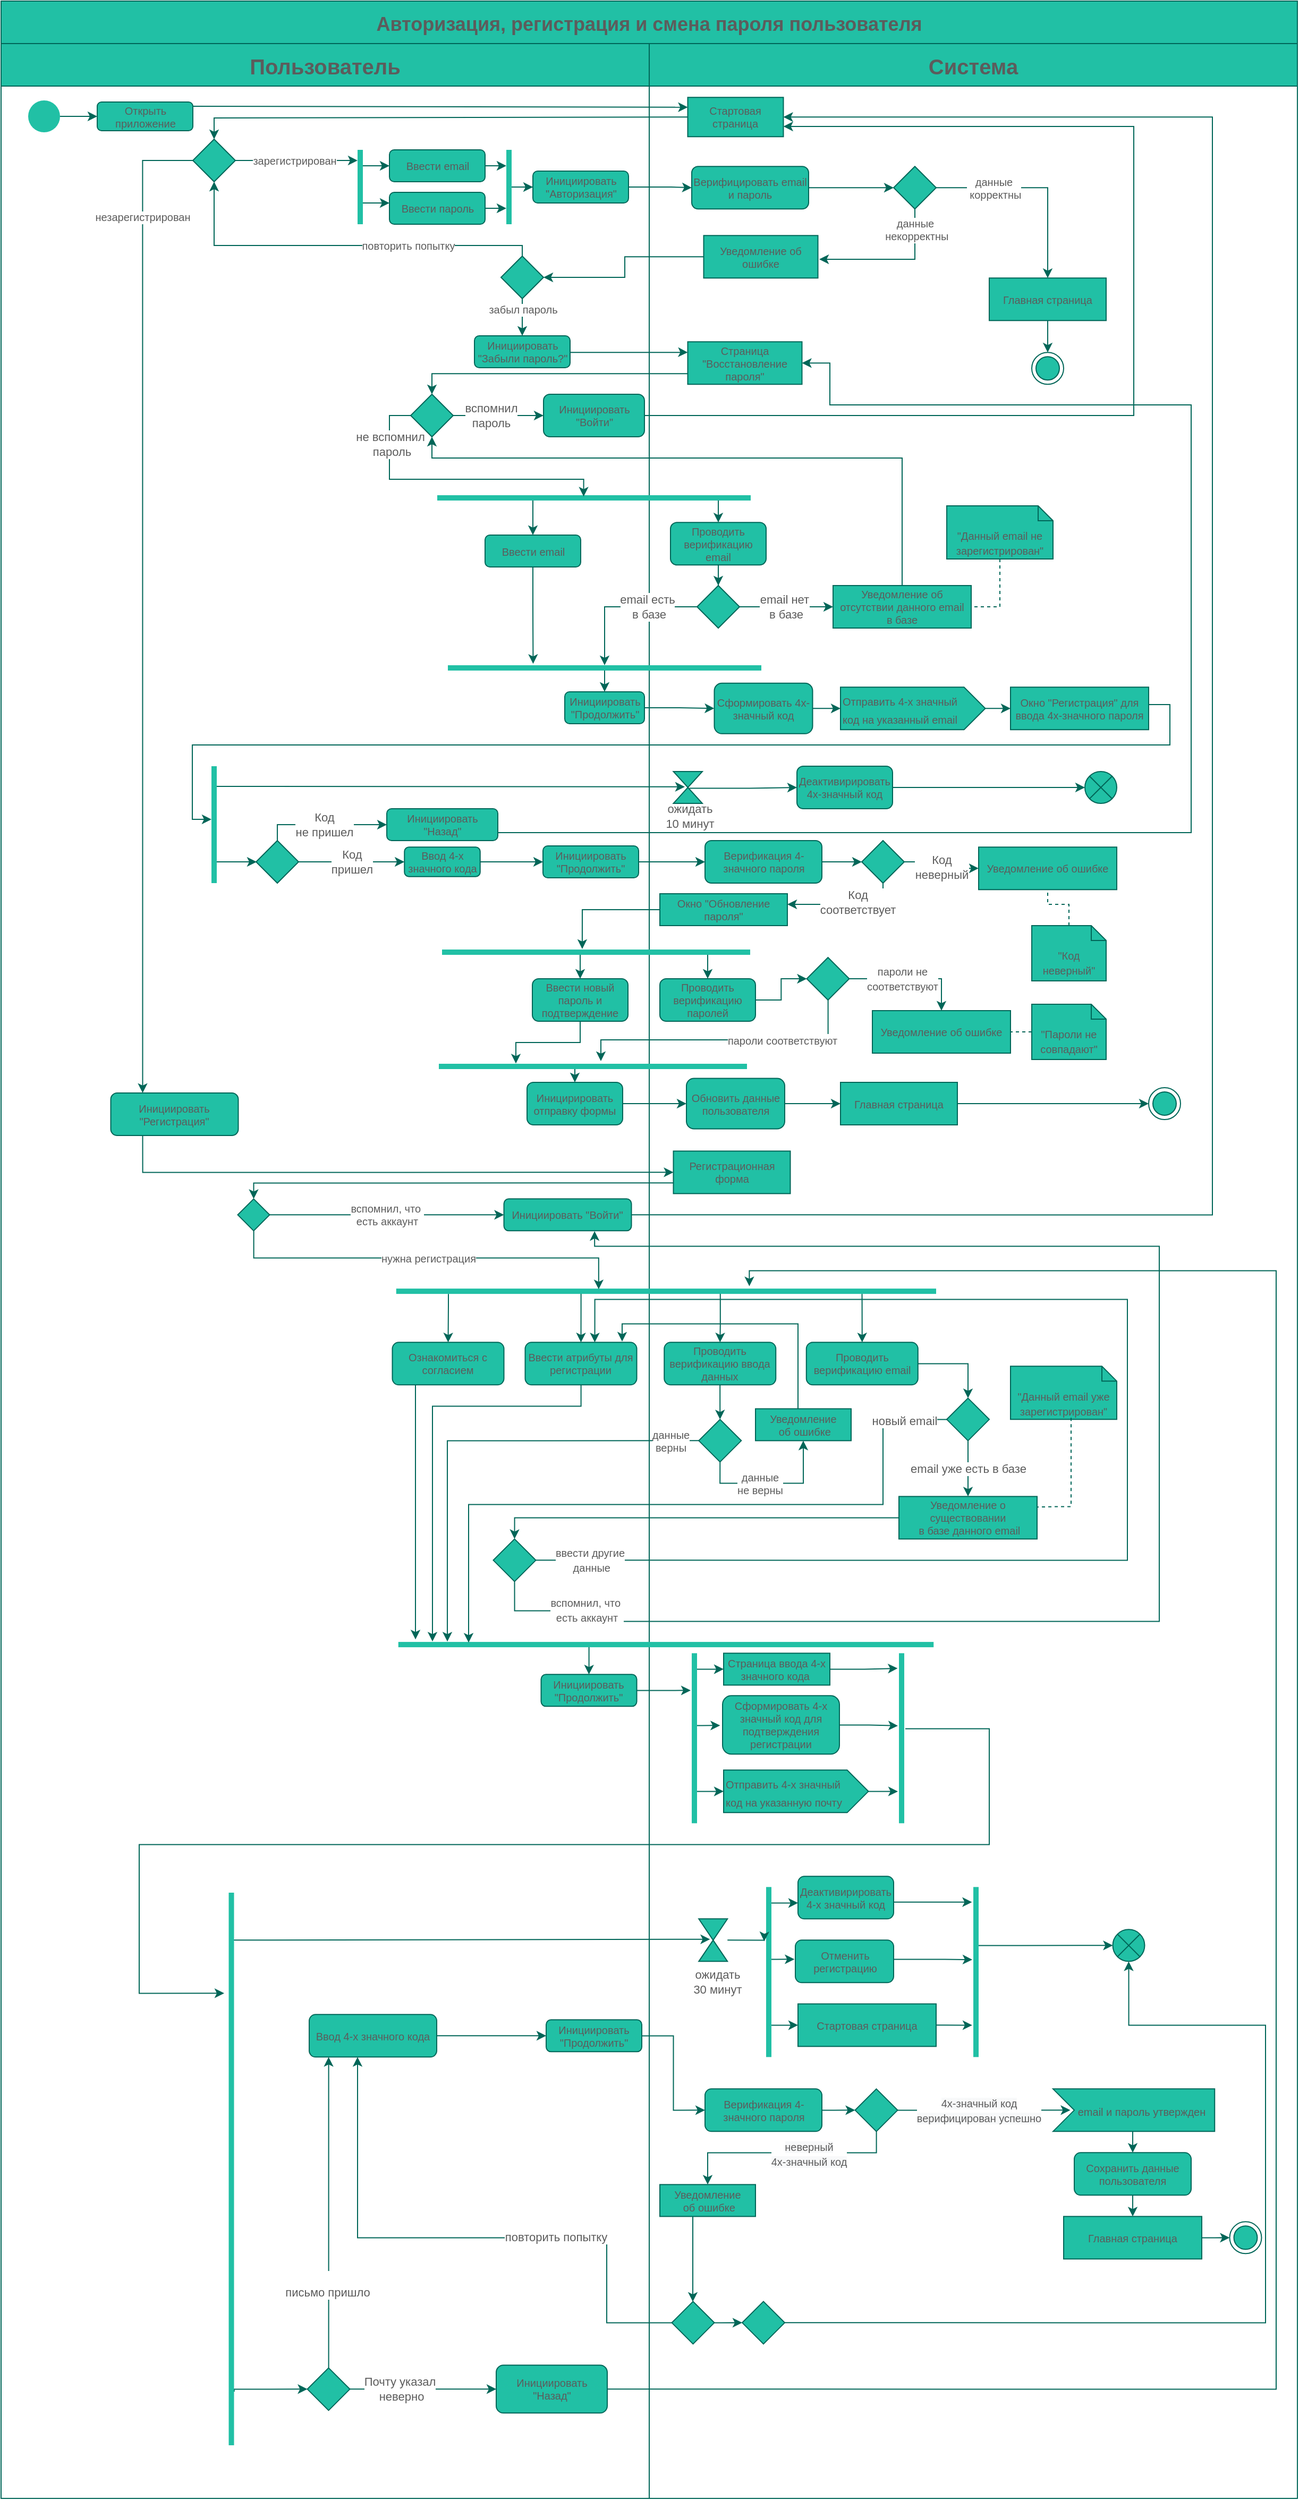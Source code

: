 <mxfile version="14.6.13" type="device" pages="2"><diagram id="f1z1NEqPtgm5kU-OfH7x" name="Registration/Authorization"><mxGraphModel dx="1577" dy="1095" grid="1" gridSize="10" guides="1" tooltips="1" connect="1" arrows="1" fold="1" page="1" pageScale="1" pageWidth="850" pageHeight="1100" math="0" shadow="0"><root><mxCell id="0"/><mxCell id="1" parent="0"/><mxCell id="0dBVwnHIZGr73FIYRXgT-1" value="Авторизация, регистрация и смена пароля пользователя" style="swimlane;startSize=40;fillColor=#21C0A5;strokeColor=#006658;fontColor=#5C5C5C;fontSize=18;" parent="1" vertex="1"><mxGeometry x="10" y="50" width="1220" height="2350" as="geometry"/></mxCell><mxCell id="kaBpj7hOFJesZ8tCgZkc-211" value="Главная страница" style="rounded=0;whiteSpace=wrap;html=1;glass=0;fontSize=10;fillColor=#21C0A5;strokeColor=#006658;fontColor=#5C5C5C;" parent="0dBVwnHIZGr73FIYRXgT-1" vertex="1"><mxGeometry x="1000" y="2084.68" width="130" height="40" as="geometry"/></mxCell><mxCell id="kaBpj7hOFJesZ8tCgZkc-213" value="" style="ellipse;html=1;shape=endState;rounded=0;fontSize=10;fillColor=#21C0A5;strokeColor=#006658;fontColor=#5C5C5C;" parent="0dBVwnHIZGr73FIYRXgT-1" vertex="1"><mxGeometry x="1156.25" y="2089.68" width="30" height="30" as="geometry"/></mxCell><mxCell id="kaBpj7hOFJesZ8tCgZkc-214" style="edgeStyle=orthogonalEdgeStyle;rounded=0;sketch=0;orthogonalLoop=1;jettySize=auto;html=1;entryX=0;entryY=0.5;entryDx=0;entryDy=0;fontColor=#5C5C5C;strokeColor=#006658;fillColor=#21C0A5;" parent="0dBVwnHIZGr73FIYRXgT-1" source="kaBpj7hOFJesZ8tCgZkc-211" target="kaBpj7hOFJesZ8tCgZkc-213" edge="1"><mxGeometry relative="1" as="geometry"/></mxCell><mxCell id="20BNXN5UQQtsOlNC4Cne-4" style="edgeStyle=orthogonalEdgeStyle;curved=0;rounded=1;sketch=0;orthogonalLoop=1;jettySize=auto;html=1;fontSize=18;fontColor=#5C5C5C;strokeColor=#006658;fillColor=#21C0A5;" parent="0dBVwnHIZGr73FIYRXgT-1" source="20BNXN5UQQtsOlNC4Cne-1" target="20BNXN5UQQtsOlNC4Cne-3" edge="1"><mxGeometry relative="1" as="geometry"><Array as="points"><mxPoint x="1065" y="2014.68"/><mxPoint x="1065" y="2014.68"/></Array></mxGeometry></mxCell><mxCell id="20BNXN5UQQtsOlNC4Cne-1" value="&lt;font style=&quot;font-size: 10px&quot;&gt;email и пароль утвержден&lt;br&gt;&lt;/font&gt;" style="html=1;shape=mxgraph.infographic.ribbonSimple;notch1=20;notch2=0;align=center;verticalAlign=middle;fontSize=14;fontStyle=0;fillColor=#21C0A5;flipH=0;spacingRight=0;spacingLeft=14;rounded=0;sketch=0;fontColor=#5C5C5C;strokeColor=#006658;" parent="0dBVwnHIZGr73FIYRXgT-1" vertex="1"><mxGeometry x="990" y="1964.68" width="152.12" height="40" as="geometry"/></mxCell><mxCell id="CLxVm-G0X0yb1yVUg3xw-153" value="" style="rhombus;whiteSpace=wrap;html=1;fontSize=10;fillColor=#21C0A5;strokeColor=#006658;fontColor=#5C5C5C;" parent="0dBVwnHIZGr73FIYRXgT-1" vertex="1"><mxGeometry x="631.25" y="2164.68" width="40" height="40" as="geometry"/></mxCell><mxCell id="CLxVm-G0X0yb1yVUg3xw-165" value="" style="rhombus;whiteSpace=wrap;html=1;fontSize=10;fillColor=#21C0A5;strokeColor=#006658;fontColor=#5C5C5C;" parent="0dBVwnHIZGr73FIYRXgT-1" vertex="1"><mxGeometry x="697.5" y="2164.68" width="40" height="40" as="geometry"/></mxCell><mxCell id="CLxVm-G0X0yb1yVUg3xw-166" style="edgeStyle=orthogonalEdgeStyle;rounded=0;orthogonalLoop=1;jettySize=auto;html=1;entryX=0;entryY=0.5;entryDx=0;entryDy=0;strokeColor=#006658;fontColor=#5C5C5C;" parent="0dBVwnHIZGr73FIYRXgT-1" source="CLxVm-G0X0yb1yVUg3xw-153" target="CLxVm-G0X0yb1yVUg3xw-165" edge="1"><mxGeometry relative="1" as="geometry"/></mxCell><mxCell id="20BNXN5UQQtsOlNC4Cne-5" style="edgeStyle=orthogonalEdgeStyle;curved=0;rounded=1;sketch=0;orthogonalLoop=1;jettySize=auto;html=1;entryX=0.5;entryY=0;entryDx=0;entryDy=0;fontSize=18;fontColor=#5C5C5C;strokeColor=#006658;fillColor=#21C0A5;" parent="0dBVwnHIZGr73FIYRXgT-1" source="20BNXN5UQQtsOlNC4Cne-3" target="kaBpj7hOFJesZ8tCgZkc-211" edge="1"><mxGeometry relative="1" as="geometry"/></mxCell><mxCell id="20BNXN5UQQtsOlNC4Cne-3" value="Сохранить данные пользователя" style="whiteSpace=wrap;html=1;rounded=1;fontSize=10;fillColor=#21C0A5;strokeColor=#006658;fontColor=#5C5C5C;" parent="0dBVwnHIZGr73FIYRXgT-1" vertex="1"><mxGeometry x="1010" y="2024.68" width="110" height="40" as="geometry"/></mxCell><mxCell id="dYCQlpaV4U_DJaSIFDyr-2" value="&lt;font style=&quot;font-size: 10px&quot;&gt;&quot;Данный email не зарегистрирован&quot;&lt;/font&gt;" style="shape=note2;boundedLbl=1;whiteSpace=wrap;html=1;size=14;verticalAlign=top;align=center;fillColor=#21C0A5;strokeColor=#006658;fontColor=#5C5C5C;" vertex="1" parent="0dBVwnHIZGr73FIYRXgT-1"><mxGeometry x="890" y="475" width="100" height="50" as="geometry"/></mxCell><mxCell id="kaBpj7hOFJesZ8tCgZkc-148" value="&lt;span style=&quot;font-size: 10px&quot;&gt;Отправить 4-х значный&lt;/span&gt;&lt;br style=&quot;font-size: 10px&quot;&gt;&lt;span style=&quot;font-size: 10px&quot;&gt;код на указанный email&lt;/span&gt;" style="html=1;shape=mxgraph.infographic.ribbonSimple;notch1=0;notch2=20;align=left;verticalAlign=middle;fontSize=14;fontStyle=0;fillColor=#21C0A5;rounded=0;sketch=0;fontColor=#5C5C5C;strokeColor=#006658;" parent="0dBVwnHIZGr73FIYRXgT-1" vertex="1"><mxGeometry x="790" y="645.63" width="136.25" height="40" as="geometry"/></mxCell><mxCell id="dYCQlpaV4U_DJaSIFDyr-4" value="Окно &quot;Регистрация&quot; для ввода 4х-значного пароля" style="rounded=0;whiteSpace=wrap;html=1;glass=0;fontSize=10;fillColor=#21C0A5;strokeColor=#006658;fontColor=#5C5C5C;" vertex="1" parent="0dBVwnHIZGr73FIYRXgT-1"><mxGeometry x="950" y="645.63" width="130" height="40" as="geometry"/></mxCell><mxCell id="dYCQlpaV4U_DJaSIFDyr-7" style="edgeStyle=orthogonalEdgeStyle;rounded=0;orthogonalLoop=1;jettySize=auto;html=1;entryX=0;entryY=0.5;entryDx=0;entryDy=0;strokeColor=#006658;fontColor=#5C5C5C;exitX=1;exitY=0.5;exitDx=0;exitDy=0;exitPerimeter=0;" edge="1" parent="0dBVwnHIZGr73FIYRXgT-1" source="kaBpj7hOFJesZ8tCgZkc-148" target="dYCQlpaV4U_DJaSIFDyr-4"><mxGeometry relative="1" as="geometry"><mxPoint x="810" y="675.63" as="targetPoint"/><mxPoint x="773.75" y="675.655" as="sourcePoint"/></mxGeometry></mxCell><mxCell id="dYCQlpaV4U_DJaSIFDyr-8" value="&lt;font style=&quot;font-size: 10px&quot;&gt;&quot;Код неверный&quot;&lt;/font&gt;" style="shape=note2;boundedLbl=1;whiteSpace=wrap;html=1;size=14;verticalAlign=top;align=center;fillColor=#21C0A5;strokeColor=#006658;fontColor=#5C5C5C;" vertex="1" parent="0dBVwnHIZGr73FIYRXgT-1"><mxGeometry x="970" y="870" width="70" height="52" as="geometry"/></mxCell><mxCell id="dYCQlpaV4U_DJaSIFDyr-10" value="&lt;font style=&quot;font-size: 10px&quot;&gt;&quot;Данный email уже зарегистрирован&quot;&lt;/font&gt;" style="shape=note2;boundedLbl=1;whiteSpace=wrap;html=1;size=14;verticalAlign=top;align=center;fillColor=#21C0A5;strokeColor=#006658;fontColor=#5C5C5C;" vertex="1" parent="0dBVwnHIZGr73FIYRXgT-1"><mxGeometry x="950" y="1284.68" width="100" height="50" as="geometry"/></mxCell><mxCell id="kaBpj7hOFJesZ8tCgZkc-81" value="" style="shape=sumEllipse;perimeter=ellipsePerimeter;whiteSpace=wrap;html=1;backgroundOutline=1;rounded=0;fillColor=#21C0A5;strokeColor=#006658;fontColor=#5C5C5C;" parent="0dBVwnHIZGr73FIYRXgT-1" vertex="1"><mxGeometry x="1020" y="725" width="30" height="30" as="geometry"/></mxCell><mxCell id="eqOx23nG8NPQOG-PSfml-14" value="Код &lt;br&gt;пришел" style="edgeStyle=orthogonalEdgeStyle;rounded=0;orthogonalLoop=1;jettySize=auto;html=1;entryX=0;entryY=0.5;entryDx=0;entryDy=0;endArrow=classic;endFill=1;strokeColor=#006658;fontColor=#5C5C5C;" edge="1" parent="0dBVwnHIZGr73FIYRXgT-1" target="eqOx23nG8NPQOG-PSfml-10"><mxGeometry relative="1" as="geometry"><mxPoint x="280" y="810" as="sourcePoint"/><Array as="points"><mxPoint x="379" y="810"/></Array></mxGeometry></mxCell><mxCell id="eqOx23nG8NPQOG-PSfml-15" value="Код &lt;br&gt;не пришел" style="edgeStyle=orthogonalEdgeStyle;rounded=0;orthogonalLoop=1;jettySize=auto;html=1;entryX=0;entryY=0.5;entryDx=0;entryDy=0;endArrow=classic;endFill=1;exitX=0.5;exitY=0;exitDx=0;exitDy=0;strokeColor=#006658;fontColor=#5C5C5C;" edge="1" parent="0dBVwnHIZGr73FIYRXgT-1" source="eqOx23nG8NPQOG-PSfml-7" target="eqOx23nG8NPQOG-PSfml-8"><mxGeometry relative="1" as="geometry"><Array as="points"><mxPoint x="260" y="775"/></Array></mxGeometry></mxCell><mxCell id="eqOx23nG8NPQOG-PSfml-7" value="" style="rhombus;whiteSpace=wrap;html=1;fontSize=10;fillColor=#21C0A5;strokeColor=#006658;fontColor=#5C5C5C;" vertex="1" parent="0dBVwnHIZGr73FIYRXgT-1"><mxGeometry x="240" y="790" width="40" height="40" as="geometry"/></mxCell><mxCell id="eqOx23nG8NPQOG-PSfml-10" value="Ввод 4-х значного кода" style="whiteSpace=wrap;html=1;rounded=1;fontSize=10;fillColor=#21C0A5;strokeColor=#006658;fontColor=#5C5C5C;" vertex="1" parent="0dBVwnHIZGr73FIYRXgT-1"><mxGeometry x="379.63" y="796.14" width="71.25" height="27.73" as="geometry"/></mxCell><mxCell id="eqOx23nG8NPQOG-PSfml-19" style="edgeStyle=orthogonalEdgeStyle;rounded=0;orthogonalLoop=1;jettySize=auto;html=1;endArrow=classic;endFill=1;strokeColor=#006658;fontColor=#5C5C5C;" edge="1" parent="0dBVwnHIZGr73FIYRXgT-1" source="eqOx23nG8NPQOG-PSfml-5" target="eqOx23nG8NPQOG-PSfml-1"><mxGeometry relative="1" as="geometry"/></mxCell><mxCell id="eqOx23nG8NPQOG-PSfml-5" value="Инициировать &quot;Продолжить&quot;" style="whiteSpace=wrap;html=1;rounded=1;fontSize=10;fillColor=#21C0A5;strokeColor=#006658;fontColor=#5C5C5C;" vertex="1" parent="0dBVwnHIZGr73FIYRXgT-1"><mxGeometry x="510.0" y="795" width="90" height="30" as="geometry"/></mxCell><mxCell id="eqOx23nG8NPQOG-PSfml-9" style="edgeStyle=orthogonalEdgeStyle;rounded=0;orthogonalLoop=1;jettySize=auto;html=1;strokeColor=#006658;fontColor=#5C5C5C;" edge="1" parent="0dBVwnHIZGr73FIYRXgT-1" source="eqOx23nG8NPQOG-PSfml-10" target="eqOx23nG8NPQOG-PSfml-5"><mxGeometry relative="1" as="geometry"/></mxCell><mxCell id="eqOx23nG8NPQOG-PSfml-8" value="Инициировать &quot;Назад&quot;" style="whiteSpace=wrap;html=1;rounded=1;fontSize=10;fillColor=#21C0A5;strokeColor=#006658;fontColor=#5C5C5C;" vertex="1" parent="0dBVwnHIZGr73FIYRXgT-1"><mxGeometry x="363" y="760" width="104.5" height="30" as="geometry"/></mxCell><mxCell id="eqOx23nG8NPQOG-PSfml-1" value="Верификация 4-значного пароля" style="whiteSpace=wrap;html=1;rounded=1;fontSize=10;fillColor=#21C0A5;strokeColor=#006658;fontColor=#5C5C5C;" vertex="1" parent="0dBVwnHIZGr73FIYRXgT-1"><mxGeometry x="662.5" y="790" width="110" height="40" as="geometry"/></mxCell><mxCell id="eqOx23nG8NPQOG-PSfml-2" value="" style="rhombus;whiteSpace=wrap;html=1;fontSize=10;fillColor=#21C0A5;strokeColor=#006658;fontColor=#5C5C5C;" vertex="1" parent="0dBVwnHIZGr73FIYRXgT-1"><mxGeometry x="810.0" y="790" width="40" height="40" as="geometry"/></mxCell><mxCell id="eqOx23nG8NPQOG-PSfml-4" style="edgeStyle=orthogonalEdgeStyle;rounded=0;orthogonalLoop=1;jettySize=auto;html=1;entryX=0;entryY=0.5;entryDx=0;entryDy=0;strokeColor=#006658;fontColor=#5C5C5C;" edge="1" parent="0dBVwnHIZGr73FIYRXgT-1" source="eqOx23nG8NPQOG-PSfml-1" target="eqOx23nG8NPQOG-PSfml-2"><mxGeometry relative="1" as="geometry"/></mxCell><mxCell id="kaBpj7hOFJesZ8tCgZkc-157" value="ожидать &lt;br&gt;10 минут" style="edgeLabel;html=1;align=center;verticalAlign=middle;resizable=0;points=[];fontColor=#5C5C5C;" parent="0dBVwnHIZGr73FIYRXgT-1" vertex="1" connectable="0"><mxGeometry x="590" y="851.997" as="geometry"><mxPoint x="58" y="-85" as="offset"/></mxGeometry></mxCell><mxCell id="kaBpj7hOFJesZ8tCgZkc-120" value="Уведомление об ошибке" style="rounded=0;whiteSpace=wrap;html=1;glass=0;fontSize=10;fillColor=#21C0A5;strokeColor=#006658;fontColor=#5C5C5C;" parent="0dBVwnHIZGr73FIYRXgT-1" vertex="1"><mxGeometry x="920" y="796.14" width="130" height="40" as="geometry"/></mxCell><mxCell id="dYCQlpaV4U_DJaSIFDyr-9" style="edgeStyle=orthogonalEdgeStyle;rounded=0;orthogonalLoop=1;jettySize=auto;html=1;entryX=0.5;entryY=1;entryDx=0;entryDy=0;dashed=1;endArrow=none;endFill=0;strokeColor=#006658;fontColor=#5C5C5C;" edge="1" parent="0dBVwnHIZGr73FIYRXgT-1" source="dYCQlpaV4U_DJaSIFDyr-8" target="kaBpj7hOFJesZ8tCgZkc-120"><mxGeometry relative="1" as="geometry"><mxPoint x="926" y="840" as="sourcePoint"/><mxPoint x="842.75" y="880" as="targetPoint"/></mxGeometry></mxCell><mxCell id="eqOx23nG8NPQOG-PSfml-22" style="edgeStyle=orthogonalEdgeStyle;rounded=0;orthogonalLoop=1;jettySize=auto;html=1;endArrow=classic;endFill=1;strokeColor=#006658;fontColor=#5C5C5C;" edge="1" parent="0dBVwnHIZGr73FIYRXgT-1" source="eqOx23nG8NPQOG-PSfml-2" target="kaBpj7hOFJesZ8tCgZkc-120"><mxGeometry relative="1" as="geometry"><Array as="points"><mxPoint x="887" y="810"/></Array></mxGeometry></mxCell><mxCell id="eqOx23nG8NPQOG-PSfml-23" value="Код &lt;br&gt;неверный" style="edgeLabel;html=1;align=center;verticalAlign=middle;resizable=0;points=[];fontColor=#5C5C5C;" vertex="1" connectable="0" parent="eqOx23nG8NPQOG-PSfml-22"><mxGeometry x="0.097" y="-2" relative="1" as="geometry"><mxPoint as="offset"/></mxGeometry></mxCell><mxCell id="eqOx23nG8NPQOG-PSfml-24" value="Окно &quot;Обновление пароля&quot;" style="rounded=0;whiteSpace=wrap;html=1;glass=0;fontSize=10;fillColor=#21C0A5;strokeColor=#006658;fontColor=#5C5C5C;" vertex="1" parent="0dBVwnHIZGr73FIYRXgT-1"><mxGeometry x="620" y="840" width="120" height="30" as="geometry"/></mxCell><mxCell id="kaBpj7hOFJesZ8tCgZkc-88" value="Ввести новый пароль и подтверждение" style="whiteSpace=wrap;html=1;rounded=1;fontSize=10;fillColor=#21C0A5;strokeColor=#006658;fontColor=#5C5C5C;" parent="0dBVwnHIZGr73FIYRXgT-1" vertex="1"><mxGeometry x="500" y="920" width="90" height="40" as="geometry"/></mxCell><mxCell id="kaBpj7hOFJesZ8tCgZkc-103" value="Проводить верификацию паролей" style="whiteSpace=wrap;html=1;rounded=1;fontSize=10;fillColor=#21C0A5;strokeColor=#006658;fontColor=#5C5C5C;" parent="0dBVwnHIZGr73FIYRXgT-1" vertex="1"><mxGeometry x="620" y="920" width="90" height="40" as="geometry"/></mxCell><mxCell id="kaBpj7hOFJesZ8tCgZkc-95" value="Обновить данные пользователя" style="whiteSpace=wrap;html=1;rounded=1;fontSize=10;fillColor=#21C0A5;strokeColor=#006658;fontColor=#5C5C5C;" parent="0dBVwnHIZGr73FIYRXgT-1" vertex="1"><mxGeometry x="645" y="1013.75" width="92.5" height="47.5" as="geometry"/></mxCell><mxCell id="kaBpj7hOFJesZ8tCgZkc-109" value="" style="rhombus;whiteSpace=wrap;html=1;fontSize=10;fillColor=#21C0A5;strokeColor=#006658;fontColor=#5C5C5C;" parent="0dBVwnHIZGr73FIYRXgT-1" vertex="1"><mxGeometry x="758.25" y="900" width="40" height="40" as="geometry"/></mxCell><mxCell id="kaBpj7hOFJesZ8tCgZkc-110" value="&lt;font size=&quot;1&quot;&gt;&lt;br&gt;&lt;/font&gt;" style="edgeStyle=orthogonalEdgeStyle;rounded=0;orthogonalLoop=1;jettySize=auto;html=1;fontSize=20;entryX=0;entryY=0.5;entryDx=0;entryDy=0;strokeColor=#006658;fontColor=#5C5C5C;" parent="0dBVwnHIZGr73FIYRXgT-1" source="kaBpj7hOFJesZ8tCgZkc-103" target="kaBpj7hOFJesZ8tCgZkc-109" edge="1"><mxGeometry x="0.715" y="85" relative="1" as="geometry"><mxPoint x="824.5" y="937.5" as="targetPoint"/><mxPoint x="-5" y="-30" as="offset"/></mxGeometry></mxCell><mxCell id="eqOx23nG8NPQOG-PSfml-26" value="Уведомление об ошибке" style="rounded=0;whiteSpace=wrap;html=1;glass=0;fontSize=10;fillColor=#21C0A5;strokeColor=#006658;fontColor=#5C5C5C;" vertex="1" parent="0dBVwnHIZGr73FIYRXgT-1"><mxGeometry x="820" y="950" width="130" height="40" as="geometry"/></mxCell><mxCell id="kaBpj7hOFJesZ8tCgZkc-119" value="&lt;font style=&quot;font-size: 10px&quot;&gt;пароли не&lt;br&gt;соответствуют&lt;/font&gt;" style="edgeStyle=orthogonalEdgeStyle;rounded=0;orthogonalLoop=1;jettySize=auto;html=1;strokeColor=#006658;fontColor=#5C5C5C;exitX=1;exitY=0.5;exitDx=0;exitDy=0;" parent="0dBVwnHIZGr73FIYRXgT-1" source="kaBpj7hOFJesZ8tCgZkc-109" target="eqOx23nG8NPQOG-PSfml-26" edge="1"><mxGeometry x="-0.144" relative="1" as="geometry"><mxPoint x="912" y="907.5" as="targetPoint"/><Array as="points"><mxPoint x="885" y="920"/></Array><mxPoint as="offset"/></mxGeometry></mxCell><mxCell id="kaBpj7hOFJesZ8tCgZkc-122" value="&lt;span style=&quot;color: rgba(0 , 0 , 0 , 0) ; font-family: monospace ; font-size: 0px ; background-color: rgb(248 , 249 , 250)&quot;&gt;%3CmxGraphModel%3E%3Croot%3E%3CmxCell%20id%3D%220%22%2F%3E%3CmxCell%20id%3D%221%22%20parent%3D%220%22%2F%3E%3CmxCell%20id%3D%222%22%20value%3D%22%26lt%3Bspan%20style%3D%26quot%3Bfont-size%3A%20x-small%20%3B%20background-color%3A%20rgb(238%20%2C%20238%20%2C%20238)%26quot%3B%26gt%3B%D0%BF%D0%B0%D1%80%D0%BE%D0%BB%D0%B8%20%D1%81%D0%BE%D0%BE%D1%82%D0%B2%D0%B5%D1%82%D1%81%D1%82%D0%B2%D1%83%D1%8E%D1%82%26lt%3B%2Fspan%26gt%3B%22%20style%3D%22edgeLabel%3Bhtml%3D1%3Balign%3Dcenter%3BverticalAlign%3Dmiddle%3Bresizable%3D0%3Bpoints%3D%5B%5D%3BfontColor%3D%231A1A1A%3B%22%20vertex%3D%221%22%20connectable%3D%220%22%20parent%3D%221%22%3E%3CmxGeometry%20x%3D%22732.583%22%20y%3D%22840%22%20as%3D%22geometry%22%2F%3E%3C%2FmxCell%3E%3C%2Froot%3E%3C%2FmxGraphModel%3E&lt;/span&gt;" style="edgeLabel;html=1;align=center;verticalAlign=middle;resizable=0;points=[];fontColor=#5C5C5C;" parent="kaBpj7hOFJesZ8tCgZkc-119" vertex="1" connectable="0"><mxGeometry x="-0.548" y="-2" relative="1" as="geometry"><mxPoint y="25" as="offset"/></mxGeometry></mxCell><mxCell id="eqOx23nG8NPQOG-PSfml-27" value="&lt;font style=&quot;font-size: 10px&quot;&gt;&quot;Пароли не совпадают&quot;&lt;/font&gt;" style="shape=note2;boundedLbl=1;whiteSpace=wrap;html=1;size=14;verticalAlign=top;align=center;fillColor=#21C0A5;strokeColor=#006658;fontColor=#5C5C5C;" vertex="1" parent="0dBVwnHIZGr73FIYRXgT-1"><mxGeometry x="970" y="944" width="70" height="52" as="geometry"/></mxCell><mxCell id="eqOx23nG8NPQOG-PSfml-28" style="edgeStyle=orthogonalEdgeStyle;rounded=0;orthogonalLoop=1;jettySize=auto;html=1;entryX=1;entryY=0.5;entryDx=0;entryDy=0;dashed=1;endArrow=none;endFill=0;exitX=0;exitY=0.5;exitDx=0;exitDy=0;exitPerimeter=0;strokeColor=#006658;fontColor=#5C5C5C;" edge="1" parent="0dBVwnHIZGr73FIYRXgT-1" source="eqOx23nG8NPQOG-PSfml-27" target="eqOx23nG8NPQOG-PSfml-26"><mxGeometry relative="1" as="geometry"><mxPoint x="1015.029" y="880" as="sourcePoint"/><mxPoint x="995" y="846.14" as="targetPoint"/></mxGeometry></mxCell><mxCell id="eqOx23nG8NPQOG-PSfml-29" value="Главная страница" style="whiteSpace=wrap;html=1;fontSize=10;fillColor=#21C0A5;strokeColor=#006658;fontColor=#5C5C5C;" vertex="1" parent="0dBVwnHIZGr73FIYRXgT-1"><mxGeometry x="790" y="1017.5" width="110" height="40" as="geometry"/></mxCell><mxCell id="eqOx23nG8NPQOG-PSfml-32" style="edgeStyle=orthogonalEdgeStyle;rounded=0;orthogonalLoop=1;jettySize=auto;html=1;entryX=0;entryY=0.5;entryDx=0;entryDy=0;endArrow=classic;endFill=1;strokeColor=#006658;fontColor=#5C5C5C;" edge="1" parent="0dBVwnHIZGr73FIYRXgT-1" source="kaBpj7hOFJesZ8tCgZkc-95" target="eqOx23nG8NPQOG-PSfml-29"><mxGeometry relative="1" as="geometry"/></mxCell><mxCell id="eqOx23nG8NPQOG-PSfml-30" value="" style="ellipse;html=1;shape=endState;rounded=0;fontSize=10;fillColor=#21C0A5;strokeColor=#006658;fontColor=#5C5C5C;" vertex="1" parent="0dBVwnHIZGr73FIYRXgT-1"><mxGeometry x="1080" y="1022.5" width="30" height="30" as="geometry"/></mxCell><mxCell id="eqOx23nG8NPQOG-PSfml-31" value="" style="edgeStyle=orthogonalEdgeStyle;rounded=0;orthogonalLoop=1;jettySize=auto;html=1;fontSize=10;entryX=0;entryY=0.5;entryDx=0;entryDy=0;strokeColor=#006658;fontColor=#5C5C5C;" edge="1" parent="0dBVwnHIZGr73FIYRXgT-1" source="eqOx23nG8NPQOG-PSfml-29" target="eqOx23nG8NPQOG-PSfml-30"><mxGeometry relative="1" as="geometry"><mxPoint x="245" y="1010" as="targetPoint"/></mxGeometry></mxCell><mxCell id="p-WP7O-2NvVaQFSWvMlQ-8" value="Система" style="swimlane;fontSize=20;startSize=40;fillColor=#21C0A5;strokeColor=#006658;fontColor=#5C5C5C;" parent="1" vertex="1"><mxGeometry x="620" y="90" width="610" height="2310" as="geometry"><mxRectangle x="720" y="10" width="70" height="23" as="alternateBounds"/></mxGeometry></mxCell><mxCell id="8JelGKM6iCUMPAPtBqXk-7" style="edgeStyle=orthogonalEdgeStyle;orthogonalLoop=1;jettySize=auto;html=1;entryX=0;entryY=0.5;entryDx=0;entryDy=0;rounded=0;fontSize=10;strokeColor=#006658;fontColor=#5C5C5C;" parent="p-WP7O-2NvVaQFSWvMlQ-8" source="p-WP7O-2NvVaQFSWvMlQ-26" target="p-WP7O-2NvVaQFSWvMlQ-29" edge="1"><mxGeometry relative="1" as="geometry"><Array as="points"/></mxGeometry></mxCell><mxCell id="p-WP7O-2NvVaQFSWvMlQ-26" value="Верифицировать email и пароль" style="whiteSpace=wrap;html=1;rounded=1;fontSize=10;fillColor=#21C0A5;strokeColor=#006658;fontColor=#5C5C5C;" parent="p-WP7O-2NvVaQFSWvMlQ-8" vertex="1"><mxGeometry x="40" y="115.63" width="110" height="40" as="geometry"/></mxCell><mxCell id="p-WP7O-2NvVaQFSWvMlQ-33" value="данные&lt;br style=&quot;font-size: 10px;&quot;&gt;&amp;nbsp;корректны" style="edgeStyle=orthogonalEdgeStyle;orthogonalLoop=1;jettySize=auto;html=1;rounded=0;exitX=1;exitY=0.5;exitDx=0;exitDy=0;entryX=0.5;entryY=0;entryDx=0;entryDy=0;fontSize=10;strokeColor=#006658;fontColor=#5C5C5C;" parent="p-WP7O-2NvVaQFSWvMlQ-8" source="p-WP7O-2NvVaQFSWvMlQ-29" target="8JelGKM6iCUMPAPtBqXk-32" edge="1"><mxGeometry x="-0.429" relative="1" as="geometry"><mxPoint x="357" y="220.63" as="sourcePoint"/><mxPoint x="480" y="330.63" as="targetPoint"/><Array as="points"><mxPoint x="375" y="135.63"/></Array><mxPoint as="offset"/></mxGeometry></mxCell><mxCell id="p-WP7O-2NvVaQFSWvMlQ-34" value="данные&lt;br style=&quot;font-size: 10px;&quot;&gt;&amp;nbsp;некорректны" style="edgeStyle=orthogonalEdgeStyle;orthogonalLoop=1;jettySize=auto;html=1;rounded=0;fontSize=10;strokeColor=#006658;fontColor=#5C5C5C;" parent="p-WP7O-2NvVaQFSWvMlQ-8" source="p-WP7O-2NvVaQFSWvMlQ-29" edge="1"><mxGeometry x="-0.724" relative="1" as="geometry"><mxPoint as="offset"/><mxPoint x="160" y="203" as="targetPoint"/><Array as="points"><mxPoint x="250" y="203"/></Array></mxGeometry></mxCell><mxCell id="p-WP7O-2NvVaQFSWvMlQ-29" value="" style="rhombus;whiteSpace=wrap;html=1;fontSize=10;fillColor=#21C0A5;strokeColor=#006658;fontColor=#5C5C5C;" parent="p-WP7O-2NvVaQFSWvMlQ-8" vertex="1"><mxGeometry x="230" y="115.63" width="40" height="40" as="geometry"/></mxCell><mxCell id="8JelGKM6iCUMPAPtBqXk-32" value="Главная страница" style="whiteSpace=wrap;html=1;fontSize=10;fillColor=#21C0A5;strokeColor=#006658;fontColor=#5C5C5C;" parent="p-WP7O-2NvVaQFSWvMlQ-8" vertex="1"><mxGeometry x="320" y="220.63" width="110" height="40" as="geometry"/></mxCell><mxCell id="QDf7KH9-K9U6eCH4jNx5-16" value="" style="ellipse;html=1;shape=endState;rounded=0;fontSize=10;fillColor=#21C0A5;strokeColor=#006658;fontColor=#5C5C5C;" parent="p-WP7O-2NvVaQFSWvMlQ-8" vertex="1"><mxGeometry x="360" y="290.63" width="30" height="30" as="geometry"/></mxCell><mxCell id="8JelGKM6iCUMPAPtBqXk-28" value="Стартовая страница" style="rounded=0;whiteSpace=wrap;html=1;fontSize=10;fillColor=#21C0A5;strokeColor=#006658;fontColor=#5C5C5C;" parent="p-WP7O-2NvVaQFSWvMlQ-8" vertex="1"><mxGeometry x="36.25" y="50.63" width="90" height="37" as="geometry"/></mxCell><mxCell id="5SSmkpFKb_UutsytWgrF-62" value="" style="rhombus;whiteSpace=wrap;html=1;fontSize=10;fillColor=#21C0A5;strokeColor=#006658;fontColor=#5C5C5C;" parent="p-WP7O-2NvVaQFSWvMlQ-8" vertex="1"><mxGeometry x="46.63" y="1294.68" width="40" height="40" as="geometry"/></mxCell><mxCell id="kaBpj7hOFJesZ8tCgZkc-20" value="Страница &quot;Восстановление пароля&quot;" style="whiteSpace=wrap;html=1;fontSize=10;fillColor=#21C0A5;strokeColor=#006658;fontColor=#5C5C5C;" parent="p-WP7O-2NvVaQFSWvMlQ-8" vertex="1"><mxGeometry x="36.25" y="280.63" width="107.5" height="40" as="geometry"/></mxCell><mxCell id="kaBpj7hOFJesZ8tCgZkc-5" value="" style="edgeStyle=orthogonalEdgeStyle;rounded=0;orthogonalLoop=1;jettySize=auto;html=1;fontSize=10;entryX=0.5;entryY=0;entryDx=0;entryDy=0;strokeColor=#006658;fontColor=#5C5C5C;" parent="p-WP7O-2NvVaQFSWvMlQ-8" source="8JelGKM6iCUMPAPtBqXk-32" target="QDf7KH9-K9U6eCH4jNx5-16" edge="1"><mxGeometry relative="1" as="geometry"><mxPoint x="395" y="290.63" as="targetPoint"/></mxGeometry></mxCell><mxCell id="kaBpj7hOFJesZ8tCgZkc-24" value="Проводить верификацию email" style="whiteSpace=wrap;html=1;rounded=1;fontSize=10;fillColor=#21C0A5;strokeColor=#006658;fontColor=#5C5C5C;" parent="p-WP7O-2NvVaQFSWvMlQ-8" vertex="1"><mxGeometry x="20" y="450.63" width="90" height="40" as="geometry"/></mxCell><mxCell id="kaBpj7hOFJesZ8tCgZkc-33" value="Сформировать 4х-значный код" style="whiteSpace=wrap;html=1;rounded=1;fontSize=10;fillColor=#21C0A5;strokeColor=#006658;fontColor=#5C5C5C;" parent="p-WP7O-2NvVaQFSWvMlQ-8" vertex="1"><mxGeometry x="61.25" y="601.88" width="92.5" height="47.5" as="geometry"/></mxCell><mxCell id="kaBpj7hOFJesZ8tCgZkc-58" value="Уведомление об отсутствии данного email&lt;br style=&quot;font-size: 10px&quot;&gt;&amp;nbsp;в базе&amp;nbsp;" style="rounded=0;whiteSpace=wrap;html=1;glass=0;fontSize=10;fillColor=#21C0A5;strokeColor=#006658;fontColor=#5C5C5C;" parent="p-WP7O-2NvVaQFSWvMlQ-8" vertex="1"><mxGeometry x="173" y="510" width="130" height="40" as="geometry"/></mxCell><mxCell id="kaBpj7hOFJesZ8tCgZkc-79" value="Деактивирировать 4х-значный код" style="whiteSpace=wrap;html=1;rounded=1;fontSize=10;fillColor=#21C0A5;strokeColor=#006658;fontColor=#5C5C5C;" parent="p-WP7O-2NvVaQFSWvMlQ-8" vertex="1"><mxGeometry x="139" y="680" width="90" height="40" as="geometry"/></mxCell><mxCell id="kaBpj7hOFJesZ8tCgZkc-31" value="" style="rhombus;whiteSpace=wrap;html=1;fontSize=10;fillColor=#21C0A5;strokeColor=#006658;fontColor=#5C5C5C;" parent="p-WP7O-2NvVaQFSWvMlQ-8" vertex="1"><mxGeometry x="45" y="510" width="40" height="40" as="geometry"/></mxCell><mxCell id="kaBpj7hOFJesZ8tCgZkc-57" style="edgeStyle=orthogonalEdgeStyle;rounded=0;orthogonalLoop=1;jettySize=auto;html=1;entryX=0.5;entryY=0;entryDx=0;entryDy=0;strokeColor=#006658;fontColor=#5C5C5C;" parent="p-WP7O-2NvVaQFSWvMlQ-8" source="kaBpj7hOFJesZ8tCgZkc-24" target="kaBpj7hOFJesZ8tCgZkc-31" edge="1"><mxGeometry relative="1" as="geometry"/></mxCell><mxCell id="kaBpj7hOFJesZ8tCgZkc-59" style="edgeStyle=orthogonalEdgeStyle;rounded=0;orthogonalLoop=1;jettySize=auto;html=1;entryX=0;entryY=0.5;entryDx=0;entryDy=0;strokeColor=#006658;fontColor=#5C5C5C;" parent="p-WP7O-2NvVaQFSWvMlQ-8" source="kaBpj7hOFJesZ8tCgZkc-31" target="kaBpj7hOFJesZ8tCgZkc-58" edge="1"><mxGeometry relative="1" as="geometry"><mxPoint x="121.75" y="510" as="targetPoint"/></mxGeometry></mxCell><mxCell id="kaBpj7hOFJesZ8tCgZkc-60" value="&lt;span style=&quot;background-color: rgb(255 , 255 , 255)&quot;&gt;email нет&lt;br&gt;&amp;nbsp;в базе&lt;/span&gt;" style="edgeLabel;html=1;align=center;verticalAlign=middle;resizable=0;points=[];fontColor=#5C5C5C;" parent="kaBpj7hOFJesZ8tCgZkc-59" vertex="1" connectable="0"><mxGeometry x="-0.489" y="-2" relative="1" as="geometry"><mxPoint x="19" y="-2" as="offset"/></mxGeometry></mxCell><mxCell id="8JelGKM6iCUMPAPtBqXk-21" value="Регистрационная форма" style="whiteSpace=wrap;html=1;fontSize=10;fillColor=#21C0A5;strokeColor=#006658;fontColor=#5C5C5C;" parent="p-WP7O-2NvVaQFSWvMlQ-8" vertex="1"><mxGeometry x="22.75" y="1042.18" width="110" height="40" as="geometry"/></mxCell><mxCell id="QDf7KH9-K9U6eCH4jNx5-11" value="Проводить верификацию ввода данных" style="whiteSpace=wrap;html=1;rounded=1;fontSize=10;fillColor=#21C0A5;strokeColor=#006658;fontColor=#5C5C5C;" parent="p-WP7O-2NvVaQFSWvMlQ-8" vertex="1"><mxGeometry x="14.13" y="1222.18" width="105" height="40" as="geometry"/></mxCell><mxCell id="QDf7KH9-K9U6eCH4jNx5-17" style="edgeStyle=orthogonalEdgeStyle;rounded=0;orthogonalLoop=1;jettySize=auto;html=1;entryX=0.5;entryY=0;entryDx=0;entryDy=0;fontSize=10;strokeColor=#006658;fontColor=#5C5C5C;" parent="p-WP7O-2NvVaQFSWvMlQ-8" source="QDf7KH9-K9U6eCH4jNx5-11" target="5SSmkpFKb_UutsytWgrF-62" edge="1"><mxGeometry relative="1" as="geometry"><mxPoint x="124.63" y="1307.18" as="targetPoint"/></mxGeometry></mxCell><mxCell id="QDf7KH9-K9U6eCH4jNx5-39" value="Уведомление о существовании&lt;br style=&quot;font-size: 10px;&quot;&gt;&amp;nbsp;в базе данного email" style="rounded=0;whiteSpace=wrap;html=1;glass=0;fontSize=10;fillColor=#21C0A5;strokeColor=#006658;fontColor=#5C5C5C;" parent="p-WP7O-2NvVaQFSWvMlQ-8" vertex="1"><mxGeometry x="235" y="1367.18" width="130" height="40" as="geometry"/></mxCell><mxCell id="QDf7KH9-K9U6eCH4jNx5-22" value="Уведомление&lt;br style=&quot;font-size: 10px;&quot;&gt;&amp;nbsp;об ошибке" style="rounded=0;whiteSpace=wrap;html=1;glass=0;fontSize=10;fillColor=#21C0A5;strokeColor=#006658;fontColor=#5C5C5C;" parent="p-WP7O-2NvVaQFSWvMlQ-8" vertex="1"><mxGeometry x="100" y="1284.68" width="90" height="30" as="geometry"/></mxCell><mxCell id="QDf7KH9-K9U6eCH4jNx5-19" value="данные &lt;br style=&quot;font-size: 10px;&quot;&gt;не верны" style="edgeStyle=orthogonalEdgeStyle;rounded=0;orthogonalLoop=1;jettySize=auto;html=1;entryX=0.5;entryY=1;entryDx=0;entryDy=0;exitX=0.5;exitY=1;exitDx=0;exitDy=0;fontSize=10;strokeColor=#006658;fontColor=#5C5C5C;" parent="p-WP7O-2NvVaQFSWvMlQ-8" source="5SSmkpFKb_UutsytWgrF-62" target="QDf7KH9-K9U6eCH4jNx5-22" edge="1"><mxGeometry x="-0.177" relative="1" as="geometry"><mxPoint x="99.13" y="1355.56" as="sourcePoint"/><mxPoint x="164.13" y="1325.56" as="targetPoint"/><Array as="points"><mxPoint x="67" y="1354.68"/><mxPoint x="145" y="1354.68"/></Array><mxPoint as="offset"/></mxGeometry></mxCell><mxCell id="5SSmkpFKb_UutsytWgrF-12" value="Сформировать&amp;nbsp;&lt;span style=&quot;text-align: left&quot;&gt;4-х значный&amp;nbsp;&lt;/span&gt;&lt;span style=&quot;text-align: left&quot;&gt;код&lt;/span&gt;&amp;nbsp;для подтверждения регистрации" style="whiteSpace=wrap;html=1;rounded=1;fontSize=10;fillColor=#21C0A5;strokeColor=#006658;fontColor=#5C5C5C;" parent="p-WP7O-2NvVaQFSWvMlQ-8" vertex="1"><mxGeometry x="69" y="1554.68" width="110" height="55" as="geometry"/></mxCell><mxCell id="kaBpj7hOFJesZ8tCgZkc-147" value="&lt;span style=&quot;text-align: left&quot;&gt;Уведомление об ошибке&lt;/span&gt;" style="whiteSpace=wrap;html=1;fontSize=10;fillColor=#21C0A5;strokeColor=#006658;fontColor=#5C5C5C;" parent="p-WP7O-2NvVaQFSWvMlQ-8" vertex="1"><mxGeometry x="51.25" y="180.63" width="107.5" height="40" as="geometry"/></mxCell><mxCell id="kaBpj7hOFJesZ8tCgZkc-145" value="" style="shape=collate;whiteSpace=wrap;html=1;fillColor=#21C0A5;strokeColor=#006658;fontColor=#5C5C5C;" parent="p-WP7O-2NvVaQFSWvMlQ-8" vertex="1"><mxGeometry x="22.75" y="685" width="27.25" height="30" as="geometry"/></mxCell><mxCell id="kaBpj7hOFJesZ8tCgZkc-159" style="edgeStyle=orthogonalEdgeStyle;rounded=0;sketch=0;orthogonalLoop=1;jettySize=auto;html=1;entryX=0;entryY=0.5;entryDx=0;entryDy=0;fontColor=#5C5C5C;strokeColor=#006658;fillColor=#21C0A5;exitX=0.55;exitY=0.525;exitDx=0;exitDy=0;exitPerimeter=0;" parent="p-WP7O-2NvVaQFSWvMlQ-8" source="kaBpj7hOFJesZ8tCgZkc-145" target="kaBpj7hOFJesZ8tCgZkc-79" edge="1"><mxGeometry relative="1" as="geometry"/></mxCell><mxCell id="kaBpj7hOFJesZ8tCgZkc-182" style="edgeStyle=orthogonalEdgeStyle;rounded=0;sketch=0;orthogonalLoop=1;jettySize=auto;html=1;entryX=0.5;entryY=0;entryDx=0;entryDy=0;fontColor=#5C5C5C;strokeColor=#006658;fillColor=#21C0A5;" parent="p-WP7O-2NvVaQFSWvMlQ-8" source="kaBpj7hOFJesZ8tCgZkc-172" target="kaBpj7hOFJesZ8tCgZkc-181" edge="1"><mxGeometry relative="1" as="geometry"/></mxCell><mxCell id="kaBpj7hOFJesZ8tCgZkc-172" value="Проводить верификацию email" style="whiteSpace=wrap;html=1;rounded=1;fontSize=10;fillColor=#21C0A5;strokeColor=#006658;fontColor=#5C5C5C;" parent="p-WP7O-2NvVaQFSWvMlQ-8" vertex="1"><mxGeometry x="147.88" y="1222.18" width="105" height="40" as="geometry"/></mxCell><mxCell id="kaBpj7hOFJesZ8tCgZkc-183" value="email уже есть в базе" style="edgeStyle=orthogonalEdgeStyle;rounded=0;sketch=0;orthogonalLoop=1;jettySize=auto;html=1;exitX=0.5;exitY=1;exitDx=0;exitDy=0;entryX=0.5;entryY=0;entryDx=0;entryDy=0;fontColor=#5C5C5C;strokeColor=#006658;fillColor=#21C0A5;" parent="p-WP7O-2NvVaQFSWvMlQ-8" source="kaBpj7hOFJesZ8tCgZkc-181" target="QDf7KH9-K9U6eCH4jNx5-39" edge="1"><mxGeometry relative="1" as="geometry"/></mxCell><mxCell id="kaBpj7hOFJesZ8tCgZkc-181" value="" style="rhombus;whiteSpace=wrap;html=1;fontSize=10;fillColor=#21C0A5;strokeColor=#006658;fontColor=#5C5C5C;" parent="p-WP7O-2NvVaQFSWvMlQ-8" vertex="1"><mxGeometry x="280" y="1274.68" width="40" height="40" as="geometry"/></mxCell><mxCell id="CLxVm-G0X0yb1yVUg3xw-24" style="edgeStyle=orthogonalEdgeStyle;rounded=0;orthogonalLoop=1;jettySize=auto;html=1;entryX=-0.2;entryY=0.813;entryDx=0;entryDy=0;entryPerimeter=0;strokeColor=#006658;fontColor=#5C5C5C;" parent="p-WP7O-2NvVaQFSWvMlQ-8" source="kaBpj7hOFJesZ8tCgZkc-191" target="CLxVm-G0X0yb1yVUg3xw-17" edge="1"><mxGeometry relative="1" as="geometry"/></mxCell><mxCell id="kaBpj7hOFJesZ8tCgZkc-191" value="&lt;font style=&quot;font-size: 10px&quot;&gt;Отправить 4-х значный &lt;br&gt;код на указанную почту&lt;/font&gt;" style="html=1;shape=mxgraph.infographic.ribbonSimple;notch1=0;notch2=20;align=left;verticalAlign=middle;fontSize=14;fontStyle=0;fillColor=#21C0A5;rounded=0;sketch=0;fontColor=#5C5C5C;strokeColor=#006658;" parent="p-WP7O-2NvVaQFSWvMlQ-8" vertex="1"><mxGeometry x="70" y="1624.68" width="136.25" height="40" as="geometry"/></mxCell><mxCell id="kaBpj7hOFJesZ8tCgZkc-206" value="Отменить регистрацию" style="whiteSpace=wrap;html=1;rounded=1;fontSize=10;fillColor=#21C0A5;strokeColor=#006658;fontColor=#5C5C5C;" parent="p-WP7O-2NvVaQFSWvMlQ-8" vertex="1"><mxGeometry x="137.5" y="1784.68" width="92.5" height="40" as="geometry"/></mxCell><mxCell id="kaBpj7hOFJesZ8tCgZkc-190" value="" style="shape=sumEllipse;perimeter=ellipsePerimeter;whiteSpace=wrap;html=1;backgroundOutline=1;rounded=0;fillColor=#21C0A5;strokeColor=#006658;fontColor=#5C5C5C;" parent="p-WP7O-2NvVaQFSWvMlQ-8" vertex="1"><mxGeometry x="436.25" y="1774.68" width="30" height="30" as="geometry"/></mxCell><mxCell id="CLxVm-G0X0yb1yVUg3xw-62" style="edgeStyle=orthogonalEdgeStyle;rounded=0;orthogonalLoop=1;jettySize=auto;html=1;entryX=0;entryY=0.5;entryDx=0;entryDy=0;strokeColor=#006658;fontColor=#5C5C5C;" parent="p-WP7O-2NvVaQFSWvMlQ-8" source="kaBpj7hOFJesZ8tCgZkc-187" target="CLxVm-G0X0yb1yVUg3xw-61" edge="1"><mxGeometry relative="1" as="geometry"/></mxCell><mxCell id="kaBpj7hOFJesZ8tCgZkc-187" value="Верификация 4-значного пароля" style="whiteSpace=wrap;html=1;rounded=1;fontSize=10;fillColor=#21C0A5;strokeColor=#006658;fontColor=#5C5C5C;" parent="p-WP7O-2NvVaQFSWvMlQ-8" vertex="1"><mxGeometry x="52.5" y="1924.68" width="110" height="40" as="geometry"/></mxCell><mxCell id="CLxVm-G0X0yb1yVUg3xw-1" value="Страница ввода 4-х значного кода&amp;nbsp;&lt;span style=&quot;color: rgba(0 , 0 , 0 , 0) ; font-family: monospace ; font-size: 0px&quot;&gt;%3CmxGraphModel%3E%3Croot%3E%3CmxCell%20id%3D%220%22%2F%3E%3CmxCell%20id%3D%221%22%20parent%3D%220%22%2F%3E%3CmxCell%20id%3D%222%22%20value%3D%22%D0%A3%D0%B2%D0%B5%D0%B4%D0%BE%D0%BC%D0%BB%D0%B5%D0%BD%D0%B8%D0%B5%26lt%3Bbr%20style%3D%26quot%3Bfont-size%3A%2010px%3B%26quot%3B%26gt%3B%26amp%3Bnbsp%3B%D0%BE%D0%B1%20%D0%BE%D1%88%D0%B8%D0%B1%D0%BA%D0%B5%22%20style%3D%22rounded%3D0%3BwhiteSpace%3Dwrap%3Bhtml%3D1%3Bglass%3D0%3BfontSize%3D10%3BfillColor%3D%2321C0A5%3BstrokeColor%3D%23006658%3BfontColor%3D%235C5C5C%3B%22%20vertex%3D%221%22%20parent%3D%221%22%3E%3CmxGeometry%20x%3D%22720%22%20y%3D%221280%22%20width%3D%2290%22%20height%3D%2230%22%20as%3D%22geometry%22%2F%3E%3C%2FmxCell%3E%3C%2Froot%3E%3C%2FmxGraphModel%3E&lt;/span&gt;" style="rounded=0;whiteSpace=wrap;html=1;glass=0;fontSize=10;fillColor=#21C0A5;strokeColor=#006658;fontColor=#5C5C5C;" parent="p-WP7O-2NvVaQFSWvMlQ-8" vertex="1"><mxGeometry x="70" y="1514.68" width="100" height="30" as="geometry"/></mxCell><mxCell id="CLxVm-G0X0yb1yVUg3xw-17" value="" style="html=1;points=[];perimeter=orthogonalPerimeter;strokeColor=none;fontSize=10;fillColor=#21C0A5;fontColor=#5C5C5C;" parent="p-WP7O-2NvVaQFSWvMlQ-8" vertex="1"><mxGeometry x="235" y="1514.68" width="5" height="160" as="geometry"/></mxCell><mxCell id="CLxVm-G0X0yb1yVUg3xw-20" style="edgeStyle=orthogonalEdgeStyle;rounded=0;orthogonalLoop=1;jettySize=auto;html=1;entryX=-0.2;entryY=0.427;entryDx=0;entryDy=0;entryPerimeter=0;strokeColor=#006658;fontColor=#5C5C5C;" parent="p-WP7O-2NvVaQFSWvMlQ-8" source="5SSmkpFKb_UutsytWgrF-12" target="CLxVm-G0X0yb1yVUg3xw-17" edge="1"><mxGeometry relative="1" as="geometry"><mxPoint x="220" y="1582.18" as="targetPoint"/></mxGeometry></mxCell><mxCell id="CLxVm-G0X0yb1yVUg3xw-19" style="edgeStyle=orthogonalEdgeStyle;rounded=0;orthogonalLoop=1;jettySize=auto;html=1;entryX=-0.256;entryY=0.089;entryDx=0;entryDy=0;entryPerimeter=0;strokeColor=#006658;fontColor=#5C5C5C;" parent="p-WP7O-2NvVaQFSWvMlQ-8" source="CLxVm-G0X0yb1yVUg3xw-1" target="CLxVm-G0X0yb1yVUg3xw-17" edge="1"><mxGeometry relative="1" as="geometry"><mxPoint x="220" y="1529.68" as="targetPoint"/></mxGeometry></mxCell><mxCell id="CLxVm-G0X0yb1yVUg3xw-43" style="edgeStyle=orthogonalEdgeStyle;rounded=0;orthogonalLoop=1;jettySize=auto;html=1;entryX=0;entryY=0.5;entryDx=0;entryDy=0;strokeColor=#006658;fontColor=#5C5C5C;" parent="p-WP7O-2NvVaQFSWvMlQ-8" source="CLxVm-G0X0yb1yVUg3xw-32" target="kaBpj7hOFJesZ8tCgZkc-190" edge="1"><mxGeometry relative="1" as="geometry"><Array as="points"><mxPoint x="350" y="1789.68"/><mxPoint x="350" y="1789.68"/></Array></mxGeometry></mxCell><mxCell id="CLxVm-G0X0yb1yVUg3xw-32" value="" style="html=1;points=[];perimeter=orthogonalPerimeter;strokeColor=none;fontSize=10;fillColor=#21C0A5;fontColor=#5C5C5C;" parent="p-WP7O-2NvVaQFSWvMlQ-8" vertex="1"><mxGeometry x="305" y="1734.68" width="5" height="160" as="geometry"/></mxCell><mxCell id="CLxVm-G0X0yb1yVUg3xw-33" style="edgeStyle=orthogonalEdgeStyle;rounded=0;orthogonalLoop=1;jettySize=auto;html=1;entryX=-0.2;entryY=0.427;entryDx=0;entryDy=0;entryPerimeter=0;exitX=1;exitY=0.5;exitDx=0;exitDy=0;strokeColor=#006658;fontColor=#5C5C5C;" parent="p-WP7O-2NvVaQFSWvMlQ-8" source="kaBpj7hOFJesZ8tCgZkc-206" target="CLxVm-G0X0yb1yVUg3xw-32" edge="1"><mxGeometry relative="1" as="geometry"><mxPoint x="-330" y="1792.18" as="targetPoint"/><mxPoint x="249.0" y="1802.18" as="sourcePoint"/><Array as="points"><mxPoint x="230" y="1802.68"/><mxPoint x="268" y="1802.68"/></Array></mxGeometry></mxCell><mxCell id="CLxVm-G0X0yb1yVUg3xw-29" style="edgeStyle=orthogonalEdgeStyle;rounded=0;orthogonalLoop=1;jettySize=auto;html=1;entryX=-0.2;entryY=0.813;entryDx=0;entryDy=0;entryPerimeter=0;exitX=1;exitY=0.5;exitDx=0;exitDy=0;strokeColor=#006658;fontColor=#5C5C5C;" parent="p-WP7O-2NvVaQFSWvMlQ-8" source="CLxVm-G0X0yb1yVUg3xw-39" target="CLxVm-G0X0yb1yVUg3xw-32" edge="1"><mxGeometry relative="1" as="geometry"><mxPoint x="276.25" y="1864.68" as="sourcePoint"/><Array as="points"/></mxGeometry></mxCell><mxCell id="CLxVm-G0X0yb1yVUg3xw-34" style="edgeStyle=orthogonalEdgeStyle;rounded=0;orthogonalLoop=1;jettySize=auto;html=1;entryX=-0.256;entryY=0.089;entryDx=0;entryDy=0;entryPerimeter=0;exitX=1;exitY=0.5;exitDx=0;exitDy=0;strokeColor=#006658;fontColor=#5C5C5C;" parent="p-WP7O-2NvVaQFSWvMlQ-8" source="kaBpj7hOFJesZ8tCgZkc-189" target="CLxVm-G0X0yb1yVUg3xw-32" edge="1"><mxGeometry relative="1" as="geometry"><mxPoint x="-330" y="1739.68" as="targetPoint"/><mxPoint x="240" y="1749.68" as="sourcePoint"/><Array as="points"><mxPoint x="230" y="1748.68"/></Array></mxGeometry></mxCell><mxCell id="CLxVm-G0X0yb1yVUg3xw-35" style="edgeStyle=orthogonalEdgeStyle;rounded=0;orthogonalLoop=1;jettySize=auto;html=1;entryX=0;entryY=0.5;entryDx=0;entryDy=0;strokeColor=#006658;fontColor=#5C5C5C;" parent="p-WP7O-2NvVaQFSWvMlQ-8" source="CLxVm-G0X0yb1yVUg3xw-38" edge="1"><mxGeometry relative="1" as="geometry"><Array as="points"><mxPoint x="130" y="1749.68"/><mxPoint x="130" y="1749.68"/></Array><mxPoint x="140" y="1749.68" as="targetPoint"/></mxGeometry></mxCell><mxCell id="CLxVm-G0X0yb1yVUg3xw-36" style="edgeStyle=orthogonalEdgeStyle;rounded=0;orthogonalLoop=1;jettySize=auto;html=1;entryX=-0.021;entryY=0.509;entryDx=0;entryDy=0;entryPerimeter=0;strokeColor=#006658;fontColor=#5C5C5C;" parent="p-WP7O-2NvVaQFSWvMlQ-8" source="CLxVm-G0X0yb1yVUg3xw-38" edge="1"><mxGeometry relative="1" as="geometry"><Array as="points"><mxPoint x="120" y="1802.68"/><mxPoint x="120" y="1802.68"/></Array><mxPoint x="136.69" y="1802.675" as="targetPoint"/></mxGeometry></mxCell><mxCell id="CLxVm-G0X0yb1yVUg3xw-37" style="edgeStyle=orthogonalEdgeStyle;rounded=0;orthogonalLoop=1;jettySize=auto;html=1;entryX=0;entryY=0;entryDx=0;entryDy=20;entryPerimeter=0;strokeColor=#006658;fontColor=#5C5C5C;" parent="p-WP7O-2NvVaQFSWvMlQ-8" source="CLxVm-G0X0yb1yVUg3xw-38" edge="1"><mxGeometry relative="1" as="geometry"><Array as="points"><mxPoint x="130" y="1864.68"/><mxPoint x="130" y="1864.68"/></Array><mxPoint x="140" y="1864.68" as="targetPoint"/></mxGeometry></mxCell><mxCell id="CLxVm-G0X0yb1yVUg3xw-38" value="" style="html=1;points=[];perimeter=orthogonalPerimeter;strokeColor=none;fontSize=10;fillColor=#21C0A5;fontColor=#5C5C5C;" parent="p-WP7O-2NvVaQFSWvMlQ-8" vertex="1"><mxGeometry x="110" y="1734.68" width="5" height="160" as="geometry"/></mxCell><mxCell id="kaBpj7hOFJesZ8tCgZkc-189" value="Деактивирировать 4-х значный код" style="whiteSpace=wrap;html=1;rounded=1;fontSize=10;fillColor=#21C0A5;strokeColor=#006658;fontColor=#5C5C5C;" parent="p-WP7O-2NvVaQFSWvMlQ-8" vertex="1"><mxGeometry x="140" y="1724.68" width="90" height="40" as="geometry"/></mxCell><mxCell id="CLxVm-G0X0yb1yVUg3xw-39" value="Стартовая страница" style="rounded=0;whiteSpace=wrap;html=1;glass=0;fontSize=10;fillColor=#21C0A5;strokeColor=#006658;fontColor=#5C5C5C;" parent="p-WP7O-2NvVaQFSWvMlQ-8" vertex="1"><mxGeometry x="140" y="1844.68" width="130" height="40" as="geometry"/></mxCell><mxCell id="CLxVm-G0X0yb1yVUg3xw-41" style="edgeStyle=orthogonalEdgeStyle;rounded=0;orthogonalLoop=1;jettySize=auto;html=1;exitX=1;exitY=0.5;exitDx=0;exitDy=0;entryX=-0.365;entryY=0.319;entryDx=0;entryDy=0;entryPerimeter=0;strokeColor=#006658;fontColor=#5C5C5C;" parent="p-WP7O-2NvVaQFSWvMlQ-8" source="kaBpj7hOFJesZ8tCgZkc-193" target="CLxVm-G0X0yb1yVUg3xw-38" edge="1"><mxGeometry relative="1" as="geometry"/></mxCell><mxCell id="kaBpj7hOFJesZ8tCgZkc-193" value="" style="shape=collate;whiteSpace=wrap;html=1;fillColor=#21C0A5;strokeColor=#006658;fontColor=#5C5C5C;" parent="p-WP7O-2NvVaQFSWvMlQ-8" vertex="1"><mxGeometry x="46.63" y="1764.68" width="27" height="40" as="geometry"/></mxCell><mxCell id="kaBpj7hOFJesZ8tCgZkc-192" value="ожидать &lt;br&gt;30 минут" style="edgeLabel;html=1;align=center;verticalAlign=middle;resizable=0;points=[];fontColor=#5C5C5C;" parent="p-WP7O-2NvVaQFSWvMlQ-8" vertex="1" connectable="0"><mxGeometry x="69" y="1884.677" as="geometry"><mxPoint x="-5" y="-61" as="offset"/></mxGeometry></mxCell><mxCell id="CLxVm-G0X0yb1yVUg3xw-65" value="&lt;span style=&quot;color: rgb(92 , 92 , 92) ; font-size: 10px ; background-color: rgb(248 , 249 , 250)&quot;&gt;4х-значный код&lt;/span&gt;&lt;br style=&quot;color: rgb(92 , 92 , 92) ; font-size: 10px ; background-color: rgb(248 , 249 , 250)&quot;&gt;&lt;span style=&quot;color: rgb(92 , 92 , 92) ; font-size: 10px ; background-color: rgb(248 , 249 , 250)&quot;&gt;верифицирован успешно&lt;/span&gt;" style="edgeStyle=orthogonalEdgeStyle;rounded=0;orthogonalLoop=1;jettySize=auto;html=1;entryX=0;entryY=0.5;entryDx=0;entryDy=0;strokeColor=#006658;fontColor=#5C5C5C;" parent="p-WP7O-2NvVaQFSWvMlQ-8" source="CLxVm-G0X0yb1yVUg3xw-61" edge="1"><mxGeometry x="-0.061" relative="1" as="geometry"><mxPoint x="396.25" y="1944.68" as="targetPoint"/><mxPoint as="offset"/></mxGeometry></mxCell><mxCell id="CLxVm-G0X0yb1yVUg3xw-61" value="" style="rhombus;whiteSpace=wrap;html=1;fontSize=10;fillColor=#21C0A5;strokeColor=#006658;fontColor=#5C5C5C;" parent="p-WP7O-2NvVaQFSWvMlQ-8" vertex="1"><mxGeometry x="193.75" y="1924.68" width="40" height="40" as="geometry"/></mxCell><mxCell id="CLxVm-G0X0yb1yVUg3xw-159" style="edgeStyle=orthogonalEdgeStyle;rounded=0;orthogonalLoop=1;jettySize=auto;html=1;entryX=0.5;entryY=0;entryDx=0;entryDy=0;strokeColor=#006658;fontColor=#5C5C5C;" parent="p-WP7O-2NvVaQFSWvMlQ-8" source="CLxVm-G0X0yb1yVUg3xw-61" target="CLxVm-G0X0yb1yVUg3xw-169" edge="1"><mxGeometry relative="1" as="geometry"><Array as="points"><mxPoint x="214" y="1984.68"/><mxPoint x="55" y="1984.68"/></Array></mxGeometry></mxCell><mxCell id="CLxVm-G0X0yb1yVUg3xw-160" value="&lt;span style=&quot;color: rgb(92 , 92 , 92) ; font-size: 10px ; background-color: rgb(248 , 249 , 250)&quot;&gt;неверный&lt;/span&gt;&lt;br style=&quot;color: rgb(92 , 92 , 92) ; font-size: 10px&quot;&gt;&lt;span style=&quot;color: rgb(92 , 92 , 92) ; font-size: 10px ; background-color: rgb(248 , 249 , 250)&quot;&gt;4х-значный код&lt;/span&gt;" style="edgeLabel;html=1;align=center;verticalAlign=middle;resizable=0;points=[];fontColor=#5C5C5C;" parent="CLxVm-G0X0yb1yVUg3xw-159" vertex="1" connectable="0"><mxGeometry x="-0.192" y="1" relative="1" as="geometry"><mxPoint as="offset"/></mxGeometry></mxCell><mxCell id="CLxVm-G0X0yb1yVUg3xw-169" value="Уведомление&lt;br style=&quot;font-size: 10px;&quot;&gt;&amp;nbsp;об ошибке" style="rounded=0;whiteSpace=wrap;html=1;glass=0;fontSize=10;fillColor=#21C0A5;strokeColor=#006658;fontColor=#5C5C5C;" parent="p-WP7O-2NvVaQFSWvMlQ-8" vertex="1"><mxGeometry x="10" y="2014.68" width="90" height="30" as="geometry"/></mxCell><mxCell id="p-WP7O-2NvVaQFSWvMlQ-7" value="Пользователь" style="swimlane;fontSize=20;startSize=40;fillColor=#21C0A5;strokeColor=#006658;fontColor=#5C5C5C;" parent="1" vertex="1"><mxGeometry x="10" y="90" width="610" height="2310" as="geometry"/></mxCell><mxCell id="p-WP7O-2NvVaQFSWvMlQ-11" value="Открыть приложение" style="whiteSpace=wrap;html=1;rounded=1;fontSize=10;fillColor=#21C0A5;strokeColor=#006658;fontColor=#5C5C5C;" parent="p-WP7O-2NvVaQFSWvMlQ-7" vertex="1"><mxGeometry x="90.5" y="55" width="90" height="27" as="geometry"/></mxCell><mxCell id="p-WP7O-2NvVaQFSWvMlQ-17" value="незарегистрирован" style="edgeStyle=orthogonalEdgeStyle;orthogonalLoop=1;jettySize=auto;html=1;rounded=0;entryX=0.25;entryY=0;entryDx=0;entryDy=0;exitX=0;exitY=0.5;exitDx=0;exitDy=0;fontSize=10;strokeColor=#006658;fontColor=#5C5C5C;" parent="p-WP7O-2NvVaQFSWvMlQ-7" source="p-WP7O-2NvVaQFSWvMlQ-12" target="p-WP7O-2NvVaQFSWvMlQ-15" edge="1"><mxGeometry x="-0.786" relative="1" as="geometry"><Array as="points"><mxPoint x="133" y="110"/></Array><mxPoint y="1" as="offset"/><mxPoint x="185.5" y="210" as="targetPoint"/><mxPoint x="-64.5" y="180" as="sourcePoint"/></mxGeometry></mxCell><mxCell id="p-WP7O-2NvVaQFSWvMlQ-12" value="" style="rhombus;whiteSpace=wrap;html=1;fontSize=10;fillColor=#21C0A5;strokeColor=#006658;fontColor=#5C5C5C;" parent="p-WP7O-2NvVaQFSWvMlQ-7" vertex="1"><mxGeometry x="180.5" y="90" width="40" height="40" as="geometry"/></mxCell><mxCell id="p-WP7O-2NvVaQFSWvMlQ-14" value="Ввести пароль" style="whiteSpace=wrap;html=1;rounded=1;fontSize=10;fillColor=#21C0A5;strokeColor=#006658;fontColor=#5C5C5C;" parent="p-WP7O-2NvVaQFSWvMlQ-7" vertex="1"><mxGeometry x="365.5" y="140" width="90" height="30" as="geometry"/></mxCell><mxCell id="p-WP7O-2NvVaQFSWvMlQ-15" value="Инициировать &quot;Регистрация&quot;" style="whiteSpace=wrap;html=1;rounded=1;fontSize=10;fillColor=#21C0A5;strokeColor=#006658;fontColor=#5C5C5C;" parent="p-WP7O-2NvVaQFSWvMlQ-7" vertex="1"><mxGeometry x="103.25" y="987.5" width="120" height="40" as="geometry"/></mxCell><mxCell id="8JelGKM6iCUMPAPtBqXk-26" style="edgeStyle=orthogonalEdgeStyle;rounded=0;orthogonalLoop=1;jettySize=auto;html=1;fontSize=10;strokeColor=#006658;fontColor=#5C5C5C;" parent="p-WP7O-2NvVaQFSWvMlQ-7" source="p-WP7O-2NvVaQFSWvMlQ-24" target="p-WP7O-2NvVaQFSWvMlQ-11" edge="1"><mxGeometry relative="1" as="geometry"/></mxCell><mxCell id="p-WP7O-2NvVaQFSWvMlQ-24" value="" style="ellipse;strokeColor=none;fontSize=10;fillColor=#21C0A5;fontColor=#5C5C5C;" parent="p-WP7O-2NvVaQFSWvMlQ-7" vertex="1"><mxGeometry x="25.5" y="53.5" width="30" height="30" as="geometry"/></mxCell><mxCell id="p-WP7O-2NvVaQFSWvMlQ-44" value="Ввести email" style="whiteSpace=wrap;html=1;rounded=1;fontSize=10;fillColor=#21C0A5;strokeColor=#006658;fontColor=#5C5C5C;" parent="p-WP7O-2NvVaQFSWvMlQ-7" vertex="1"><mxGeometry x="365.5" y="100" width="90" height="30" as="geometry"/></mxCell><mxCell id="8JelGKM6iCUMPAPtBqXk-1" value="" style="html=1;points=[];perimeter=orthogonalPerimeter;strokeColor=none;fontSize=10;fillColor=#21C0A5;fontColor=#5C5C5C;" parent="p-WP7O-2NvVaQFSWvMlQ-7" vertex="1"><mxGeometry x="475.5" y="100" width="5" height="70" as="geometry"/></mxCell><mxCell id="5SSmkpFKb_UutsytWgrF-49" value="вспомнил, что&amp;nbsp;&lt;br style=&quot;font-size: 10px&quot;&gt;есть аккаунт" style="edgeStyle=orthogonalEdgeStyle;rounded=0;orthogonalLoop=1;jettySize=auto;html=1;entryX=0;entryY=0.5;entryDx=0;entryDy=0;fontSize=10;strokeColor=#006658;fontColor=#5C5C5C;" parent="p-WP7O-2NvVaQFSWvMlQ-7" source="5SSmkpFKb_UutsytWgrF-40" target="5SSmkpFKb_UutsytWgrF-48" edge="1"><mxGeometry relative="1" as="geometry"/></mxCell><mxCell id="5SSmkpFKb_UutsytWgrF-40" value="" style="rhombus;whiteSpace=wrap;html=1;fontSize=10;fillColor=#21C0A5;strokeColor=#006658;fontColor=#5C5C5C;" parent="p-WP7O-2NvVaQFSWvMlQ-7" vertex="1"><mxGeometry x="222.75" y="1087.18" width="30" height="30" as="geometry"/></mxCell><mxCell id="5SSmkpFKb_UutsytWgrF-48" value="&lt;span style=&quot;font-size: 10px&quot;&gt;Инициировать &quot;Войти&quot;&lt;/span&gt;" style="rounded=1;whiteSpace=wrap;html=1;glass=0;fontSize=10;fillColor=#21C0A5;strokeColor=#006658;fontColor=#5C5C5C;" parent="p-WP7O-2NvVaQFSWvMlQ-7" vertex="1"><mxGeometry x="473.25" y="1087.18" width="120" height="30" as="geometry"/></mxCell><mxCell id="QDf7KH9-K9U6eCH4jNx5-7" value="Ввести атрибуты для регистрации" style="whiteSpace=wrap;html=1;rounded=1;fontSize=10;fillColor=#21C0A5;strokeColor=#006658;fontColor=#5C5C5C;" parent="p-WP7O-2NvVaQFSWvMlQ-7" vertex="1"><mxGeometry x="493.25" y="1222.18" width="105" height="40" as="geometry"/></mxCell><mxCell id="QDf7KH9-K9U6eCH4jNx5-8" value="Ознакомиться с согласием" style="whiteSpace=wrap;html=1;rounded=1;fontSize=10;fillColor=#21C0A5;strokeColor=#006658;fontColor=#5C5C5C;" parent="p-WP7O-2NvVaQFSWvMlQ-7" vertex="1"><mxGeometry x="368.25" y="1222.18" width="105" height="40" as="geometry"/></mxCell><mxCell id="QDf7KH9-K9U6eCH4jNx5-31" value="Инициировать &quot;Продолжить&quot;" style="whiteSpace=wrap;html=1;rounded=1;fontSize=10;fillColor=#21C0A5;strokeColor=#006658;fontColor=#5C5C5C;" parent="p-WP7O-2NvVaQFSWvMlQ-7" vertex="1"><mxGeometry x="508.25" y="1534.68" width="90" height="30" as="geometry"/></mxCell><mxCell id="kaBpj7hOFJesZ8tCgZkc-14" style="edgeStyle=orthogonalEdgeStyle;rounded=0;orthogonalLoop=1;jettySize=auto;html=1;entryX=0.5;entryY=0;entryDx=0;entryDy=0;fontSize=10;strokeColor=#006658;fontColor=#5C5C5C;" parent="p-WP7O-2NvVaQFSWvMlQ-7" source="kaBpj7hOFJesZ8tCgZkc-8" target="kaBpj7hOFJesZ8tCgZkc-16" edge="1"><mxGeometry relative="1" as="geometry"><mxPoint x="490.74" y="305.52" as="targetPoint"/></mxGeometry></mxCell><mxCell id="kaBpj7hOFJesZ8tCgZkc-18" value="забыл пароль" style="edgeLabel;html=1;align=center;verticalAlign=middle;resizable=0;points=[];fontSize=10;fontColor=#5C5C5C;" parent="kaBpj7hOFJesZ8tCgZkc-14" vertex="1" connectable="0"><mxGeometry x="-0.438" y="-2" relative="1" as="geometry"><mxPoint x="2" y="-3" as="offset"/></mxGeometry></mxCell><mxCell id="kaBpj7hOFJesZ8tCgZkc-8" value="" style="rhombus;whiteSpace=wrap;html=1;fontSize=10;fillColor=#21C0A5;strokeColor=#006658;fontColor=#5C5C5C;" parent="p-WP7O-2NvVaQFSWvMlQ-7" vertex="1"><mxGeometry x="470.5" y="200" width="40" height="40" as="geometry"/></mxCell><mxCell id="kaBpj7hOFJesZ8tCgZkc-16" value="Инициировать &quot;Забыли пароль?&quot;" style="whiteSpace=wrap;html=1;rounded=1;fontSize=10;fillColor=#21C0A5;strokeColor=#006658;fontColor=#5C5C5C;" parent="p-WP7O-2NvVaQFSWvMlQ-7" vertex="1"><mxGeometry x="445.5" y="275" width="90" height="30" as="geometry"/></mxCell><mxCell id="kaBpj7hOFJesZ8tCgZkc-70" style="edgeStyle=orthogonalEdgeStyle;rounded=1;orthogonalLoop=1;jettySize=auto;html=1;entryX=-0.267;entryY=0.728;entryDx=0;entryDy=0;entryPerimeter=0;strokeColor=#006658;fontColor=#5C5C5C;" parent="p-WP7O-2NvVaQFSWvMlQ-7" source="kaBpj7hOFJesZ8tCgZkc-23" target="kaBpj7hOFJesZ8tCgZkc-66" edge="1"><mxGeometry relative="1" as="geometry"/></mxCell><mxCell id="kaBpj7hOFJesZ8tCgZkc-23" value="Ввести email" style="whiteSpace=wrap;html=1;rounded=1;fontSize=10;fillColor=#21C0A5;strokeColor=#006658;fontColor=#5C5C5C;" parent="p-WP7O-2NvVaQFSWvMlQ-7" vertex="1"><mxGeometry x="455.5" y="462.5" width="90" height="30" as="geometry"/></mxCell><mxCell id="kaBpj7hOFJesZ8tCgZkc-65" style="edgeStyle=orthogonalEdgeStyle;rounded=0;orthogonalLoop=1;jettySize=auto;html=1;entryX=0.5;entryY=0;entryDx=0;entryDy=0;strokeColor=#006658;fontColor=#5C5C5C;" parent="p-WP7O-2NvVaQFSWvMlQ-7" source="kaBpj7hOFJesZ8tCgZkc-22" target="kaBpj7hOFJesZ8tCgZkc-23" edge="1"><mxGeometry relative="1" as="geometry"><Array as="points"><mxPoint x="500.5" y="440"/><mxPoint x="500.5" y="440"/></Array></mxGeometry></mxCell><mxCell id="kaBpj7hOFJesZ8tCgZkc-22" value="" style="html=1;points=[];perimeter=orthogonalPerimeter;strokeColor=none;rotation=90;fontSize=10;fillColor=#21C0A5;fontColor=#5C5C5C;" parent="p-WP7O-2NvVaQFSWvMlQ-7" vertex="1"><mxGeometry x="555.5" y="280" width="5" height="295" as="geometry"/></mxCell><mxCell id="kaBpj7hOFJesZ8tCgZkc-49" value="вспомнил &lt;br&gt;пароль" style="edgeStyle=orthogonalEdgeStyle;rounded=0;orthogonalLoop=1;jettySize=auto;html=1;entryX=0;entryY=0.5;entryDx=0;entryDy=0;strokeColor=#006658;fontColor=#5C5C5C;" parent="p-WP7O-2NvVaQFSWvMlQ-7" source="kaBpj7hOFJesZ8tCgZkc-44" target="kaBpj7hOFJesZ8tCgZkc-48" edge="1"><mxGeometry x="-0.179" relative="1" as="geometry"><mxPoint as="offset"/></mxGeometry></mxCell><mxCell id="kaBpj7hOFJesZ8tCgZkc-52" value="не вспомнил&lt;br&gt;&amp;nbsp;пароль" style="edgeStyle=orthogonalEdgeStyle;rounded=0;orthogonalLoop=1;jettySize=auto;html=1;exitX=0;exitY=0.5;exitDx=0;exitDy=0;entryX=0.257;entryY=0.533;entryDx=0;entryDy=0;entryPerimeter=0;strokeColor=#006658;fontColor=#5C5C5C;" parent="p-WP7O-2NvVaQFSWvMlQ-7" source="kaBpj7hOFJesZ8tCgZkc-44" target="kaBpj7hOFJesZ8tCgZkc-22" edge="1"><mxGeometry x="-0.665" relative="1" as="geometry"><mxPoint x="547.5" y="410" as="targetPoint"/><Array as="points"><mxPoint x="365.5" y="350"/><mxPoint x="365.5" y="410"/><mxPoint x="548.5" y="410"/></Array><mxPoint as="offset"/></mxGeometry></mxCell><mxCell id="kaBpj7hOFJesZ8tCgZkc-44" value="" style="rhombus;whiteSpace=wrap;html=1;fontSize=10;fillColor=#21C0A5;strokeColor=#006658;fontColor=#5C5C5C;" parent="p-WP7O-2NvVaQFSWvMlQ-7" vertex="1"><mxGeometry x="385.5" y="330" width="40" height="40" as="geometry"/></mxCell><mxCell id="kaBpj7hOFJesZ8tCgZkc-48" value="Инициировать &quot;Войти&quot;" style="whiteSpace=wrap;html=1;rounded=1;fontSize=10;fillColor=#21C0A5;strokeColor=#006658;fontColor=#5C5C5C;" parent="p-WP7O-2NvVaQFSWvMlQ-7" vertex="1"><mxGeometry x="510.5" y="330" width="95" height="40" as="geometry"/></mxCell><mxCell id="kaBpj7hOFJesZ8tCgZkc-53" value="Инициировать &quot;Продолжить&quot;" style="whiteSpace=wrap;html=1;rounded=1;fontSize=10;fillColor=#21C0A5;strokeColor=#006658;fontColor=#5C5C5C;" parent="p-WP7O-2NvVaQFSWvMlQ-7" vertex="1"><mxGeometry x="530.5" y="610" width="75" height="30" as="geometry"/></mxCell><mxCell id="kaBpj7hOFJesZ8tCgZkc-69" style="edgeStyle=orthogonalEdgeStyle;rounded=0;orthogonalLoop=1;jettySize=auto;html=1;strokeColor=#006658;fontColor=#5C5C5C;" parent="p-WP7O-2NvVaQFSWvMlQ-7" source="kaBpj7hOFJesZ8tCgZkc-66" target="kaBpj7hOFJesZ8tCgZkc-53" edge="1"><mxGeometry relative="1" as="geometry"><Array as="points"><mxPoint x="568.5" y="600"/><mxPoint x="568.5" y="600"/></Array></mxGeometry></mxCell><mxCell id="kaBpj7hOFJesZ8tCgZkc-66" value="" style="html=1;points=[];perimeter=orthogonalPerimeter;strokeColor=none;rotation=90;fontSize=10;fillColor=#21C0A5;fontColor=#5C5C5C;" parent="p-WP7O-2NvVaQFSWvMlQ-7" vertex="1"><mxGeometry x="565.5" y="440" width="5" height="295" as="geometry"/></mxCell><mxCell id="kaBpj7hOFJesZ8tCgZkc-90" value="Иницирировать отправку формы" style="whiteSpace=wrap;html=1;rounded=1;fontSize=10;fillColor=#21C0A5;strokeColor=#006658;fontColor=#5C5C5C;" parent="p-WP7O-2NvVaQFSWvMlQ-7" vertex="1"><mxGeometry x="495" y="977.5" width="90" height="40" as="geometry"/></mxCell><mxCell id="kaBpj7hOFJesZ8tCgZkc-99" value="" style="html=1;points=[];perimeter=orthogonalPerimeter;strokeColor=none;rotation=90;fontSize=10;fillColor=#21C0A5;fontColor=#5C5C5C;" parent="p-WP7O-2NvVaQFSWvMlQ-7" vertex="1"><mxGeometry x="557.5" y="710" width="5" height="290" as="geometry"/></mxCell><mxCell id="kaBpj7hOFJesZ8tCgZkc-133" value="&lt;span style=&quot;background-color: rgb(255 , 255 , 255)&quot;&gt;&lt;span style=&quot;font-size: 10px&quot;&gt;вспомнил, что&amp;nbsp;&lt;/span&gt;&lt;br style=&quot;font-size: 10px&quot;&gt;&lt;span style=&quot;font-size: 10px&quot;&gt;есть &lt;/span&gt;&lt;span style=&quot;font-size: 10px&quot;&gt;аккаунт&lt;/span&gt;&lt;/span&gt;" style="edgeStyle=orthogonalEdgeStyle;rounded=0;orthogonalLoop=1;jettySize=auto;html=1;entryX=0.711;entryY=1.01;entryDx=0;entryDy=0;entryPerimeter=0;strokeColor=#006658;fontColor=#5C5C5C;exitX=0.5;exitY=1;exitDx=0;exitDy=0;" parent="p-WP7O-2NvVaQFSWvMlQ-7" source="kaBpj7hOFJesZ8tCgZkc-128" target="5SSmkpFKb_UutsytWgrF-48" edge="1"><mxGeometry x="-0.877" relative="1" as="geometry"><mxPoint x="558.75" y="1122.18" as="targetPoint"/><Array as="points"><mxPoint x="483" y="1474.68"/><mxPoint x="551" y="1474.68"/><mxPoint x="551" y="1484.68"/><mxPoint x="1090" y="1484.68"/><mxPoint x="1090" y="1131.68"/><mxPoint x="559" y="1131.68"/></Array><mxPoint as="offset"/></mxGeometry></mxCell><mxCell id="kaBpj7hOFJesZ8tCgZkc-128" value="" style="rhombus;whiteSpace=wrap;html=1;fontSize=10;fillColor=#21C0A5;strokeColor=#006658;fontColor=#5C5C5C;" parent="p-WP7O-2NvVaQFSWvMlQ-7" vertex="1"><mxGeometry x="463.25" y="1407.18" width="40" height="40" as="geometry"/></mxCell><mxCell id="kaBpj7hOFJesZ8tCgZkc-130" style="edgeStyle=orthogonalEdgeStyle;rounded=0;orthogonalLoop=1;jettySize=auto;html=1;exitX=1;exitY=0.5;exitDx=0;exitDy=0;strokeColor=#006658;fontColor=#5C5C5C;" parent="p-WP7O-2NvVaQFSWvMlQ-7" source="kaBpj7hOFJesZ8tCgZkc-128" edge="1"><mxGeometry relative="1" as="geometry"><mxPoint x="552.75" y="1402.18" as="sourcePoint"/><mxPoint x="558.75" y="1222.18" as="targetPoint"/><Array as="points"><mxPoint x="1060" y="1427.68"/><mxPoint x="1060" y="1181.68"/><mxPoint x="559" y="1181.68"/></Array></mxGeometry></mxCell><mxCell id="kaBpj7hOFJesZ8tCgZkc-134" value="&lt;font style=&quot;font-size: 10px&quot;&gt;ввести другие&lt;br&gt;&amp;nbsp;данные&lt;/font&gt;" style="edgeLabel;html=1;align=center;verticalAlign=middle;resizable=0;points=[];fontColor=#5C5C5C;" parent="kaBpj7hOFJesZ8tCgZkc-130" vertex="1" connectable="0"><mxGeometry x="-0.846" y="1" relative="1" as="geometry"><mxPoint x="-53" y="1" as="offset"/></mxGeometry></mxCell><mxCell id="kaBpj7hOFJesZ8tCgZkc-156" style="edgeStyle=orthogonalEdgeStyle;curved=0;rounded=1;sketch=0;orthogonalLoop=1;jettySize=auto;html=1;entryX=0.393;entryY=0.479;entryDx=0;entryDy=0;entryPerimeter=0;fontColor=#5C5C5C;strokeColor=#006658;fillColor=#21C0A5;" parent="p-WP7O-2NvVaQFSWvMlQ-7" target="kaBpj7hOFJesZ8tCgZkc-145" edge="1"><mxGeometry relative="1" as="geometry"><mxPoint x="203" y="699" as="sourcePoint"/><Array as="points"><mxPoint x="210" y="699"/><mxPoint x="210" y="699"/></Array></mxGeometry></mxCell><mxCell id="kaBpj7hOFJesZ8tCgZkc-160" style="edgeStyle=orthogonalEdgeStyle;rounded=0;sketch=0;orthogonalLoop=1;jettySize=auto;html=1;entryX=0;entryY=0;entryDx=20;entryDy=15;entryPerimeter=0;fontColor=#5C5C5C;strokeColor=#006658;fillColor=#21C0A5;" parent="p-WP7O-2NvVaQFSWvMlQ-7" source="kaBpj7hOFJesZ8tCgZkc-150" edge="1"><mxGeometry relative="1" as="geometry"><Array as="points"><mxPoint x="220" y="770"/><mxPoint x="220" y="770"/></Array><mxPoint x="240.5" y="770" as="targetPoint"/></mxGeometry></mxCell><mxCell id="kaBpj7hOFJesZ8tCgZkc-150" value="" style="html=1;points=[];perimeter=orthogonalPerimeter;strokeColor=none;fontSize=10;fillColor=#21C0A5;fontColor=#5C5C5C;" parent="p-WP7O-2NvVaQFSWvMlQ-7" vertex="1"><mxGeometry x="198" y="680" width="5" height="110" as="geometry"/></mxCell><mxCell id="kaBpj7hOFJesZ8tCgZkc-196" style="edgeStyle=orthogonalEdgeStyle;curved=0;rounded=1;sketch=0;orthogonalLoop=1;jettySize=auto;html=1;entryX=0.393;entryY=0.479;entryDx=0;entryDy=0;entryPerimeter=0;fontColor=#5C5C5C;strokeColor=#006658;fillColor=#21C0A5;" parent="p-WP7O-2NvVaQFSWvMlQ-7" target="kaBpj7hOFJesZ8tCgZkc-193" edge="1"><mxGeometry relative="1" as="geometry"><mxPoint x="219" y="1784.68" as="sourcePoint"/><Array as="points"><mxPoint x="219" y="1784.68"/><mxPoint x="660" y="1784.68"/></Array></mxGeometry></mxCell><mxCell id="CLxVm-G0X0yb1yVUg3xw-45" style="edgeStyle=orthogonalEdgeStyle;rounded=0;orthogonalLoop=1;jettySize=auto;html=1;entryX=0;entryY=0.5;entryDx=0;entryDy=0;exitX=1.021;exitY=0.896;exitDx=0;exitDy=0;exitPerimeter=0;strokeColor=#006658;fontColor=#5C5C5C;" parent="p-WP7O-2NvVaQFSWvMlQ-7" target="CLxVm-G0X0yb1yVUg3xw-44" edge="1"><mxGeometry relative="1" as="geometry"><mxPoint x="219.355" y="2209.56" as="sourcePoint"/><Array as="points"><mxPoint x="219" y="2207.68"/></Array></mxGeometry></mxCell><mxCell id="kaBpj7hOFJesZ8tCgZkc-198" value="" style="html=1;points=[];perimeter=orthogonalPerimeter;strokeColor=none;fontSize=10;fillColor=#21C0A5;fontColor=#5C5C5C;" parent="p-WP7O-2NvVaQFSWvMlQ-7" vertex="1"><mxGeometry x="214.25" y="1740" width="5" height="520" as="geometry"/></mxCell><mxCell id="CLxVm-G0X0yb1yVUg3xw-25" value="Инициировать &quot;Продолжить&quot;" style="whiteSpace=wrap;html=1;rounded=1;fontSize=10;fillColor=#21C0A5;strokeColor=#006658;fontColor=#5C5C5C;" parent="p-WP7O-2NvVaQFSWvMlQ-7" vertex="1"><mxGeometry x="513" y="1859.68" width="90" height="30" as="geometry"/></mxCell><mxCell id="CLxVm-G0X0yb1yVUg3xw-44" value="" style="rhombus;whiteSpace=wrap;html=1;fontSize=10;fillColor=#21C0A5;strokeColor=#006658;fontColor=#5C5C5C;" parent="p-WP7O-2NvVaQFSWvMlQ-7" vertex="1"><mxGeometry x="288.25" y="2187.18" width="40" height="40" as="geometry"/></mxCell><mxCell id="CLxVm-G0X0yb1yVUg3xw-51" value="Инициировать &quot;Назад&quot;" style="whiteSpace=wrap;html=1;rounded=1;fontSize=10;fillColor=#21C0A5;strokeColor=#006658;fontColor=#5C5C5C;" parent="p-WP7O-2NvVaQFSWvMlQ-7" vertex="1"><mxGeometry x="466" y="2184.68" width="104.5" height="45" as="geometry"/></mxCell><mxCell id="CLxVm-G0X0yb1yVUg3xw-49" style="edgeStyle=orthogonalEdgeStyle;rounded=0;orthogonalLoop=1;jettySize=auto;html=1;entryX=0;entryY=0.5;entryDx=0;entryDy=0;strokeColor=#006658;fontColor=#5C5C5C;" parent="p-WP7O-2NvVaQFSWvMlQ-7" source="CLxVm-G0X0yb1yVUg3xw-44" target="CLxVm-G0X0yb1yVUg3xw-51" edge="1"><mxGeometry relative="1" as="geometry"><mxPoint x="387.75" y="2207.18" as="targetPoint"/></mxGeometry></mxCell><mxCell id="CLxVm-G0X0yb1yVUg3xw-50" value="Почту указал&lt;br&gt;&amp;nbsp;неверно" style="edgeLabel;html=1;align=center;verticalAlign=middle;resizable=0;points=[];fontColor=#5C5C5C;" parent="CLxVm-G0X0yb1yVUg3xw-49" vertex="1" connectable="0"><mxGeometry x="-0.591" relative="1" as="geometry"><mxPoint x="18" as="offset"/></mxGeometry></mxCell><mxCell id="CLxVm-G0X0yb1yVUg3xw-60" style="edgeStyle=orthogonalEdgeStyle;rounded=0;orthogonalLoop=1;jettySize=auto;html=1;strokeColor=#006658;fontColor=#5C5C5C;" parent="p-WP7O-2NvVaQFSWvMlQ-7" source="CLxVm-G0X0yb1yVUg3xw-58" target="CLxVm-G0X0yb1yVUg3xw-25" edge="1"><mxGeometry relative="1" as="geometry"/></mxCell><mxCell id="CLxVm-G0X0yb1yVUg3xw-58" value="Ввод 4-х значного кода" style="whiteSpace=wrap;html=1;rounded=1;fontSize=10;fillColor=#21C0A5;strokeColor=#006658;fontColor=#5C5C5C;" parent="p-WP7O-2NvVaQFSWvMlQ-7" vertex="1"><mxGeometry x="290" y="1854.68" width="120" height="40" as="geometry"/></mxCell><mxCell id="CLxVm-G0X0yb1yVUg3xw-47" style="edgeStyle=orthogonalEdgeStyle;rounded=0;orthogonalLoop=1;jettySize=auto;html=1;strokeColor=#006658;fontColor=#5C5C5C;" parent="p-WP7O-2NvVaQFSWvMlQ-7" source="CLxVm-G0X0yb1yVUg3xw-44" edge="1"><mxGeometry relative="1" as="geometry"><Array as="points"><mxPoint x="308" y="2004.68"/><mxPoint x="308" y="2004.68"/></Array><mxPoint x="308.3" y="1894.68" as="targetPoint"/></mxGeometry></mxCell><mxCell id="CLxVm-G0X0yb1yVUg3xw-48" value="&lt;br&gt;письмо пришло" style="edgeLabel;html=1;align=center;verticalAlign=middle;resizable=0;points=[];fontColor=#5C5C5C;" parent="CLxVm-G0X0yb1yVUg3xw-47" vertex="1" connectable="0"><mxGeometry x="-0.463" y="3" relative="1" as="geometry"><mxPoint x="1" as="offset"/></mxGeometry></mxCell><mxCell id="kaBpj7hOFJesZ8tCgZkc-10" style="edgeStyle=orthogonalEdgeStyle;rounded=0;orthogonalLoop=1;jettySize=auto;html=1;exitX=0.5;exitY=0;exitDx=0;exitDy=0;fontSize=10;strokeColor=#006658;fontColor=#5C5C5C;entryX=0.5;entryY=1;entryDx=0;entryDy=0;" parent="p-WP7O-2NvVaQFSWvMlQ-7" source="kaBpj7hOFJesZ8tCgZkc-8" target="p-WP7O-2NvVaQFSWvMlQ-12" edge="1"><mxGeometry relative="1" as="geometry"><mxPoint x="337" y="140" as="targetPoint"/><Array as="points"><mxPoint x="491" y="190"/><mxPoint x="201" y="190"/></Array></mxGeometry></mxCell><mxCell id="kaBpj7hOFJesZ8tCgZkc-11" value="повторить попытку" style="edgeLabel;html=1;align=center;verticalAlign=middle;resizable=0;points=[];fontSize=10;fontColor=#5C5C5C;" parent="kaBpj7hOFJesZ8tCgZkc-10" vertex="1" connectable="0"><mxGeometry x="-0.426" y="-2" relative="1" as="geometry"><mxPoint x="-14" y="2" as="offset"/></mxGeometry></mxCell><mxCell id="p-WP7O-2NvVaQFSWvMlQ-48" style="edgeStyle=orthogonalEdgeStyle;orthogonalLoop=1;jettySize=auto;html=1;rounded=0;exitX=0.837;exitY=0.186;exitDx=0;exitDy=0;exitPerimeter=0;fontSize=10;strokeColor=#006658;fontColor=#5C5C5C;" parent="1" source="p-WP7O-2NvVaQFSWvMlQ-43" edge="1"><mxGeometry relative="1" as="geometry"><mxPoint x="375.5" y="205" as="targetPoint"/><Array as="points"><mxPoint x="349.5" y="205"/></Array></mxGeometry></mxCell><mxCell id="8JelGKM6iCUMPAPtBqXk-36" style="edgeStyle=orthogonalEdgeStyle;rounded=0;orthogonalLoop=1;jettySize=auto;html=1;fontSize=10;strokeColor=#006658;fontColor=#5C5C5C;" parent="1" edge="1"><mxGeometry relative="1" as="geometry"><mxPoint x="350.5" y="240" as="sourcePoint"/><mxPoint x="375.5" y="240" as="targetPoint"/></mxGeometry></mxCell><mxCell id="p-WP7O-2NvVaQFSWvMlQ-43" value="" style="html=1;points=[];perimeter=orthogonalPerimeter;strokeColor=none;fontSize=10;fillColor=#21C0A5;fontColor=#5C5C5C;" parent="1" vertex="1"><mxGeometry x="345.5" y="190" width="5" height="70" as="geometry"/></mxCell><mxCell id="p-WP7O-2NvVaQFSWvMlQ-19" value="зарегистрирован" style="edgeStyle=orthogonalEdgeStyle;orthogonalLoop=1;jettySize=auto;html=1;rounded=0;exitX=1;exitY=0.5;exitDx=0;exitDy=0;fontSize=10;strokeColor=#006658;fontColor=#5C5C5C;" parent="1" source="p-WP7O-2NvVaQFSWvMlQ-12" edge="1"><mxGeometry x="-0.043" relative="1" as="geometry"><mxPoint as="offset"/><mxPoint x="215.5" y="220" as="sourcePoint"/><mxPoint x="345.5" y="200" as="targetPoint"/><Array as="points"><mxPoint x="230.5" y="200"/><mxPoint x="345.5" y="200"/></Array></mxGeometry></mxCell><mxCell id="8JelGKM6iCUMPAPtBqXk-6" style="edgeStyle=orthogonalEdgeStyle;orthogonalLoop=1;jettySize=auto;html=1;entryX=0;entryY=0.5;entryDx=0;entryDy=0;rounded=0;fontSize=10;exitX=1;exitY=0.5;exitDx=0;exitDy=0;strokeColor=#006658;fontColor=#5C5C5C;" parent="1" source="8JelGKM6iCUMPAPtBqXk-35" target="p-WP7O-2NvVaQFSWvMlQ-26" edge="1"><mxGeometry relative="1" as="geometry"><Array as="points"><mxPoint x="640.5" y="225"/></Array></mxGeometry></mxCell><mxCell id="8JelGKM6iCUMPAPtBqXk-22" style="edgeStyle=orthogonalEdgeStyle;orthogonalLoop=1;jettySize=auto;html=1;entryX=0;entryY=0.5;entryDx=0;entryDy=0;exitX=0.25;exitY=1;exitDx=0;exitDy=0;rounded=0;fontSize=10;strokeColor=#006658;fontColor=#5C5C5C;" parent="1" source="p-WP7O-2NvVaQFSWvMlQ-15" target="8JelGKM6iCUMPAPtBqXk-21" edge="1"><mxGeometry relative="1" as="geometry"><mxPoint x="173.25" y="1222.18" as="sourcePoint"/></mxGeometry></mxCell><mxCell id="5SSmkpFKb_UutsytWgrF-9" style="edgeStyle=orthogonalEdgeStyle;rounded=0;orthogonalLoop=1;jettySize=auto;html=1;fontSize=10;entryX=0;entryY=0.25;entryDx=0;entryDy=0;strokeColor=#006658;fontColor=#5C5C5C;" parent="1" target="8JelGKM6iCUMPAPtBqXk-28" edge="1"><mxGeometry relative="1" as="geometry"><mxPoint x="190.5" y="149" as="sourcePoint"/><mxPoint x="641.5" y="145" as="targetPoint"/><Array as="points"><mxPoint x="190.5" y="149"/></Array></mxGeometry></mxCell><mxCell id="5SSmkpFKb_UutsytWgrF-11" style="edgeStyle=orthogonalEdgeStyle;rounded=0;orthogonalLoop=1;jettySize=auto;html=1;fontSize=10;entryX=0.5;entryY=0;entryDx=0;entryDy=0;exitX=0;exitY=0.5;exitDx=0;exitDy=0;strokeColor=#006658;fontColor=#5C5C5C;" parent="1" source="8JelGKM6iCUMPAPtBqXk-28" target="p-WP7O-2NvVaQFSWvMlQ-12" edge="1"><mxGeometry relative="1" as="geometry"><Array as="points"><mxPoint x="651.5" y="160"/><mxPoint x="210.5" y="160"/></Array><mxPoint x="595.5" y="159" as="sourcePoint"/></mxGeometry></mxCell><mxCell id="5SSmkpFKb_UutsytWgrF-41" style="edgeStyle=orthogonalEdgeStyle;rounded=0;orthogonalLoop=1;jettySize=auto;html=1;exitX=0;exitY=0.75;exitDx=0;exitDy=0;fontSize=10;strokeColor=#006658;fontColor=#5C5C5C;" parent="1" source="8JelGKM6iCUMPAPtBqXk-21" target="5SSmkpFKb_UutsytWgrF-40" edge="1"><mxGeometry relative="1" as="geometry"><Array as="points"><mxPoint x="247.75" y="1162.18"/></Array></mxGeometry></mxCell><mxCell id="kaBpj7hOFJesZ8tCgZkc-9" style="edgeStyle=orthogonalEdgeStyle;rounded=0;orthogonalLoop=1;jettySize=auto;html=1;entryX=1;entryY=0.5;entryDx=0;entryDy=0;fontSize=10;strokeColor=#006658;fontColor=#5C5C5C;exitX=0;exitY=0.5;exitDx=0;exitDy=0;" parent="1" source="kaBpj7hOFJesZ8tCgZkc-147" target="kaBpj7hOFJesZ8tCgZkc-8" edge="1"><mxGeometry relative="1" as="geometry"><mxPoint x="670" y="300" as="sourcePoint"/><Array as="points"><mxPoint x="597" y="291"/><mxPoint x="597" y="310"/></Array></mxGeometry></mxCell><mxCell id="kaBpj7hOFJesZ8tCgZkc-39" style="edgeStyle=orthogonalEdgeStyle;rounded=0;orthogonalLoop=1;jettySize=auto;html=1;strokeColor=#006658;fontColor=#5C5C5C;" parent="1" source="p-WP7O-2NvVaQFSWvMlQ-44" edge="1"><mxGeometry relative="1" as="geometry"><mxPoint x="485.5" y="205" as="targetPoint"/></mxGeometry></mxCell><mxCell id="kaBpj7hOFJesZ8tCgZkc-40" style="edgeStyle=orthogonalEdgeStyle;rounded=0;orthogonalLoop=1;jettySize=auto;html=1;strokeColor=#006658;fontColor=#5C5C5C;" parent="1" source="p-WP7O-2NvVaQFSWvMlQ-14" edge="1"><mxGeometry relative="1" as="geometry"><mxPoint x="485.5" y="245" as="targetPoint"/></mxGeometry></mxCell><mxCell id="8JelGKM6iCUMPAPtBqXk-35" value="Инициировать &quot;Авторизация&quot;" style="whiteSpace=wrap;html=1;rounded=1;fontSize=10;fillColor=#21C0A5;strokeColor=#006658;fontColor=#5C5C5C;" parent="1" vertex="1"><mxGeometry x="510.5" y="210" width="90" height="30" as="geometry"/></mxCell><mxCell id="kaBpj7hOFJesZ8tCgZkc-42" style="edgeStyle=orthogonalEdgeStyle;rounded=0;orthogonalLoop=1;jettySize=auto;html=1;entryX=0;entryY=0.5;entryDx=0;entryDy=0;strokeColor=#006658;fontColor=#5C5C5C;" parent="1" source="8JelGKM6iCUMPAPtBqXk-1" target="8JelGKM6iCUMPAPtBqXk-35" edge="1"><mxGeometry relative="1" as="geometry"/></mxCell><mxCell id="kaBpj7hOFJesZ8tCgZkc-47" style="edgeStyle=orthogonalEdgeStyle;rounded=0;orthogonalLoop=1;jettySize=auto;html=1;entryX=0.5;entryY=0;entryDx=0;entryDy=0;strokeColor=#006658;fontColor=#5C5C5C;exitX=0;exitY=0.75;exitDx=0;exitDy=0;" parent="1" source="kaBpj7hOFJesZ8tCgZkc-20" target="kaBpj7hOFJesZ8tCgZkc-44" edge="1"><mxGeometry relative="1" as="geometry"><mxPoint x="657" y="400" as="sourcePoint"/><Array as="points"><mxPoint x="656" y="400"/><mxPoint x="416" y="400"/></Array></mxGeometry></mxCell><mxCell id="kaBpj7hOFJesZ8tCgZkc-50" style="edgeStyle=orthogonalEdgeStyle;rounded=0;orthogonalLoop=1;jettySize=auto;html=1;entryX=1;entryY=0.75;entryDx=0;entryDy=0;exitX=1;exitY=0.5;exitDx=0;exitDy=0;strokeColor=#006658;fontColor=#5C5C5C;" parent="1" source="kaBpj7hOFJesZ8tCgZkc-48" target="8JelGKM6iCUMPAPtBqXk-28" edge="1"><mxGeometry relative="1" as="geometry"><mxPoint x="625.5" y="440" as="sourcePoint"/><Array as="points"><mxPoint x="1076" y="440"/><mxPoint x="1076" y="168"/><mxPoint x="746" y="168"/></Array></mxGeometry></mxCell><mxCell id="kaBpj7hOFJesZ8tCgZkc-62" style="edgeStyle=orthogonalEdgeStyle;rounded=0;orthogonalLoop=1;jettySize=auto;html=1;entryX=0;entryY=0.25;entryDx=0;entryDy=0;strokeColor=#006658;fontColor=#5C5C5C;" parent="1" source="kaBpj7hOFJesZ8tCgZkc-16" target="kaBpj7hOFJesZ8tCgZkc-20" edge="1"><mxGeometry relative="1" as="geometry"><mxPoint x="650" y="379" as="targetPoint"/><Array as="points"><mxPoint x="655" y="381"/></Array></mxGeometry></mxCell><mxCell id="kaBpj7hOFJesZ8tCgZkc-63" style="edgeStyle=orthogonalEdgeStyle;rounded=0;orthogonalLoop=1;jettySize=auto;html=1;entryX=0.5;entryY=1;entryDx=0;entryDy=0;exitX=0.5;exitY=0;exitDx=0;exitDy=0;strokeColor=#006658;fontColor=#5C5C5C;" parent="1" source="kaBpj7hOFJesZ8tCgZkc-58" target="kaBpj7hOFJesZ8tCgZkc-44" edge="1"><mxGeometry relative="1" as="geometry"><mxPoint x="811" y="581" as="sourcePoint"/><Array as="points"><mxPoint x="858" y="480"/><mxPoint x="416" y="480"/></Array></mxGeometry></mxCell><mxCell id="kaBpj7hOFJesZ8tCgZkc-83" style="edgeStyle=orthogonalEdgeStyle;rounded=0;orthogonalLoop=1;jettySize=auto;html=1;strokeColor=#006658;fontColor=#5C5C5C;" parent="1" source="kaBpj7hOFJesZ8tCgZkc-22" target="kaBpj7hOFJesZ8tCgZkc-24" edge="1"><mxGeometry relative="1" as="geometry"><Array as="points"><mxPoint x="685" y="530"/><mxPoint x="685" y="530"/></Array></mxGeometry></mxCell><mxCell id="kaBpj7hOFJesZ8tCgZkc-84" style="edgeStyle=orthogonalEdgeStyle;rounded=0;orthogonalLoop=1;jettySize=auto;html=1;entryX=0;entryY=0.5;entryDx=0;entryDy=0;strokeColor=#006658;fontColor=#5C5C5C;" parent="1" source="kaBpj7hOFJesZ8tCgZkc-53" target="kaBpj7hOFJesZ8tCgZkc-33" edge="1"><mxGeometry relative="1" as="geometry"><mxPoint x="685.5" y="715" as="targetPoint"/></mxGeometry></mxCell><mxCell id="kaBpj7hOFJesZ8tCgZkc-87" style="edgeStyle=orthogonalEdgeStyle;rounded=0;orthogonalLoop=1;jettySize=auto;html=1;strokeColor=#006658;fontColor=#5C5C5C;exitX=1;exitY=0.5;exitDx=0;exitDy=0;exitPerimeter=0;startArrow=none;" parent="1" source="dYCQlpaV4U_DJaSIFDyr-4" target="kaBpj7hOFJesZ8tCgZkc-150" edge="1"><mxGeometry relative="1" as="geometry"><mxPoint x="861" y="735.63" as="sourcePoint"/><mxPoint x="200" y="790" as="targetPoint"/><Array as="points"><mxPoint x="1110" y="712"/><mxPoint x="1110" y="750"/><mxPoint x="190" y="750"/><mxPoint x="190" y="820"/></Array></mxGeometry></mxCell><mxCell id="kaBpj7hOFJesZ8tCgZkc-96" style="edgeStyle=orthogonalEdgeStyle;rounded=0;orthogonalLoop=1;jettySize=auto;html=1;exitX=1;exitY=0.5;exitDx=0;exitDy=0;strokeColor=#006658;fontColor=#5C5C5C;" parent="1" source="kaBpj7hOFJesZ8tCgZkc-90" target="kaBpj7hOFJesZ8tCgZkc-95" edge="1"><mxGeometry relative="1" as="geometry"><mxPoint x="650.75" y="1087.5" as="sourcePoint"/><mxPoint x="680.75" y="1087.5" as="targetPoint"/></mxGeometry></mxCell><mxCell id="kaBpj7hOFJesZ8tCgZkc-105" style="edgeStyle=orthogonalEdgeStyle;rounded=0;orthogonalLoop=1;jettySize=auto;html=1;fontSize=20;strokeColor=#006658;fontColor=#5C5C5C;" parent="1" source="kaBpj7hOFJesZ8tCgZkc-99" target="kaBpj7hOFJesZ8tCgZkc-103" edge="1"><mxGeometry relative="1" as="geometry"><Array as="points"><mxPoint x="675" y="958"/><mxPoint x="675" y="958"/></Array></mxGeometry></mxCell><mxCell id="kaBpj7hOFJesZ8tCgZkc-68" value="&lt;span style=&quot;background-color: rgb(255 , 255 , 255)&quot;&gt;email есть&lt;br&gt;&amp;nbsp;в базе&lt;/span&gt;" style="edgeStyle=orthogonalEdgeStyle;rounded=0;orthogonalLoop=1;jettySize=auto;html=1;exitX=0;exitY=0.5;exitDx=0;exitDy=0;strokeColor=#006658;fontColor=#5C5C5C;" parent="1" source="kaBpj7hOFJesZ8tCgZkc-31" edge="1"><mxGeometry x="-0.331" relative="1" as="geometry"><mxPoint x="578" y="675" as="targetPoint"/><Array as="points"><mxPoint x="578" y="620"/><mxPoint x="578" y="675"/></Array><mxPoint as="offset"/></mxGeometry></mxCell><mxCell id="kaBpj7hOFJesZ8tCgZkc-169" style="edgeStyle=orthogonalEdgeStyle;rounded=0;sketch=0;orthogonalLoop=1;jettySize=auto;html=1;entryX=0.5;entryY=0;entryDx=0;entryDy=0;fontColor=#5C5C5C;strokeColor=#006658;fillColor=#21C0A5;" parent="1" source="kaBpj7hOFJesZ8tCgZkc-114" target="kaBpj7hOFJesZ8tCgZkc-90" edge="1"><mxGeometry relative="1" as="geometry"><Array as="points"><mxPoint x="549.75" y="1068"/></Array></mxGeometry></mxCell><mxCell id="kaBpj7hOFJesZ8tCgZkc-114" value="" style="html=1;points=[];perimeter=orthogonalPerimeter;strokeColor=none;rotation=90;fontSize=10;fillColor=#21C0A5;fontColor=#5C5C5C;" parent="1" vertex="1"><mxGeometry x="564.5" y="907.5" width="5" height="290" as="geometry"/></mxCell><mxCell id="kaBpj7hOFJesZ8tCgZkc-115" style="edgeStyle=orthogonalEdgeStyle;rounded=0;orthogonalLoop=1;jettySize=auto;html=1;strokeColor=#006658;fontColor=#5C5C5C;" parent="1" source="kaBpj7hOFJesZ8tCgZkc-109" edge="1"><mxGeometry relative="1" as="geometry"><mxPoint x="574.5" y="1047.5" as="targetPoint"/><Array as="points"><mxPoint x="788.5" y="1027.5"/><mxPoint x="574.5" y="1027.5"/></Array></mxGeometry></mxCell><mxCell id="kaBpj7hOFJesZ8tCgZkc-116" value="&lt;span style=&quot;font-size: x-small ; background-color: rgb(255 , 255 , 255)&quot;&gt;пароли соответствуют&lt;/span&gt;" style="edgeLabel;html=1;align=center;verticalAlign=middle;resizable=0;points=[];fontColor=#5C5C5C;" parent="kaBpj7hOFJesZ8tCgZkc-115" vertex="1" connectable="0"><mxGeometry x="-0.278" y="-4" relative="1" as="geometry"><mxPoint x="17" y="4" as="offset"/></mxGeometry></mxCell><mxCell id="kaBpj7hOFJesZ8tCgZkc-123" style="edgeStyle=orthogonalEdgeStyle;rounded=0;orthogonalLoop=1;jettySize=auto;html=1;entryX=-0.041;entryY=0.75;entryDx=0;entryDy=0;entryPerimeter=0;strokeColor=#006658;fontColor=#5C5C5C;" parent="1" source="kaBpj7hOFJesZ8tCgZkc-88" target="kaBpj7hOFJesZ8tCgZkc-114" edge="1"><mxGeometry relative="1" as="geometry"/></mxCell><mxCell id="kaBpj7hOFJesZ8tCgZkc-125" style="edgeStyle=orthogonalEdgeStyle;rounded=0;orthogonalLoop=1;jettySize=auto;html=1;entryX=1;entryY=0.5;entryDx=0;entryDy=0;strokeColor=#006658;fontColor=#5C5C5C;exitX=1;exitY=0.5;exitDx=0;exitDy=0;" parent="1" source="5SSmkpFKb_UutsytWgrF-48" target="8JelGKM6iCUMPAPtBqXk-28" edge="1"><mxGeometry relative="1" as="geometry"><mxPoint x="780" y="150" as="targetPoint"/><Array as="points"><mxPoint x="1150" y="1192"/><mxPoint x="1150" y="159"/></Array></mxGeometry></mxCell><mxCell id="5SSmkpFKb_UutsytWgrF-55" style="edgeStyle=orthogonalEdgeStyle;rounded=0;orthogonalLoop=1;jettySize=auto;html=1;entryX=0.5;entryY=0;entryDx=0;entryDy=0;fontSize=10;strokeColor=#006658;fontColor=#5C5C5C;" parent="1" target="QDf7KH9-K9U6eCH4jNx5-11" edge="1"><mxGeometry relative="1" as="geometry"><Array as="points"><mxPoint x="686.88" y="1294.68"/><mxPoint x="686.88" y="1294.68"/></Array><mxPoint x="686.88" y="1266.555" as="sourcePoint"/></mxGeometry></mxCell><mxCell id="kaBpj7hOFJesZ8tCgZkc-142" style="edgeStyle=orthogonalEdgeStyle;rounded=0;orthogonalLoop=1;jettySize=auto;html=1;entryX=0.5;entryY=0;entryDx=0;entryDy=0;strokeColor=#006658;fontColor=#5C5C5C;" parent="1" source="QDf7KH9-K9U6eCH4jNx5-27" target="QDf7KH9-K9U6eCH4jNx5-31" edge="1"><mxGeometry relative="1" as="geometry"><Array as="points"><mxPoint x="563.75" y="1618.68"/></Array></mxGeometry></mxCell><mxCell id="QDf7KH9-K9U6eCH4jNx5-27" value="" style="html=1;points=[];perimeter=orthogonalPerimeter;strokeColor=none;rotation=90;fontSize=10;fillColor=#21C0A5;fontColor=#5C5C5C;" parent="1" vertex="1"><mxGeometry x="633.25" y="1344.68" width="5" height="503.75" as="geometry"/></mxCell><mxCell id="5SSmkpFKb_UutsytWgrF-24" style="edgeStyle=orthogonalEdgeStyle;rounded=0;orthogonalLoop=1;jettySize=auto;html=1;exitX=0;exitY=0.5;exitDx=0;exitDy=0;fontSize=10;strokeColor=#006658;fontColor=#5C5C5C;" parent="1" source="5SSmkpFKb_UutsytWgrF-62" edge="1"><mxGeometry relative="1" as="geometry"><mxPoint x="515.75" y="1632.18" as="sourcePoint"/><mxPoint x="430" y="1593.68" as="targetPoint"/><Array as="points"><mxPoint x="430" y="1404.68"/><mxPoint x="430" y="1593.68"/></Array></mxGeometry></mxCell><mxCell id="5SSmkpFKb_UutsytWgrF-26" value="данные&lt;br style=&quot;font-size: 10px;&quot;&gt;верны" style="edgeLabel;html=1;align=center;verticalAlign=middle;resizable=0;points=[];fontSize=10;fontColor=#5C5C5C;" parent="5SSmkpFKb_UutsytWgrF-24" vertex="1" connectable="0"><mxGeometry x="0.269" y="-2" relative="1" as="geometry"><mxPoint x="212" y="-33" as="offset"/></mxGeometry></mxCell><mxCell id="kaBpj7hOFJesZ8tCgZkc-140" style="edgeStyle=orthogonalEdgeStyle;rounded=0;orthogonalLoop=1;jettySize=auto;html=1;strokeColor=#006658;fontColor=#5C5C5C;" parent="1" source="QDf7KH9-K9U6eCH4jNx5-8" edge="1"><mxGeometry relative="1" as="geometry"><mxPoint x="400" y="1591.68" as="targetPoint"/><Array as="points"><mxPoint x="400" y="1591.68"/></Array></mxGeometry></mxCell><mxCell id="kaBpj7hOFJesZ8tCgZkc-141" style="edgeStyle=orthogonalEdgeStyle;rounded=0;orthogonalLoop=1;jettySize=auto;html=1;strokeColor=#006658;fontColor=#5C5C5C;" parent="1" source="QDf7KH9-K9U6eCH4jNx5-7" edge="1"><mxGeometry relative="1" as="geometry"><Array as="points"><mxPoint x="555.75" y="1372.18"/><mxPoint x="415.75" y="1372.18"/></Array><mxPoint x="416" y="1593.68" as="targetPoint"/></mxGeometry></mxCell><mxCell id="kaBpj7hOFJesZ8tCgZkc-174" style="edgeStyle=orthogonalEdgeStyle;rounded=0;sketch=0;orthogonalLoop=1;jettySize=auto;html=1;entryX=0.5;entryY=0;entryDx=0;entryDy=0;fontColor=#5C5C5C;strokeColor=#006658;fillColor=#21C0A5;" parent="1" target="kaBpj7hOFJesZ8tCgZkc-172" edge="1"><mxGeometry relative="1" as="geometry"><mxPoint x="820.25" y="1266.56" as="sourcePoint"/><Array as="points"><mxPoint x="820.25" y="1274.68"/><mxPoint x="820.25" y="1274.68"/></Array></mxGeometry></mxCell><mxCell id="kaBpj7hOFJesZ8tCgZkc-179" style="edgeStyle=orthogonalEdgeStyle;rounded=0;sketch=0;orthogonalLoop=1;jettySize=auto;html=1;fontColor=#5C5C5C;strokeColor=#006658;fillColor=#21C0A5;entryX=0.869;entryY=-0.019;entryDx=0;entryDy=0;entryPerimeter=0;" parent="1" source="QDf7KH9-K9U6eCH4jNx5-22" target="QDf7KH9-K9U6eCH4jNx5-7" edge="1"><mxGeometry relative="1" as="geometry"><Array as="points"><mxPoint x="760" y="1294.68"/><mxPoint x="595" y="1294.68"/></Array><mxPoint x="582" y="1304.68" as="targetPoint"/></mxGeometry></mxCell><mxCell id="8JelGKM6iCUMPAPtBqXk-42" value="" style="html=1;points=[];perimeter=orthogonalPerimeter;strokeColor=none;rotation=90;fontSize=10;fillColor=#21C0A5;fontColor=#5C5C5C;" parent="1" vertex="1"><mxGeometry x="633.44" y="1010" width="5" height="508.12" as="geometry"/></mxCell><mxCell id="5SSmkpFKb_UutsytWgrF-46" style="edgeStyle=orthogonalEdgeStyle;rounded=0;orthogonalLoop=1;jettySize=auto;html=1;entryX=0.5;entryY=0;entryDx=0;entryDy=0;fontSize=10;strokeColor=#006658;fontColor=#5C5C5C;" parent="1" source="8JelGKM6iCUMPAPtBqXk-42" target="QDf7KH9-K9U6eCH4jNx5-7" edge="1"><mxGeometry relative="1" as="geometry"><Array as="points"><mxPoint x="556.25" y="1281.18"/></Array></mxGeometry></mxCell><mxCell id="QDf7KH9-K9U6eCH4jNx5-13" style="edgeStyle=orthogonalEdgeStyle;rounded=0;orthogonalLoop=1;jettySize=auto;html=1;entryX=0.5;entryY=0;entryDx=0;entryDy=0;fontSize=10;strokeColor=#006658;fontColor=#5C5C5C;" parent="1" target="QDf7KH9-K9U6eCH4jNx5-8" edge="1"><mxGeometry relative="1" as="geometry"><mxPoint x="431" y="1266.68" as="sourcePoint"/><Array as="points"><mxPoint x="431.25" y="1277.18"/><mxPoint x="431.25" y="1277.18"/></Array></mxGeometry></mxCell><mxCell id="5SSmkpFKb_UutsytWgrF-47" value="нужна регистрация" style="edgeStyle=orthogonalEdgeStyle;rounded=0;orthogonalLoop=1;jettySize=auto;html=1;entryX=0.125;entryY=0.625;entryDx=0;entryDy=0;entryPerimeter=0;fontSize=10;strokeColor=#006658;fontColor=#5C5C5C;" parent="1" source="5SSmkpFKb_UutsytWgrF-40" target="8JelGKM6iCUMPAPtBqXk-42" edge="1"><mxGeometry relative="1" as="geometry"><Array as="points"><mxPoint x="248" y="1232.68"/><mxPoint x="572" y="1232.68"/></Array></mxGeometry></mxCell><mxCell id="kaBpj7hOFJesZ8tCgZkc-184" style="edgeStyle=orthogonalEdgeStyle;rounded=0;sketch=0;orthogonalLoop=1;jettySize=auto;html=1;entryX=0.5;entryY=0;entryDx=0;entryDy=0;fontColor=#5C5C5C;strokeColor=#006658;fillColor=#21C0A5;" parent="1" source="QDf7KH9-K9U6eCH4jNx5-39" target="kaBpj7hOFJesZ8tCgZkc-128" edge="1"><mxGeometry relative="1" as="geometry"><Array as="points"><mxPoint x="493" y="1477.68"/></Array></mxGeometry></mxCell><mxCell id="kaBpj7hOFJesZ8tCgZkc-185" style="edgeStyle=orthogonalEdgeStyle;rounded=0;sketch=0;orthogonalLoop=1;jettySize=auto;html=1;fontColor=#5C5C5C;strokeColor=#006658;fillColor=#21C0A5;" parent="1" source="kaBpj7hOFJesZ8tCgZkc-181" edge="1"><mxGeometry relative="1" as="geometry"><mxPoint x="450" y="1594.68" as="targetPoint"/><Array as="points"><mxPoint x="840" y="1384.68"/><mxPoint x="840" y="1464.68"/><mxPoint x="450" y="1464.68"/><mxPoint x="450" y="1594.68"/></Array></mxGeometry></mxCell><mxCell id="kaBpj7hOFJesZ8tCgZkc-186" value="новый email" style="edgeLabel;html=1;align=center;verticalAlign=middle;resizable=0;points=[];fontColor=#5C5C5C;" parent="kaBpj7hOFJesZ8tCgZkc-185" vertex="1" connectable="0"><mxGeometry x="-0.877" y="1" relative="1" as="geometry"><mxPoint as="offset"/></mxGeometry></mxCell><mxCell id="CLxVm-G0X0yb1yVUg3xw-14" style="edgeStyle=orthogonalEdgeStyle;rounded=0;orthogonalLoop=1;jettySize=auto;html=1;entryX=0;entryY=0.5;entryDx=0;entryDy=0;strokeColor=#006658;fontColor=#5C5C5C;" parent="1" source="CLxVm-G0X0yb1yVUg3xw-11" target="CLxVm-G0X0yb1yVUg3xw-1" edge="1"><mxGeometry relative="1" as="geometry"><Array as="points"><mxPoint x="680" y="1619.68"/><mxPoint x="680" y="1619.68"/></Array></mxGeometry></mxCell><mxCell id="CLxVm-G0X0yb1yVUg3xw-15" style="edgeStyle=orthogonalEdgeStyle;rounded=0;orthogonalLoop=1;jettySize=auto;html=1;entryX=-0.021;entryY=0.509;entryDx=0;entryDy=0;entryPerimeter=0;strokeColor=#006658;fontColor=#5C5C5C;" parent="1" source="CLxVm-G0X0yb1yVUg3xw-11" target="5SSmkpFKb_UutsytWgrF-12" edge="1"><mxGeometry relative="1" as="geometry"><Array as="points"><mxPoint x="670" y="1672.68"/><mxPoint x="670" y="1672.68"/></Array></mxGeometry></mxCell><mxCell id="CLxVm-G0X0yb1yVUg3xw-16" style="edgeStyle=orthogonalEdgeStyle;rounded=0;orthogonalLoop=1;jettySize=auto;html=1;entryX=0;entryY=0;entryDx=0;entryDy=20;entryPerimeter=0;strokeColor=#006658;fontColor=#5C5C5C;" parent="1" source="CLxVm-G0X0yb1yVUg3xw-11" target="kaBpj7hOFJesZ8tCgZkc-191" edge="1"><mxGeometry relative="1" as="geometry"><Array as="points"><mxPoint x="680" y="1734.68"/><mxPoint x="680" y="1734.68"/></Array></mxGeometry></mxCell><mxCell id="CLxVm-G0X0yb1yVUg3xw-11" value="" style="html=1;points=[];perimeter=orthogonalPerimeter;strokeColor=none;fontSize=10;fillColor=#21C0A5;fontColor=#5C5C5C;" parent="1" vertex="1"><mxGeometry x="660" y="1604.68" width="5" height="160" as="geometry"/></mxCell><mxCell id="CLxVm-G0X0yb1yVUg3xw-12" style="edgeStyle=orthogonalEdgeStyle;rounded=0;orthogonalLoop=1;jettySize=auto;html=1;strokeColor=#006658;fontColor=#5C5C5C;" parent="1" source="QDf7KH9-K9U6eCH4jNx5-31" edge="1"><mxGeometry relative="1" as="geometry"><mxPoint x="659" y="1639.68" as="targetPoint"/></mxGeometry></mxCell><mxCell id="CLxVm-G0X0yb1yVUg3xw-27" style="edgeStyle=orthogonalEdgeStyle;rounded=0;orthogonalLoop=1;jettySize=auto;html=1;entryX=0;entryY=0.5;entryDx=0;entryDy=0;strokeColor=#006658;fontColor=#5C5C5C;" parent="1" source="CLxVm-G0X0yb1yVUg3xw-25" target="kaBpj7hOFJesZ8tCgZkc-187" edge="1"><mxGeometry relative="1" as="geometry"/></mxCell><mxCell id="CLxVm-G0X0yb1yVUg3xw-40" style="edgeStyle=orthogonalEdgeStyle;rounded=0;orthogonalLoop=1;jettySize=auto;html=1;exitX=1.2;exitY=0.444;exitDx=0;exitDy=0;exitPerimeter=0;strokeColor=#006658;fontColor=#5C5C5C;" parent="1" source="CLxVm-G0X0yb1yVUg3xw-17" edge="1"><mxGeometry relative="1" as="geometry"><mxPoint x="220" y="1924.68" as="targetPoint"/><Array as="points"><mxPoint x="940" y="1675.68"/><mxPoint x="940" y="1784.68"/><mxPoint x="140" y="1784.68"/><mxPoint x="140" y="1924.68"/></Array></mxGeometry></mxCell><mxCell id="CLxVm-G0X0yb1yVUg3xw-53" style="edgeStyle=orthogonalEdgeStyle;rounded=0;orthogonalLoop=1;jettySize=auto;html=1;entryX=-0.447;entryY=0.346;entryDx=0;entryDy=0;exitX=1;exitY=0.5;exitDx=0;exitDy=0;strokeColor=#006658;fontColor=#5C5C5C;entryPerimeter=0;" parent="1" source="CLxVm-G0X0yb1yVUg3xw-51" target="8JelGKM6iCUMPAPtBqXk-42" edge="1"><mxGeometry relative="1" as="geometry"><mxPoint x="640" y="2274.68" as="sourcePoint"/><Array as="points"><mxPoint x="1210" y="2297.68"/><mxPoint x="1210" y="1244.68"/><mxPoint x="714" y="1244.68"/></Array></mxGeometry></mxCell><mxCell id="CLxVm-G0X0yb1yVUg3xw-161" style="edgeStyle=orthogonalEdgeStyle;rounded=0;orthogonalLoop=1;jettySize=auto;html=1;entryX=0.75;entryY=1;entryDx=0;entryDy=0;strokeColor=#006658;fontColor=#5C5C5C;" parent="1" source="CLxVm-G0X0yb1yVUg3xw-153" edge="1"><mxGeometry relative="1" as="geometry"><mxPoint x="345.5" y="1984.68" as="targetPoint"/><Array as="points"><mxPoint x="580" y="2234.68"/><mxPoint x="580" y="2154.68"/><mxPoint x="345" y="2154.68"/></Array></mxGeometry></mxCell><mxCell id="CLxVm-G0X0yb1yVUg3xw-162" value="повторить попытку" style="edgeLabel;html=1;align=center;verticalAlign=middle;resizable=0;points=[];fontColor=#5C5C5C;" parent="CLxVm-G0X0yb1yVUg3xw-161" vertex="1" connectable="0"><mxGeometry x="-0.384" y="-1" relative="1" as="geometry"><mxPoint x="-22" as="offset"/></mxGeometry></mxCell><mxCell id="CLxVm-G0X0yb1yVUg3xw-170" style="edgeStyle=orthogonalEdgeStyle;rounded=0;orthogonalLoop=1;jettySize=auto;html=1;strokeColor=#006658;fontColor=#5C5C5C;" parent="1" source="CLxVm-G0X0yb1yVUg3xw-169" target="CLxVm-G0X0yb1yVUg3xw-153" edge="1"><mxGeometry relative="1" as="geometry"><Array as="points"><mxPoint x="661" y="2144.68"/><mxPoint x="661" y="2144.68"/></Array></mxGeometry></mxCell><mxCell id="CLxVm-G0X0yb1yVUg3xw-168" style="edgeStyle=orthogonalEdgeStyle;rounded=0;orthogonalLoop=1;jettySize=auto;html=1;entryX=0.5;entryY=1;entryDx=0;entryDy=0;exitX=1;exitY=0.5;exitDx=0;exitDy=0;strokeColor=#006658;fontColor=#5C5C5C;" parent="1" source="CLxVm-G0X0yb1yVUg3xw-165" target="kaBpj7hOFJesZ8tCgZkc-190" edge="1"><mxGeometry relative="1" as="geometry"><mxPoint x="810" y="2139.68" as="targetPoint"/><Array as="points"><mxPoint x="1200" y="2234.68"/><mxPoint x="1200" y="1954.68"/><mxPoint x="1071" y="1954.68"/></Array></mxGeometry></mxCell><mxCell id="dYCQlpaV4U_DJaSIFDyr-3" style="edgeStyle=orthogonalEdgeStyle;rounded=0;orthogonalLoop=1;jettySize=auto;html=1;entryX=1;entryY=0.5;entryDx=0;entryDy=0;dashed=1;endArrow=none;endFill=0;strokeColor=#006658;fontColor=#5C5C5C;" edge="1" parent="1" source="dYCQlpaV4U_DJaSIFDyr-2" target="kaBpj7hOFJesZ8tCgZkc-58"><mxGeometry relative="1" as="geometry"/></mxCell><mxCell id="kaBpj7hOFJesZ8tCgZkc-73" style="edgeStyle=orthogonalEdgeStyle;rounded=0;orthogonalLoop=1;jettySize=auto;html=1;entryX=0;entryY=0;entryDx=0;entryDy=20;strokeColor=#006658;fontColor=#5C5C5C;entryPerimeter=0;" parent="1" source="kaBpj7hOFJesZ8tCgZkc-33" target="kaBpj7hOFJesZ8tCgZkc-148" edge="1"><mxGeometry relative="1" as="geometry"><mxPoint x="810" y="715.63" as="targetPoint"/></mxGeometry></mxCell><mxCell id="dYCQlpaV4U_DJaSIFDyr-11" style="edgeStyle=orthogonalEdgeStyle;rounded=0;orthogonalLoop=1;jettySize=auto;html=1;entryX=1;entryY=0.25;entryDx=0;entryDy=0;dashed=1;endArrow=none;endFill=0;exitX=0.57;exitY=0.97;exitDx=0;exitDy=0;exitPerimeter=0;strokeColor=#006658;fontColor=#5C5C5C;" edge="1" parent="1" source="dYCQlpaV4U_DJaSIFDyr-10" target="QDf7KH9-K9U6eCH4jNx5-39"><mxGeometry relative="1" as="geometry"><mxPoint x="1000" y="1464.68" as="sourcePoint"/><mxPoint x="973" y="1509.68" as="targetPoint"/><Array as="points"><mxPoint x="1017" y="1466.68"/><mxPoint x="1003" y="1466.68"/></Array></mxGeometry></mxCell><mxCell id="kaBpj7hOFJesZ8tCgZkc-82" style="edgeStyle=orthogonalEdgeStyle;rounded=0;orthogonalLoop=1;jettySize=auto;html=1;strokeColor=#006658;fontColor=#5C5C5C;entryX=0;entryY=0.5;entryDx=0;entryDy=0;" parent="1" source="kaBpj7hOFJesZ8tCgZkc-79" target="kaBpj7hOFJesZ8tCgZkc-81" edge="1"><mxGeometry relative="1" as="geometry"><mxPoint x="906" y="800" as="targetPoint"/><Array as="points"/></mxGeometry></mxCell><mxCell id="eqOx23nG8NPQOG-PSfml-17" style="edgeStyle=orthogonalEdgeStyle;rounded=0;orthogonalLoop=1;jettySize=auto;html=1;entryX=1;entryY=0.5;entryDx=0;entryDy=0;endArrow=classic;endFill=1;exitX=1;exitY=0.75;exitDx=0;exitDy=0;strokeColor=#006658;fontColor=#5C5C5C;" edge="1" parent="1" source="eqOx23nG8NPQOG-PSfml-8" target="kaBpj7hOFJesZ8tCgZkc-20"><mxGeometry relative="1" as="geometry"><Array as="points"><mxPoint x="1130" y="833"/><mxPoint x="1130" y="430"/><mxPoint x="790" y="430"/><mxPoint x="790" y="391"/></Array></mxGeometry></mxCell><mxCell id="eqOx23nG8NPQOG-PSfml-20" style="edgeStyle=orthogonalEdgeStyle;rounded=0;orthogonalLoop=1;jettySize=auto;html=1;endArrow=classic;endFill=1;strokeColor=#006658;fontColor=#5C5C5C;" edge="1" parent="1" source="eqOx23nG8NPQOG-PSfml-2"><mxGeometry relative="1" as="geometry"><mxPoint x="750" y="900" as="targetPoint"/><Array as="points"><mxPoint x="840" y="900"/><mxPoint x="750" y="900"/></Array></mxGeometry></mxCell><mxCell id="eqOx23nG8NPQOG-PSfml-21" value="Код &lt;br&gt;соответствует" style="edgeLabel;html=1;align=center;verticalAlign=middle;resizable=0;points=[];fontColor=#5C5C5C;" vertex="1" connectable="0" parent="eqOx23nG8NPQOG-PSfml-20"><mxGeometry x="-0.2" y="-2" relative="1" as="geometry"><mxPoint as="offset"/></mxGeometry></mxCell><mxCell id="eqOx23nG8NPQOG-PSfml-25" style="edgeStyle=orthogonalEdgeStyle;rounded=0;orthogonalLoop=1;jettySize=auto;html=1;entryX=-0.1;entryY=0.545;entryDx=0;entryDy=0;entryPerimeter=0;endArrow=classic;endFill=1;exitX=0;exitY=0.5;exitDx=0;exitDy=0;strokeColor=#006658;fontColor=#5C5C5C;" edge="1" parent="1" source="eqOx23nG8NPQOG-PSfml-24" target="kaBpj7hOFJesZ8tCgZkc-99"><mxGeometry relative="1" as="geometry"/></mxCell><mxCell id="kaBpj7hOFJesZ8tCgZkc-104" style="edgeStyle=orthogonalEdgeStyle;rounded=0;orthogonalLoop=1;jettySize=auto;html=1;entryX=0.5;entryY=0;entryDx=0;entryDy=0;fontSize=20;strokeColor=#006658;fontColor=#5C5C5C;" parent="1" source="kaBpj7hOFJesZ8tCgZkc-99" target="kaBpj7hOFJesZ8tCgZkc-88" edge="1"><mxGeometry relative="1" as="geometry"><Array as="points"><mxPoint x="555" y="958"/><mxPoint x="555" y="958"/></Array></mxGeometry></mxCell></root></mxGraphModel></diagram><diagram id="2w72lfAb_gntF9IkGsjT" name="Interaction with Profile"><mxGraphModel dx="1577" dy="1095" grid="1" gridSize="10" guides="1" tooltips="1" connect="1" arrows="1" fold="1" page="1" pageScale="1" pageWidth="850" pageHeight="1100" math="0" shadow="0"><root><mxCell id="0SSMw4kYLBgtVJnL_XKG-0"/><mxCell id="0SSMw4kYLBgtVJnL_XKG-1" parent="0SSMw4kYLBgtVJnL_XKG-0"/><mxCell id="Ad3dzYhSBSNR5wXyzRBb-0" value="Взаимодействие пользователя с профилем (добавление и изменение данных в профиле)" style="swimlane;rounded=0;sketch=0;fontSize=20;fontColor=#5C5C5C;strokeColor=#006658;fillColor=#21C0A5;startSize=40;fontStyle=1" parent="0SSMw4kYLBgtVJnL_XKG-1" vertex="1"><mxGeometry x="10" y="80" width="1220" height="3200" as="geometry"/></mxCell><mxCell id="R08Xx_6KK2vOzZwMA4ai-7" value="Перейти в &quot;Безопасность&quot;" style="whiteSpace=wrap;html=1;rounded=1;fontSize=10;fillColor=#21C0A5;strokeColor=#006658;fontColor=#5C5C5C;arcSize=0;" parent="Ad3dzYhSBSNR5wXyzRBb-0" vertex="1"><mxGeometry x="423" y="700" width="95" height="30" as="geometry"/></mxCell><mxCell id="hEOYOjEYqAS1D_9cN0ER-256" style="edgeStyle=orthogonalEdgeStyle;rounded=0;sketch=0;orthogonalLoop=1;jettySize=auto;html=1;fontColor=#5C5C5C;strokeColor=#006658;fillColor=#21C0A5;" edge="1" parent="Ad3dzYhSBSNR5wXyzRBb-0" source="R08Xx_6KK2vOzZwMA4ai-8" target="couGqcfwfxOazsOv85O1-129"><mxGeometry relative="1" as="geometry"><Array as="points"><mxPoint x="704" y="750"/><mxPoint x="270" y="750"/><mxPoint x="270" y="715"/></Array></mxGeometry></mxCell><mxCell id="R08Xx_6KK2vOzZwMA4ai-8" value="Безопасность" style="whiteSpace=wrap;html=1;fontSize=10;fillColor=#21C0A5;strokeColor=#006658;fontColor=#5C5C5C;" parent="Ad3dzYhSBSNR5wXyzRBb-0" vertex="1"><mxGeometry x="650" y="695" width="107.5" height="40" as="geometry"/></mxCell><mxCell id="bI8vtkwHiqSncXJVQIEt-146" value="Ввести логин" style="whiteSpace=wrap;html=1;rounded=1;fontSize=10;fillColor=#21C0A5;strokeColor=#006658;fontColor=#5C5C5C;" parent="Ad3dzYhSBSNR5wXyzRBb-0" vertex="1"><mxGeometry x="460" y="400" width="90" height="27" as="geometry"/></mxCell><mxCell id="bI8vtkwHiqSncXJVQIEt-150" value="Верифицировать логин" style="whiteSpace=wrap;html=1;rounded=1;fontSize=10;fillColor=#21C0A5;strokeColor=#006658;fontColor=#5C5C5C;" parent="Ad3dzYhSBSNR5wXyzRBb-0" vertex="1"><mxGeometry x="862.75" y="360" width="121" height="40" as="geometry"/></mxCell><mxCell id="ZH635nO_9Q9i04j_wHQn-11" value="Уведомление об ошибке" style="whiteSpace=wrap;html=1;fontSize=10;fillColor=#21C0A5;strokeColor=#006658;fontColor=#5C5C5C;" parent="Ad3dzYhSBSNR5wXyzRBb-0" vertex="1"><mxGeometry x="745.75" y="390" width="100" height="30" as="geometry"/></mxCell><mxCell id="uDIyr9RJU6ZQ9RiKUZGQ-0" value="Уведомление о существовании&lt;br style=&quot;font-size: 10px&quot;&gt;&amp;nbsp;в базе данного логина" style="rounded=0;whiteSpace=wrap;html=1;glass=0;fontSize=10;fillColor=#21C0A5;strokeColor=#006658;fontColor=#5C5C5C;" parent="Ad3dzYhSBSNR5wXyzRBb-0" vertex="1"><mxGeometry x="970" y="505.03" width="130" height="40" as="geometry"/></mxCell><mxCell id="uDIyr9RJU6ZQ9RiKUZGQ-1" style="edgeStyle=orthogonalEdgeStyle;rounded=0;sketch=0;orthogonalLoop=1;jettySize=auto;html=1;entryX=0.5;entryY=0;entryDx=0;entryDy=0;fontColor=#5C5C5C;strokeColor=#006658;fillColor=#21C0A5;exitX=1;exitY=0.5;exitDx=0;exitDy=0;" parent="Ad3dzYhSBSNR5wXyzRBb-0" source="bI8vtkwHiqSncXJVQIEt-150" target="uDIyr9RJU6ZQ9RiKUZGQ-3" edge="1"><mxGeometry relative="1" as="geometry"><mxPoint x="987.88" y="380.001" as="sourcePoint"/></mxGeometry></mxCell><mxCell id="uDIyr9RJU6ZQ9RiKUZGQ-2" value="логин уже есть в базе" style="edgeStyle=orthogonalEdgeStyle;rounded=0;sketch=0;orthogonalLoop=1;jettySize=auto;html=1;exitX=0.5;exitY=1;exitDx=0;exitDy=0;entryX=0.5;entryY=0;entryDx=0;entryDy=0;fontColor=#5C5C5C;strokeColor=#006658;fillColor=#21C0A5;" parent="Ad3dzYhSBSNR5wXyzRBb-0" source="uDIyr9RJU6ZQ9RiKUZGQ-3" target="uDIyr9RJU6ZQ9RiKUZGQ-0" edge="1"><mxGeometry relative="1" as="geometry"/></mxCell><mxCell id="uDIyr9RJU6ZQ9RiKUZGQ-3" value="" style="rhombus;whiteSpace=wrap;html=1;fontSize=10;fillColor=#21C0A5;strokeColor=#006658;fontColor=#5C5C5C;" parent="Ad3dzYhSBSNR5wXyzRBb-0" vertex="1"><mxGeometry x="1015" y="412.53" width="40" height="40" as="geometry"/></mxCell><mxCell id="k0BFA-khZXg5yAh-qhZt-28" value="Профиль" style="whiteSpace=wrap;html=1;fontSize=10;fillColor=#21C0A5;strokeColor=#006658;fontColor=#5C5C5C;" parent="Ad3dzYhSBSNR5wXyzRBb-0" vertex="1"><mxGeometry x="790" y="530" width="107.5" height="40" as="geometry"/></mxCell><mxCell id="uDIyr9RJU6ZQ9RiKUZGQ-59" style="edgeStyle=orthogonalEdgeStyle;rounded=0;sketch=0;orthogonalLoop=1;jettySize=auto;html=1;fontColor=#5C5C5C;strokeColor=#006658;fillColor=#21C0A5;" parent="Ad3dzYhSBSNR5wXyzRBb-0" source="uDIyr9RJU6ZQ9RiKUZGQ-56" target="k0BFA-khZXg5yAh-qhZt-28" edge="1"><mxGeometry relative="1" as="geometry"/></mxCell><mxCell id="uDIyr9RJU6ZQ9RiKUZGQ-56" value="Обновить данные пользователя" style="whiteSpace=wrap;html=1;rounded=1;fontSize=10;fillColor=#21C0A5;strokeColor=#006658;fontColor=#5C5C5C;" parent="Ad3dzYhSBSNR5wXyzRBb-0" vertex="1"><mxGeometry x="632" y="530" width="110" height="40" as="geometry"/></mxCell><mxCell id="uDIyr9RJU6ZQ9RiKUZGQ-158" value="Загрузить фото" style="whiteSpace=wrap;html=1;rounded=1;fontSize=10;fillColor=#21C0A5;strokeColor=#006658;fontColor=#5C5C5C;" parent="Ad3dzYhSBSNR5wXyzRBb-0" vertex="1"><mxGeometry x="491.38" y="2337.5" width="100" height="40" as="geometry"/></mxCell><mxCell id="uDIyr9RJU6ZQ9RiKUZGQ-159" value="Проводить верификацию фото" style="whiteSpace=wrap;html=1;rounded=1;fontSize=10;fillColor=#21C0A5;strokeColor=#006658;fontColor=#5C5C5C;" parent="Ad3dzYhSBSNR5wXyzRBb-0" vertex="1"><mxGeometry x="611.88" y="2337.5" width="100" height="40" as="geometry"/></mxCell><mxCell id="uDIyr9RJU6ZQ9RiKUZGQ-160" value="" style="rhombus;whiteSpace=wrap;html=1;fontSize=10;fillColor=#21C0A5;strokeColor=#006658;fontColor=#5C5C5C;" parent="Ad3dzYhSBSNR5wXyzRBb-0" vertex="1"><mxGeometry x="761.88" y="2338" width="40" height="40" as="geometry"/></mxCell><mxCell id="uDIyr9RJU6ZQ9RiKUZGQ-161" style="edgeStyle=orthogonalEdgeStyle;rounded=0;sketch=0;orthogonalLoop=1;jettySize=auto;html=1;entryX=0;entryY=0.5;entryDx=0;entryDy=0;fontColor=#5C5C5C;strokeColor=#006658;fillColor=#21C0A5;" parent="Ad3dzYhSBSNR5wXyzRBb-0" source="uDIyr9RJU6ZQ9RiKUZGQ-159" target="uDIyr9RJU6ZQ9RiKUZGQ-160" edge="1"><mxGeometry relative="1" as="geometry"/></mxCell><mxCell id="uDIyr9RJU6ZQ9RiKUZGQ-162" value="" style="html=1;points=[];perimeter=orthogonalPerimeter;strokeColor=none;rotation=90;fontSize=10;fillColor=#21C0A5;fontColor=#5C5C5C;" parent="Ad3dzYhSBSNR5wXyzRBb-0" vertex="1"><mxGeometry x="621.88" y="2247.5" width="5" height="345" as="geometry"/></mxCell><mxCell id="uDIyr9RJU6ZQ9RiKUZGQ-163" style="edgeStyle=orthogonalEdgeStyle;rounded=0;sketch=0;orthogonalLoop=1;jettySize=auto;html=1;fontColor=#5C5C5C;strokeColor=#006658;fillColor=#21C0A5;entryX=0.5;entryY=0;entryDx=0;entryDy=0;" parent="Ad3dzYhSBSNR5wXyzRBb-0" source="uDIyr9RJU6ZQ9RiKUZGQ-162" target="uDIyr9RJU6ZQ9RiKUZGQ-170" edge="1"><mxGeometry relative="1" as="geometry"><mxPoint x="534.13" y="2377.5" as="targetPoint"/><Array as="points"><mxPoint x="552.13" y="2432.5"/><mxPoint x="552.13" y="2432.5"/></Array></mxGeometry></mxCell><mxCell id="uDIyr9RJU6ZQ9RiKUZGQ-164" style="edgeStyle=orthogonalEdgeStyle;rounded=0;sketch=0;orthogonalLoop=1;jettySize=auto;html=1;fontColor=#5C5C5C;strokeColor=#006658;fillColor=#21C0A5;" parent="Ad3dzYhSBSNR5wXyzRBb-0" source="uDIyr9RJU6ZQ9RiKUZGQ-166" edge="1"><mxGeometry relative="1" as="geometry"><mxPoint x="541.88" y="2337.5" as="targetPoint"/><Array as="points"><mxPoint x="541.88" y="2327.5"/><mxPoint x="541.88" y="2327.5"/></Array></mxGeometry></mxCell><mxCell id="uDIyr9RJU6ZQ9RiKUZGQ-165" style="edgeStyle=orthogonalEdgeStyle;rounded=0;sketch=0;orthogonalLoop=1;jettySize=auto;html=1;entryX=0.5;entryY=0;entryDx=0;entryDy=0;fontColor=#5C5C5C;strokeColor=#006658;fillColor=#21C0A5;" parent="Ad3dzYhSBSNR5wXyzRBb-0" source="uDIyr9RJU6ZQ9RiKUZGQ-166" target="uDIyr9RJU6ZQ9RiKUZGQ-159" edge="1"><mxGeometry relative="1" as="geometry"><Array as="points"><mxPoint x="662.13" y="2327.5"/><mxPoint x="662.13" y="2327.5"/></Array></mxGeometry></mxCell><mxCell id="uDIyr9RJU6ZQ9RiKUZGQ-166" value="" style="html=1;points=[];perimeter=orthogonalPerimeter;strokeColor=none;rotation=90;fontSize=10;fillColor=#21C0A5;fontColor=#5C5C5C;" parent="Ad3dzYhSBSNR5wXyzRBb-0" vertex="1"><mxGeometry x="619.38" y="2150" width="5" height="330" as="geometry"/></mxCell><mxCell id="uDIyr9RJU6ZQ9RiKUZGQ-167" value="ошибок&lt;br&gt;&amp;nbsp;нет" style="edgeStyle=orthogonalEdgeStyle;rounded=0;sketch=0;orthogonalLoop=1;jettySize=auto;html=1;fontColor=#5C5C5C;strokeColor=#006658;fillColor=#21C0A5;" parent="Ad3dzYhSBSNR5wXyzRBb-0" source="uDIyr9RJU6ZQ9RiKUZGQ-160" edge="1"><mxGeometry relative="1" as="geometry"><mxPoint x="721.88" y="2417.5" as="targetPoint"/><Array as="points"><mxPoint x="781.88" y="2387.5"/><mxPoint x="721.88" y="2387.5"/></Array></mxGeometry></mxCell><mxCell id="uDIyr9RJU6ZQ9RiKUZGQ-168" style="edgeStyle=orthogonalEdgeStyle;rounded=0;sketch=0;orthogonalLoop=1;jettySize=auto;html=1;fontColor=#5C5C5C;strokeColor=#006658;fillColor=#21C0A5;" parent="Ad3dzYhSBSNR5wXyzRBb-0" source="uDIyr9RJU6ZQ9RiKUZGQ-158" edge="1"><mxGeometry relative="1" as="geometry"><mxPoint x="541.38" y="2417.5" as="targetPoint"/></mxGeometry></mxCell><mxCell id="uDIyr9RJU6ZQ9RiKUZGQ-170" value="Инициировать &quot;Загрузить&quot;" style="whiteSpace=wrap;html=1;rounded=1;fontSize=10;fillColor=#21C0A5;strokeColor=#006658;fontColor=#5C5C5C;" parent="Ad3dzYhSBSNR5wXyzRBb-0" vertex="1"><mxGeometry x="502.13" y="2440" width="100" height="40" as="geometry"/></mxCell><mxCell id="uDIyr9RJU6ZQ9RiKUZGQ-171" value="Обновить данные пользователя" style="whiteSpace=wrap;html=1;rounded=1;fontSize=10;fillColor=#21C0A5;strokeColor=#006658;fontColor=#5C5C5C;" parent="Ad3dzYhSBSNR5wXyzRBb-0" vertex="1"><mxGeometry x="634.13" y="2440" width="110" height="40" as="geometry"/></mxCell><mxCell id="uDIyr9RJU6ZQ9RiKUZGQ-169" style="edgeStyle=orthogonalEdgeStyle;rounded=0;sketch=0;orthogonalLoop=1;jettySize=auto;html=1;fontColor=#5C5C5C;strokeColor=#006658;fillColor=#21C0A5;" parent="Ad3dzYhSBSNR5wXyzRBb-0" source="uDIyr9RJU6ZQ9RiKUZGQ-170" target="uDIyr9RJU6ZQ9RiKUZGQ-171" edge="1"><mxGeometry relative="1" as="geometry"/></mxCell><mxCell id="uDIyr9RJU6ZQ9RiKUZGQ-183" style="edgeStyle=orthogonalEdgeStyle;rounded=0;sketch=0;orthogonalLoop=1;jettySize=auto;html=1;entryX=-0.014;entryY=0.684;entryDx=0;entryDy=0;entryPerimeter=0;fontSize=20;fontColor=#5C5C5C;strokeColor=#006658;fillColor=#21C0A5;" parent="Ad3dzYhSBSNR5wXyzRBb-0" source="uDIyr9RJU6ZQ9RiKUZGQ-182" target="uDIyr9RJU6ZQ9RiKUZGQ-166" edge="1"><mxGeometry relative="1" as="geometry"><Array as="points"><mxPoint x="949.38" y="2292.31"/><mxPoint x="561.38" y="2292.31"/></Array></mxGeometry></mxCell><mxCell id="uDIyr9RJU6ZQ9RiKUZGQ-182" value="Уведомление об ошибке" style="whiteSpace=wrap;html=1;fontSize=10;fillColor=#21C0A5;strokeColor=#006658;fontColor=#5C5C5C;" parent="Ad3dzYhSBSNR5wXyzRBb-0" vertex="1"><mxGeometry x="909.38" y="2343" width="100" height="30" as="geometry"/></mxCell><mxCell id="uDIyr9RJU6ZQ9RiKUZGQ-181" value="фото не&lt;br&gt;&amp;nbsp;соответствует&lt;br&gt;&amp;nbsp;правилам" style="edgeStyle=orthogonalEdgeStyle;rounded=0;sketch=0;orthogonalLoop=1;jettySize=auto;html=1;fontColor=#5C5C5C;strokeColor=#006658;fillColor=#21C0A5;exitX=1;exitY=0.5;exitDx=0;exitDy=0;entryX=0;entryY=0.5;entryDx=0;entryDy=0;" parent="Ad3dzYhSBSNR5wXyzRBb-0" source="uDIyr9RJU6ZQ9RiKUZGQ-160" target="uDIyr9RJU6ZQ9RiKUZGQ-182" edge="1"><mxGeometry x="-0.029" relative="1" as="geometry"><mxPoint x="909.38" y="2358.31" as="targetPoint"/><Array as="points"><mxPoint x="849.38" y="2358.31"/><mxPoint x="909.38" y="2358.31"/></Array><mxPoint x="791.88" y="2388.0" as="sourcePoint"/><mxPoint as="offset"/></mxGeometry></mxCell><mxCell id="couGqcfwfxOazsOv85O1-1" value="" style="shape=sumEllipse;perimeter=ellipsePerimeter;whiteSpace=wrap;html=1;backgroundOutline=1;fillColor=#21C0A5;strokeColor=#006658;fontColor=#5C5C5C;" vertex="1" parent="Ad3dzYhSBSNR5wXyzRBb-0"><mxGeometry x="1090" y="670" width="30" height="30" as="geometry"/></mxCell><mxCell id="couGqcfwfxOazsOv85O1-5" value="&lt;span style=&quot;color: rgb(92 , 92 , 92)&quot;&gt;необходимо&lt;/span&gt;&lt;br style=&quot;color: rgb(92 , 92 , 92)&quot;&gt;&lt;span style=&quot;color: rgb(92 , 92 , 92)&quot;&gt;поменять даннные безопасности&lt;/span&gt;" style="edgeStyle=orthogonalEdgeStyle;rounded=0;orthogonalLoop=1;jettySize=auto;html=1;entryX=0.5;entryY=0;entryDx=0;entryDy=0;endArrow=classic;endFill=1;strokeColor=#006658;fontColor=#5C5C5C;" edge="1" parent="Ad3dzYhSBSNR5wXyzRBb-0" source="k0BFA-khZXg5yAh-qhZt-44" target="R08Xx_6KK2vOzZwMA4ai-7"><mxGeometry relative="1" as="geometry"/></mxCell><mxCell id="couGqcfwfxOazsOv85O1-6" value="&lt;span style=&quot;color: rgba(0 , 0 , 0 , 0) ; font-family: monospace ; font-size: 0px ; background-color: rgb(248 , 249 , 250)&quot;&gt;%3CmxGraphModel%3E%3Croot%3E%3CmxCell%20id%3D%220%22%2F%3E%3CmxCell%20id%3D%221%22%20parent%3D%220%22%2F%3E%3CmxCell%20id%3D%222%22%20value%3D%22%26lt%3Bfont%20color%3D%26quot%3B%235c5c5c%26quot%3B%26gt%3B%D0%BD%D0%B5%D0%BE%D0%B1%D1%85%D0%BE%D0%B4%D0%B8%D0%BC%D0%BE%20%26lt%3Bbr%26gt%3B%D0%BF%D0%BE%D0%BC%D0%B5%D0%BD%D1%8F%D1%82%D1%8C%20%D0%B4%D0%B0%D0%BD%D0%BD%D0%BD%D1%8B%D0%B5%20%D0%BF%D1%80%D0%BE%D1%84%D0%B8%D0%BB%D1%8F%26lt%3B%2Ffont%26gt%3B%22%20style%3D%22edgeLabel%3Bhtml%3D1%3Balign%3Dcenter%3BverticalAlign%3Dmiddle%3Bresizable%3D0%3Bpoints%3D%5B%5D%3BfontSize%3D11%3B%22%20vertex%3D%221%22%20connectable%3D%220%22%20parent%3D%221%22%3E%3CmxGeometry%20x%3D%22340.833%22%20y%3D%22699%22%20as%3D%22geometry%22%2F%3E%3C%2FmxCell%3E%3C%2Froot%3E%3C%2FmxGraphModel%3E&lt;/span&gt;" style="edgeLabel;html=1;align=center;verticalAlign=middle;resizable=0;points=[];fontColor=#5C5C5C;" vertex="1" connectable="0" parent="couGqcfwfxOazsOv85O1-5"><mxGeometry x="-0.374" y="1" relative="1" as="geometry"><mxPoint as="offset"/></mxGeometry></mxCell><mxCell id="k0BFA-khZXg5yAh-qhZt-44" value="" style="rhombus;whiteSpace=wrap;html=1;fontSize=10;fillColor=#21C0A5;strokeColor=#006658;fontColor=#5C5C5C;" parent="Ad3dzYhSBSNR5wXyzRBb-0" vertex="1"><mxGeometry x="450" y="600" width="40" height="40" as="geometry"/></mxCell><mxCell id="k0BFA-khZXg5yAh-qhZt-48" style="edgeStyle=orthogonalEdgeStyle;rounded=0;orthogonalLoop=1;jettySize=auto;html=1;endArrow=classic;endFill=1;strokeColor=#006658;fontColor=#5C5C5C;entryX=0;entryY=0.5;entryDx=0;entryDy=0;exitX=1;exitY=0.5;exitDx=0;exitDy=0;" parent="Ad3dzYhSBSNR5wXyzRBb-0" source="k0BFA-khZXg5yAh-qhZt-44" target="couGqcfwfxOazsOv85O1-1" edge="1"><mxGeometry relative="1" as="geometry"><mxPoint x="829" y="675" as="targetPoint"/><Array as="points"><mxPoint x="880" y="620"/><mxPoint x="880" y="685"/></Array></mxGeometry></mxCell><mxCell id="k0BFA-khZXg5yAh-qhZt-49" value="все устраивает" style="edgeLabel;html=1;align=center;verticalAlign=middle;resizable=0;points=[];fontColor=#5C5C5C;" parent="k0BFA-khZXg5yAh-qhZt-48" vertex="1" connectable="0"><mxGeometry x="-0.23" y="1" relative="1" as="geometry"><mxPoint x="-185" y="1" as="offset"/></mxGeometry></mxCell><mxCell id="k0BFA-khZXg5yAh-qhZt-31" style="edgeStyle=orthogonalEdgeStyle;rounded=0;orthogonalLoop=1;jettySize=auto;html=1;endArrow=classic;endFill=1;strokeColor=#006658;fontColor=#5C5C5C;entryX=0.5;entryY=0;entryDx=0;entryDy=0;" parent="Ad3dzYhSBSNR5wXyzRBb-0" source="k0BFA-khZXg5yAh-qhZt-28" edge="1" target="k0BFA-khZXg5yAh-qhZt-44"><mxGeometry relative="1" as="geometry"><mxPoint x="580" y="610" as="targetPoint"/><Array as="points"><mxPoint x="844" y="580"/><mxPoint x="470" y="580"/></Array></mxGeometry></mxCell><mxCell id="couGqcfwfxOazsOv85O1-45" value="Ввести новый email" style="whiteSpace=wrap;html=1;rounded=1;fontSize=10;fillColor=#21C0A5;strokeColor=#006658;fontColor=#5C5C5C;" vertex="1" parent="Ad3dzYhSBSNR5wXyzRBb-0"><mxGeometry x="484.72" y="815" width="100" height="40" as="geometry"/></mxCell><mxCell id="couGqcfwfxOazsOv85O1-46" value="Проводить проверку правильности ввода" style="whiteSpace=wrap;html=1;rounded=1;fontSize=10;fillColor=#21C0A5;strokeColor=#006658;fontColor=#5C5C5C;" vertex="1" parent="Ad3dzYhSBSNR5wXyzRBb-0"><mxGeometry x="619.97" y="815" width="100" height="40" as="geometry"/></mxCell><mxCell id="couGqcfwfxOazsOv85O1-48" value="Уведомление об ошибке" style="whiteSpace=wrap;html=1;fontSize=10;fillColor=#21C0A5;strokeColor=#006658;fontColor=#5C5C5C;" vertex="1" parent="Ad3dzYhSBSNR5wXyzRBb-0"><mxGeometry x="895.22" y="825.5" width="100" height="30" as="geometry"/></mxCell><mxCell id="couGqcfwfxOazsOv85O1-49" value="ошибки при &lt;br&gt;вводе" style="edgeStyle=orthogonalEdgeStyle;rounded=0;orthogonalLoop=1;jettySize=auto;html=1;entryX=0;entryY=0.5;entryDx=0;entryDy=0;endArrow=classic;endFill=1;strokeColor=#006658;fontColor=#5C5C5C;" edge="1" parent="Ad3dzYhSBSNR5wXyzRBb-0" source="couGqcfwfxOazsOv85O1-50" target="couGqcfwfxOazsOv85O1-48"><mxGeometry relative="1" as="geometry"/></mxCell><mxCell id="couGqcfwfxOazsOv85O1-50" value="" style="rhombus;whiteSpace=wrap;html=1;fontSize=10;fillColor=#21C0A5;strokeColor=#006658;fontColor=#5C5C5C;" vertex="1" parent="Ad3dzYhSBSNR5wXyzRBb-0"><mxGeometry x="755.22" y="815.5" width="40" height="40" as="geometry"/></mxCell><mxCell id="couGqcfwfxOazsOv85O1-51" style="edgeStyle=orthogonalEdgeStyle;rounded=0;sketch=0;orthogonalLoop=1;jettySize=auto;html=1;entryX=0;entryY=0.5;entryDx=0;entryDy=0;fontColor=#5C5C5C;strokeColor=#006658;fillColor=#21C0A5;" edge="1" parent="Ad3dzYhSBSNR5wXyzRBb-0" source="couGqcfwfxOazsOv85O1-46" target="couGqcfwfxOazsOv85O1-50"><mxGeometry relative="1" as="geometry"/></mxCell><mxCell id="couGqcfwfxOazsOv85O1-135" style="edgeStyle=orthogonalEdgeStyle;rounded=0;orthogonalLoop=1;jettySize=auto;html=1;endArrow=classic;endFill=1;strokeColor=#006658;fontColor=#5C5C5C;" edge="1" parent="Ad3dzYhSBSNR5wXyzRBb-0" source="couGqcfwfxOazsOv85O1-52" target="couGqcfwfxOazsOv85O1-53"><mxGeometry relative="1" as="geometry"><Array as="points"><mxPoint x="532" y="910"/><mxPoint x="532" y="910"/></Array></mxGeometry></mxCell><mxCell id="couGqcfwfxOazsOv85O1-52" value="" style="html=1;points=[];perimeter=orthogonalPerimeter;strokeColor=none;rotation=90;fontSize=10;fillColor=#21C0A5;fontColor=#5C5C5C;" vertex="1" parent="Ad3dzYhSBSNR5wXyzRBb-0"><mxGeometry x="617.5" y="725" width="5" height="345" as="geometry"/></mxCell><mxCell id="couGqcfwfxOazsOv85O1-53" value="Инициировать &quot;Изменить&quot;" style="whiteSpace=wrap;html=1;rounded=1;fontSize=10;fillColor=#21C0A5;strokeColor=#006658;fontColor=#5C5C5C;" vertex="1" parent="Ad3dzYhSBSNR5wXyzRBb-0"><mxGeometry x="484.72" y="920" width="95.28" height="40" as="geometry"/></mxCell><mxCell id="couGqcfwfxOazsOv85O1-139" style="edgeStyle=orthogonalEdgeStyle;rounded=0;orthogonalLoop=1;jettySize=auto;html=1;endArrow=classic;endFill=1;strokeColor=#006658;fontColor=#5C5C5C;" edge="1" parent="Ad3dzYhSBSNR5wXyzRBb-0" source="couGqcfwfxOazsOv85O1-55" target="couGqcfwfxOazsOv85O1-58"><mxGeometry relative="1" as="geometry"><mxPoint x="810" y="980" as="targetPoint"/><Array as="points"><mxPoint x="810" y="980"/><mxPoint x="810" y="980"/></Array></mxGeometry></mxCell><mxCell id="couGqcfwfxOazsOv85O1-55" value="Сформировать&amp;nbsp;&lt;span style=&quot;text-align: left&quot;&gt;4-х значный&amp;nbsp;&lt;/span&gt;&lt;span style=&quot;text-align: left&quot;&gt;код&lt;/span&gt;" style="whiteSpace=wrap;html=1;rounded=1;fontSize=10;fillColor=#21C0A5;strokeColor=#006658;fontColor=#5C5C5C;" vertex="1" parent="Ad3dzYhSBSNR5wXyzRBb-0"><mxGeometry x="673.25" y="960" width="106.75" height="40" as="geometry"/></mxCell><mxCell id="couGqcfwfxOazsOv85O1-57" value="Окно &quot;Регистрация&quot; для ввода 4-х значного кода&amp;nbsp;&lt;span style=&quot;color: rgba(0 , 0 , 0 , 0) ; font-family: monospace ; font-size: 0px&quot;&gt;%3CmxGraphModel%3E%3Croot%3E%3CmxCell%20id%3D%220%22%2F%3E%3CmxCell%20id%3D%221%22%20parent%3D%220%22%2F%3E%3CmxCell%20id%3D%222%22%20value%3D%22%D0%A3%D0%B2%D0%B5%D0%B4%D0%BE%D0%BC%D0%BB%D0%B5%D0%BD%D0%B8%D0%B5%26lt%3Bbr%20style%3D%26quot%3Bfont-size%3A%2010px%3B%26quot%3B%26gt%3B%26amp%3Bnbsp%3B%D0%BE%D0%B1%20%D0%BE%D1%88%D0%B8%D0%B1%D0%BA%D0%B5%22%20style%3D%22rounded%3D0%3BwhiteSpace%3Dwrap%3Bhtml%3D1%3Bglass%3D0%3BfontSize%3D10%3BfillColor%3D%2321C0A5%3BstrokeColor%3D%23006658%3BfontColor%3D%235C5C5C%3B%22%20vertex%3D%221%22%20parent%3D%221%22%3E%3CmxGeometry%20x%3D%22720%22%20y%3D%221280%22%20width%3D%2290%22%20height%3D%2230%22%20as%3D%22geometry%22%2F%3E%3C%2FmxCell%3E%3C%2Froot%3E%3C%2FmxGraphModel%3E&lt;/span&gt;" style="rounded=0;whiteSpace=wrap;html=1;glass=0;fontSize=10;fillColor=#21C0A5;strokeColor=#006658;fontColor=#5C5C5C;" vertex="1" parent="Ad3dzYhSBSNR5wXyzRBb-0"><mxGeometry x="673.25" y="910" width="100" height="40" as="geometry"/></mxCell><mxCell id="couGqcfwfxOazsOv85O1-58" value="" style="html=1;points=[];perimeter=orthogonalPerimeter;strokeColor=none;fontSize=10;fillColor=#21C0A5;fontColor=#5C5C5C;" vertex="1" parent="Ad3dzYhSBSNR5wXyzRBb-0"><mxGeometry x="827" y="910" width="5" height="150" as="geometry"/></mxCell><mxCell id="couGqcfwfxOazsOv85O1-60" style="edgeStyle=orthogonalEdgeStyle;rounded=0;orthogonalLoop=1;jettySize=auto;html=1;strokeColor=#006658;fontColor=#5C5C5C;" edge="1" parent="Ad3dzYhSBSNR5wXyzRBb-0"><mxGeometry relative="1" as="geometry"><mxPoint x="800" y="1030.0" as="sourcePoint"/><mxPoint x="828.0" y="1030.0" as="targetPoint"/></mxGeometry></mxCell><mxCell id="couGqcfwfxOazsOv85O1-61" style="edgeStyle=orthogonalEdgeStyle;rounded=0;orthogonalLoop=1;jettySize=auto;html=1;strokeColor=#006658;fontColor=#5C5C5C;" edge="1" parent="Ad3dzYhSBSNR5wXyzRBb-0" source="couGqcfwfxOazsOv85O1-57"><mxGeometry relative="1" as="geometry"><mxPoint x="827" y="930" as="targetPoint"/><Array as="points"><mxPoint x="827" y="930"/></Array></mxGeometry></mxCell><mxCell id="couGqcfwfxOazsOv85O1-62" style="edgeStyle=orthogonalEdgeStyle;rounded=0;orthogonalLoop=1;jettySize=auto;html=1;entryX=0;entryY=0.5;entryDx=0;entryDy=0;strokeColor=#006658;fontColor=#5C5C5C;" edge="1" parent="Ad3dzYhSBSNR5wXyzRBb-0" target="couGqcfwfxOazsOv85O1-57"><mxGeometry relative="1" as="geometry"><Array as="points"><mxPoint x="660" y="930"/><mxPoint x="660" y="930"/></Array><mxPoint x="638" y="930" as="sourcePoint"/></mxGeometry></mxCell><mxCell id="couGqcfwfxOazsOv85O1-64" style="edgeStyle=orthogonalEdgeStyle;rounded=0;orthogonalLoop=1;jettySize=auto;html=1;strokeColor=#006658;fontColor=#5C5C5C;entryX=0;entryY=0.487;entryDx=0;entryDy=0;entryPerimeter=0;exitX=0.874;exitY=0.797;exitDx=0;exitDy=0;exitPerimeter=0;" edge="1" parent="Ad3dzYhSBSNR5wXyzRBb-0" source="couGqcfwfxOazsOv85O1-65"><mxGeometry relative="1" as="geometry"><Array as="points"><mxPoint x="650" y="1030"/></Array><mxPoint x="619" y="870" as="sourcePoint"/><mxPoint x="663.5" y="1029.48" as="targetPoint"/></mxGeometry></mxCell><mxCell id="couGqcfwfxOazsOv85O1-65" value="" style="html=1;points=[];perimeter=orthogonalPerimeter;strokeColor=none;fontSize=10;fillColor=#21C0A5;fontColor=#5C5C5C;" vertex="1" parent="Ad3dzYhSBSNR5wXyzRBb-0"><mxGeometry x="632" y="910" width="5" height="150" as="geometry"/></mxCell><mxCell id="couGqcfwfxOazsOv85O1-140" style="edgeStyle=orthogonalEdgeStyle;rounded=0;orthogonalLoop=1;jettySize=auto;html=1;endArrow=classic;endFill=1;strokeColor=#006658;fontColor=#5C5C5C;" edge="1" parent="Ad3dzYhSBSNR5wXyzRBb-0" source="couGqcfwfxOazsOv85O1-76"><mxGeometry relative="1" as="geometry"><mxPoint x="904" y="1155" as="targetPoint"/><Array as="points"><mxPoint x="904" y="1155"/></Array></mxGeometry></mxCell><mxCell id="couGqcfwfxOazsOv85O1-76" value="Отменить изменения email" style="whiteSpace=wrap;html=1;rounded=1;fontSize=10;fillColor=#21C0A5;strokeColor=#006658;fontColor=#5C5C5C;" vertex="1" parent="Ad3dzYhSBSNR5wXyzRBb-0"><mxGeometry x="765.22" y="1135" width="92.5" height="40" as="geometry"/></mxCell><mxCell id="couGqcfwfxOazsOv85O1-77" value="" style="shape=sumEllipse;perimeter=ellipsePerimeter;whiteSpace=wrap;html=1;backgroundOutline=1;rounded=0;fillColor=#21C0A5;strokeColor=#006658;fontColor=#5C5C5C;" vertex="1" parent="Ad3dzYhSBSNR5wXyzRBb-0"><mxGeometry x="1035.5" y="1140" width="30" height="30" as="geometry"/></mxCell><mxCell id="couGqcfwfxOazsOv85O1-78" value="Верификация 4-значного пароля" style="whiteSpace=wrap;html=1;rounded=1;fontSize=10;fillColor=#21C0A5;strokeColor=#006658;fontColor=#5C5C5C;" vertex="1" parent="Ad3dzYhSBSNR5wXyzRBb-0"><mxGeometry x="637" y="1215" width="110" height="40" as="geometry"/></mxCell><mxCell id="couGqcfwfxOazsOv85O1-79" style="edgeStyle=orthogonalEdgeStyle;rounded=0;orthogonalLoop=1;jettySize=auto;html=1;entryX=0;entryY=0.5;entryDx=0;entryDy=0;strokeColor=#006658;fontColor=#5C5C5C;" edge="1" parent="Ad3dzYhSBSNR5wXyzRBb-0" source="couGqcfwfxOazsOv85O1-80" target="couGqcfwfxOazsOv85O1-77"><mxGeometry relative="1" as="geometry"><Array as="points"><mxPoint x="949.25" y="1155"/><mxPoint x="949.25" y="1155"/></Array></mxGeometry></mxCell><mxCell id="couGqcfwfxOazsOv85O1-80" value="" style="html=1;points=[];perimeter=orthogonalPerimeter;strokeColor=none;fontSize=10;fillColor=#21C0A5;fontColor=#5C5C5C;" vertex="1" parent="Ad3dzYhSBSNR5wXyzRBb-0"><mxGeometry x="904.25" y="1100" width="5" height="90" as="geometry"/></mxCell><mxCell id="couGqcfwfxOazsOv85O1-83" style="edgeStyle=orthogonalEdgeStyle;rounded=0;orthogonalLoop=1;jettySize=auto;html=1;entryX=-0.256;entryY=0.089;entryDx=0;entryDy=0;entryPerimeter=0;exitX=1;exitY=0.5;exitDx=0;exitDy=0;strokeColor=#006658;fontColor=#5C5C5C;" edge="1" parent="Ad3dzYhSBSNR5wXyzRBb-0" source="couGqcfwfxOazsOv85O1-88" target="couGqcfwfxOazsOv85O1-80"><mxGeometry relative="1" as="geometry"><mxPoint x="-370.75" y="855" as="targetPoint"/><mxPoint x="199.25" y="865.0" as="sourcePoint"/><Array as="points"><mxPoint x="829.25" y="1114"/></Array></mxGeometry></mxCell><mxCell id="couGqcfwfxOazsOv85O1-84" style="edgeStyle=orthogonalEdgeStyle;rounded=0;orthogonalLoop=1;jettySize=auto;html=1;strokeColor=#006658;fontColor=#5C5C5C;" edge="1" parent="Ad3dzYhSBSNR5wXyzRBb-0" source="couGqcfwfxOazsOv85O1-87"><mxGeometry relative="1" as="geometry"><Array as="points"><mxPoint x="729.25" y="1115"/><mxPoint x="729.25" y="1115"/></Array><mxPoint x="770" y="1115" as="targetPoint"/></mxGeometry></mxCell><mxCell id="couGqcfwfxOazsOv85O1-85" style="edgeStyle=orthogonalEdgeStyle;rounded=0;orthogonalLoop=1;jettySize=auto;html=1;entryX=0;entryY=0.5;entryDx=0;entryDy=0;strokeColor=#006658;fontColor=#5C5C5C;" edge="1" parent="Ad3dzYhSBSNR5wXyzRBb-0" target="couGqcfwfxOazsOv85O1-76"><mxGeometry relative="1" as="geometry"><Array as="points"><mxPoint x="740" y="1155"/><mxPoint x="740" y="1155"/></Array><mxPoint x="735.94" y="1152.995" as="targetPoint"/><mxPoint x="714.25" y="1155.0" as="sourcePoint"/></mxGeometry></mxCell><mxCell id="couGqcfwfxOazsOv85O1-87" value="" style="html=1;points=[];perimeter=orthogonalPerimeter;strokeColor=none;fontSize=10;fillColor=#21C0A5;fontColor=#5C5C5C;" vertex="1" parent="Ad3dzYhSBSNR5wXyzRBb-0"><mxGeometry x="709.25" y="1100" width="5" height="90" as="geometry"/></mxCell><mxCell id="couGqcfwfxOazsOv85O1-88" value="Деактивирировать 4-х значный код" style="whiteSpace=wrap;html=1;rounded=1;fontSize=10;fillColor=#21C0A5;strokeColor=#006658;fontColor=#5C5C5C;" vertex="1" parent="Ad3dzYhSBSNR5wXyzRBb-0"><mxGeometry x="767.72" y="1090" width="90" height="40" as="geometry"/></mxCell><mxCell id="couGqcfwfxOazsOv85O1-90" style="edgeStyle=orthogonalEdgeStyle;rounded=0;orthogonalLoop=1;jettySize=auto;html=1;exitX=0.504;exitY=0.519;exitDx=0;exitDy=0;entryX=-0.231;entryY=0.562;entryDx=0;entryDy=0;entryPerimeter=0;strokeColor=#006658;fontColor=#5C5C5C;exitPerimeter=0;" edge="1" parent="Ad3dzYhSBSNR5wXyzRBb-0" source="couGqcfwfxOazsOv85O1-91" target="couGqcfwfxOazsOv85O1-87"><mxGeometry relative="1" as="geometry"><Array as="points"/></mxGeometry></mxCell><mxCell id="couGqcfwfxOazsOv85O1-91" value="" style="shape=collate;whiteSpace=wrap;html=1;fillColor=#21C0A5;strokeColor=#006658;fontColor=#5C5C5C;" vertex="1" parent="Ad3dzYhSBSNR5wXyzRBb-0"><mxGeometry x="645.88" y="1130" width="27" height="40" as="geometry"/></mxCell><mxCell id="couGqcfwfxOazsOv85O1-92" value="ожидание &lt;br&gt;10 минут" style="edgeLabel;html=1;align=center;verticalAlign=middle;resizable=0;points=[];fontColor=#5C5C5C;" vertex="1" connectable="0" parent="Ad3dzYhSBSNR5wXyzRBb-0"><mxGeometry x="660" y="1579.997" as="geometry"><mxPoint x="2" y="-394" as="offset"/></mxGeometry></mxCell><mxCell id="couGqcfwfxOazsOv85O1-93" value="&lt;span style=&quot;color: rgb(92 , 92 , 92) ; font-size: 10px ; background-color: rgb(248 , 249 , 250)&quot;&gt;4х-значный код&lt;/span&gt;&lt;br style=&quot;color: rgb(92 , 92 , 92) ; font-size: 10px ; background-color: rgb(248 , 249 , 250)&quot;&gt;&lt;span style=&quot;color: rgb(92 , 92 , 92) ; font-size: 10px ; background-color: rgb(248 , 249 , 250)&quot;&gt;верифицирован успешно&lt;/span&gt;" style="edgeStyle=orthogonalEdgeStyle;rounded=0;orthogonalLoop=1;jettySize=auto;html=1;strokeColor=#006658;fontColor=#5C5C5C;exitX=0.5;exitY=1;exitDx=0;exitDy=0;" edge="1" parent="Ad3dzYhSBSNR5wXyzRBb-0" source="couGqcfwfxOazsOv85O1-94"><mxGeometry x="-0.061" relative="1" as="geometry"><mxPoint x="690" y="1300" as="targetPoint"/><mxPoint as="offset"/><Array as="points"><mxPoint x="803" y="1280"/><mxPoint x="690" y="1280"/></Array></mxGeometry></mxCell><mxCell id="couGqcfwfxOazsOv85O1-94" value="" style="rhombus;whiteSpace=wrap;html=1;fontSize=10;fillColor=#21C0A5;strokeColor=#006658;fontColor=#5C5C5C;" vertex="1" parent="Ad3dzYhSBSNR5wXyzRBb-0"><mxGeometry x="783.25" y="1220" width="40" height="40" as="geometry"/></mxCell><mxCell id="couGqcfwfxOazsOv85O1-95" style="edgeStyle=orthogonalEdgeStyle;rounded=0;orthogonalLoop=1;jettySize=auto;html=1;strokeColor=#006658;fontColor=#5C5C5C;exitX=1;exitY=0.5;exitDx=0;exitDy=0;entryX=0;entryY=0.5;entryDx=0;entryDy=0;" edge="1" parent="Ad3dzYhSBSNR5wXyzRBb-0" source="couGqcfwfxOazsOv85O1-94" target="couGqcfwfxOazsOv85O1-97"><mxGeometry relative="1" as="geometry"><Array as="points"><mxPoint x="910" y="1240"/><mxPoint x="910" y="1240"/></Array><mxPoint x="920" y="1230" as="targetPoint"/></mxGeometry></mxCell><mxCell id="couGqcfwfxOazsOv85O1-96" value="&lt;span style=&quot;color: rgb(92 , 92 , 92) ; font-size: 10px ; background-color: rgb(248 , 249 , 250)&quot;&gt;неверный&lt;/span&gt;&lt;br style=&quot;color: rgb(92 , 92 , 92) ; font-size: 10px&quot;&gt;&lt;span style=&quot;color: rgb(92 , 92 , 92) ; font-size: 10px ; background-color: rgb(248 , 249 , 250)&quot;&gt;4х-значный код&lt;/span&gt;" style="edgeLabel;html=1;align=center;verticalAlign=middle;resizable=0;points=[];fontColor=#5C5C5C;" vertex="1" connectable="0" parent="couGqcfwfxOazsOv85O1-95"><mxGeometry x="-0.192" y="1" relative="1" as="geometry"><mxPoint x="5" y="1" as="offset"/></mxGeometry></mxCell><mxCell id="hEOYOjEYqAS1D_9cN0ER-5" style="edgeStyle=orthogonalEdgeStyle;rounded=0;orthogonalLoop=1;jettySize=auto;html=1;endArrow=classic;endFill=1;strokeColor=#006658;fontColor=#5C5C5C;" edge="1" parent="Ad3dzYhSBSNR5wXyzRBb-0" source="couGqcfwfxOazsOv85O1-97"><mxGeometry relative="1" as="geometry"><mxPoint x="451" y="1225" as="targetPoint"/><Array as="points"><mxPoint x="976" y="1210"/><mxPoint x="451" y="1210"/></Array></mxGeometry></mxCell><mxCell id="couGqcfwfxOazsOv85O1-97" value="Уведомление&lt;br style=&quot;font-size: 10px;&quot;&gt;&amp;nbsp;об ошибке" style="rounded=0;whiteSpace=wrap;html=1;glass=0;fontSize=10;fillColor=#21C0A5;strokeColor=#006658;fontColor=#5C5C5C;" vertex="1" parent="Ad3dzYhSBSNR5wXyzRBb-0"><mxGeometry x="930.75" y="1225" width="90" height="30" as="geometry"/></mxCell><mxCell id="couGqcfwfxOazsOv85O1-98" style="edgeStyle=orthogonalEdgeStyle;curved=0;rounded=1;sketch=0;orthogonalLoop=1;jettySize=auto;html=1;entryX=0.393;entryY=0.479;entryDx=0;entryDy=0;entryPerimeter=0;fontColor=#5C5C5C;strokeColor=#006658;fillColor=#21C0A5;" edge="1" parent="Ad3dzYhSBSNR5wXyzRBb-0" target="couGqcfwfxOazsOv85O1-91"><mxGeometry relative="1" as="geometry"><mxPoint x="208.25" y="1150.0" as="sourcePoint"/><Array as="points"><mxPoint x="208.25" y="1150"/><mxPoint x="649.25" y="1150"/></Array></mxGeometry></mxCell><mxCell id="couGqcfwfxOazsOv85O1-141" style="edgeStyle=orthogonalEdgeStyle;rounded=0;orthogonalLoop=1;jettySize=auto;html=1;endArrow=classic;endFill=1;entryX=0.027;entryY=0.504;entryDx=0;entryDy=0;entryPerimeter=0;strokeColor=#006658;fontColor=#5C5C5C;" edge="1" parent="Ad3dzYhSBSNR5wXyzRBb-0" source="couGqcfwfxOazsOv85O1-99" target="couGqcfwfxOazsOv85O1-102"><mxGeometry relative="1" as="geometry"><mxPoint x="270" y="1240" as="targetPoint"/><Array as="points"><mxPoint x="230" y="1240"/></Array></mxGeometry></mxCell><mxCell id="couGqcfwfxOazsOv85O1-99" value="" style="html=1;points=[];perimeter=orthogonalPerimeter;strokeColor=none;fontSize=10;fillColor=#21C0A5;fontColor=#5C5C5C;" vertex="1" parent="Ad3dzYhSBSNR5wXyzRBb-0"><mxGeometry x="203.5" y="1100" width="5" height="310" as="geometry"/></mxCell><mxCell id="couGqcfwfxOazsOv85O1-100" style="edgeStyle=orthogonalEdgeStyle;rounded=0;orthogonalLoop=1;jettySize=auto;html=1;entryX=0;entryY=0.5;entryDx=0;entryDy=0;strokeColor=#006658;fontColor=#5C5C5C;" edge="1" parent="Ad3dzYhSBSNR5wXyzRBb-0" source="couGqcfwfxOazsOv85O1-78" target="couGqcfwfxOazsOv85O1-94"><mxGeometry relative="1" as="geometry"/></mxCell><mxCell id="couGqcfwfxOazsOv85O1-101" value="Инициировать &quot;Продолжить&quot;" style="whiteSpace=wrap;html=1;rounded=1;fontSize=10;fillColor=#21C0A5;strokeColor=#006658;fontColor=#5C5C5C;" vertex="1" parent="Ad3dzYhSBSNR5wXyzRBb-0"><mxGeometry x="514.5" y="1220" width="90" height="30" as="geometry"/></mxCell><mxCell id="couGqcfwfxOazsOv85O1-145" style="edgeStyle=orthogonalEdgeStyle;rounded=0;orthogonalLoop=1;jettySize=auto;html=1;entryX=0;entryY=0.5;entryDx=0;entryDy=0;endArrow=classic;endFill=1;strokeColor=#006658;fontColor=#5C5C5C;" edge="1" parent="Ad3dzYhSBSNR5wXyzRBb-0" source="couGqcfwfxOazsOv85O1-102" target="couGqcfwfxOazsOv85O1-104"><mxGeometry relative="1" as="geometry"><Array as="points"><mxPoint x="301" y="1375"/></Array></mxGeometry></mxCell><mxCell id="couGqcfwfxOazsOv85O1-102" value="" style="rhombus;whiteSpace=wrap;html=1;fontSize=10;fillColor=#21C0A5;strokeColor=#006658;fontColor=#5C5C5C;" vertex="1" parent="Ad3dzYhSBSNR5wXyzRBb-0"><mxGeometry x="280.63" y="1220" width="40" height="40" as="geometry"/></mxCell><mxCell id="hEOYOjEYqAS1D_9cN0ER-9" style="edgeStyle=orthogonalEdgeStyle;rounded=0;orthogonalLoop=1;jettySize=auto;html=1;entryX=0;entryY=0.5;entryDx=0;entryDy=0;endArrow=classic;endFill=1;strokeColor=#006658;fontColor=#5C5C5C;" edge="1" parent="Ad3dzYhSBSNR5wXyzRBb-0" source="couGqcfwfxOazsOv85O1-104" target="hEOYOjEYqAS1D_9cN0ER-7"><mxGeometry relative="1" as="geometry"/></mxCell><mxCell id="couGqcfwfxOazsOv85O1-104" value="Инициировать &quot;Назад&quot;" style="whiteSpace=wrap;html=1;rounded=1;fontSize=10;fillColor=#21C0A5;strokeColor=#006658;fontColor=#5C5C5C;" vertex="1" parent="Ad3dzYhSBSNR5wXyzRBb-0"><mxGeometry x="490" y="1360" width="104.5" height="30" as="geometry"/></mxCell><mxCell id="couGqcfwfxOazsOv85O1-107" style="edgeStyle=orthogonalEdgeStyle;rounded=0;orthogonalLoop=1;jettySize=auto;html=1;strokeColor=#006658;fontColor=#5C5C5C;" edge="1" parent="Ad3dzYhSBSNR5wXyzRBb-0" source="couGqcfwfxOazsOv85O1-108" target="couGqcfwfxOazsOv85O1-101"><mxGeometry relative="1" as="geometry"><Array as="points"><mxPoint x="500" y="1235"/><mxPoint x="500" y="1235"/></Array></mxGeometry></mxCell><mxCell id="couGqcfwfxOazsOv85O1-108" value="Ввод 4-х значного кода" style="whiteSpace=wrap;html=1;rounded=1;fontSize=10;fillColor=#21C0A5;strokeColor=#006658;fontColor=#5C5C5C;" vertex="1" parent="Ad3dzYhSBSNR5wXyzRBb-0"><mxGeometry x="415" y="1225" width="71.25" height="40" as="geometry"/></mxCell><mxCell id="couGqcfwfxOazsOv85O1-109" style="edgeStyle=orthogonalEdgeStyle;rounded=0;orthogonalLoop=1;jettySize=auto;html=1;strokeColor=#006658;fontColor=#5C5C5C;" edge="1" parent="Ad3dzYhSBSNR5wXyzRBb-0" source="couGqcfwfxOazsOv85O1-102"><mxGeometry relative="1" as="geometry"><Array as="points"><mxPoint x="303" y="1240"/></Array><mxPoint x="410" y="1240" as="targetPoint"/></mxGeometry></mxCell><mxCell id="couGqcfwfxOazsOv85O1-110" value="Код пришел" style="edgeLabel;html=1;align=center;verticalAlign=middle;resizable=0;points=[];fontColor=#5C5C5C;" vertex="1" connectable="0" parent="couGqcfwfxOazsOv85O1-109"><mxGeometry x="-0.463" y="3" relative="1" as="geometry"><mxPoint x="15" y="3" as="offset"/></mxGeometry></mxCell><mxCell id="couGqcfwfxOazsOv85O1-111" style="edgeStyle=orthogonalEdgeStyle;rounded=0;orthogonalLoop=1;jettySize=auto;html=1;entryX=0;entryY=0.5;entryDx=0;entryDy=0;strokeColor=#006658;fontColor=#5C5C5C;" edge="1" parent="Ad3dzYhSBSNR5wXyzRBb-0" source="couGqcfwfxOazsOv85O1-101" target="couGqcfwfxOazsOv85O1-78"><mxGeometry relative="1" as="geometry"/></mxCell><mxCell id="couGqcfwfxOazsOv85O1-116" style="edgeStyle=orthogonalEdgeStyle;rounded=0;sketch=0;orthogonalLoop=1;jettySize=auto;html=1;fontColor=#5C5C5C;strokeColor=#006658;fillColor=#21C0A5;exitX=1;exitY=0.438;exitDx=0;exitDy=0;exitPerimeter=0;" edge="1" parent="Ad3dzYhSBSNR5wXyzRBb-0" source="couGqcfwfxOazsOv85O1-58"><mxGeometry relative="1" as="geometry"><mxPoint x="854.47" y="885" as="sourcePoint"/><Array as="points"><mxPoint x="880" y="976"/><mxPoint x="880" y="1070"/><mxPoint x="180" y="1070"/><mxPoint x="180" y="1210"/></Array><mxPoint x="204" y="1210" as="targetPoint"/></mxGeometry></mxCell><mxCell id="couGqcfwfxOazsOv85O1-118" style="edgeStyle=orthogonalEdgeStyle;rounded=0;sketch=0;orthogonalLoop=1;jettySize=auto;html=1;fontColor=#5C5C5C;strokeColor=#006658;fillColor=#21C0A5;" edge="1" parent="Ad3dzYhSBSNR5wXyzRBb-0" source="couGqcfwfxOazsOv85O1-120"><mxGeometry relative="1" as="geometry"><mxPoint x="535.22" y="815.0" as="targetPoint"/><Array as="points"><mxPoint x="535.22" y="805"/><mxPoint x="535.22" y="805"/></Array></mxGeometry></mxCell><mxCell id="couGqcfwfxOazsOv85O1-119" style="edgeStyle=orthogonalEdgeStyle;rounded=0;sketch=0;orthogonalLoop=1;jettySize=auto;html=1;entryX=0.5;entryY=0;entryDx=0;entryDy=0;fontColor=#5C5C5C;strokeColor=#006658;fillColor=#21C0A5;" edge="1" parent="Ad3dzYhSBSNR5wXyzRBb-0" source="couGqcfwfxOazsOv85O1-120" target="couGqcfwfxOazsOv85O1-46"><mxGeometry relative="1" as="geometry"><Array as="points"><mxPoint x="669.75" y="795"/><mxPoint x="669.75" y="795"/></Array></mxGeometry></mxCell><mxCell id="couGqcfwfxOazsOv85O1-120" value="" style="html=1;points=[];perimeter=orthogonalPerimeter;strokeColor=none;rotation=90;fontSize=10;fillColor=#21C0A5;fontColor=#5C5C5C;" vertex="1" parent="Ad3dzYhSBSNR5wXyzRBb-0"><mxGeometry x="616.13" y="620" width="5" height="345" as="geometry"/></mxCell><mxCell id="couGqcfwfxOazsOv85O1-122" value="ошибок&lt;br&gt;&amp;nbsp;нет" style="edgeStyle=orthogonalEdgeStyle;rounded=0;sketch=0;orthogonalLoop=1;jettySize=auto;html=1;fontColor=#5C5C5C;strokeColor=#006658;fillColor=#21C0A5;" edge="1" parent="Ad3dzYhSBSNR5wXyzRBb-0" source="couGqcfwfxOazsOv85O1-50"><mxGeometry relative="1" as="geometry"><mxPoint x="740.75" y="895" as="targetPoint"/><Array as="points"><mxPoint x="775.75" y="865"/><mxPoint x="740.75" y="865"/><mxPoint x="740.75" y="895"/></Array></mxGeometry></mxCell><mxCell id="couGqcfwfxOazsOv85O1-123" style="edgeStyle=orthogonalEdgeStyle;rounded=0;sketch=0;orthogonalLoop=1;jettySize=auto;html=1;fontColor=#5C5C5C;strokeColor=#006658;fillColor=#21C0A5;entryX=0.2;entryY=0.443;entryDx=0;entryDy=0;entryPerimeter=0;" edge="1" parent="Ad3dzYhSBSNR5wXyzRBb-0" source="couGqcfwfxOazsOv85O1-48" target="couGqcfwfxOazsOv85O1-120"><mxGeometry relative="1" as="geometry"><mxPoint x="875.22" y="675" as="targetPoint"/><Array as="points"><mxPoint x="924.75" y="770"/><mxPoint x="638.75" y="770"/><mxPoint x="638.75" y="791"/></Array></mxGeometry></mxCell><mxCell id="couGqcfwfxOazsOv85O1-124" style="edgeStyle=orthogonalEdgeStyle;rounded=0;sketch=0;orthogonalLoop=1;jettySize=auto;html=1;fontColor=#5C5C5C;strokeColor=#006658;fillColor=#21C0A5;" edge="1" parent="Ad3dzYhSBSNR5wXyzRBb-0" source="couGqcfwfxOazsOv85O1-45"><mxGeometry relative="1" as="geometry"><mxPoint x="534.72" y="895.0" as="targetPoint"/><Array as="points"><mxPoint x="535" y="870"/><mxPoint x="535" y="870"/></Array></mxGeometry></mxCell><mxCell id="couGqcfwfxOazsOv85O1-125" style="edgeStyle=orthogonalEdgeStyle;rounded=0;sketch=0;orthogonalLoop=1;jettySize=auto;html=1;fontColor=#5C5C5C;strokeColor=#006658;fillColor=#21C0A5;entryX=-0.167;entryY=0.196;entryDx=0;entryDy=0;entryPerimeter=0;" edge="1" parent="Ad3dzYhSBSNR5wXyzRBb-0" source="couGqcfwfxOazsOv85O1-53" target="couGqcfwfxOazsOv85O1-65"><mxGeometry relative="1" as="geometry"><mxPoint x="625.97" y="1015.0" as="targetPoint"/></mxGeometry></mxCell><mxCell id="couGqcfwfxOazsOv85O1-126" value="&lt;font style=&quot;font-size: 10px&quot;&gt;&quot;Данный email уже зарегистрирован. Введите другой.&quot;&lt;/font&gt;" style="shape=note2;boundedLbl=1;whiteSpace=wrap;html=1;size=10;verticalAlign=top;align=center;fillColor=#21C0A5;strokeColor=#006658;fontColor=#5C5C5C;" vertex="1" parent="Ad3dzYhSBSNR5wXyzRBb-0"><mxGeometry x="1020" y="822.5" width="100" height="60" as="geometry"/></mxCell><mxCell id="couGqcfwfxOazsOv85O1-129" value="" style="rhombus;whiteSpace=wrap;html=1;fontSize=10;fillColor=#21C0A5;strokeColor=#006658;fontColor=#5C5C5C;" vertex="1" parent="Ad3dzYhSBSNR5wXyzRBb-0"><mxGeometry x="164.47" y="695" width="40" height="40" as="geometry"/></mxCell><mxCell id="couGqcfwfxOazsOv85O1-130" value="изменить&lt;br&gt;&amp;nbsp;email" style="edgeStyle=orthogonalEdgeStyle;rounded=0;orthogonalLoop=1;jettySize=auto;html=1;endArrow=classic;endFill=1;entryX=-0.633;entryY=0.737;entryDx=0;entryDy=0;entryPerimeter=0;strokeColor=#006658;fontColor=#5C5C5C;" edge="1" parent="Ad3dzYhSBSNR5wXyzRBb-0" source="couGqcfwfxOazsOv85O1-129" target="couGqcfwfxOazsOv85O1-120"><mxGeometry x="-0.48" relative="1" as="geometry"><mxPoint x="300" y="780" as="targetPoint"/><Array as="points"><mxPoint x="185" y="770"/><mxPoint x="537" y="770"/></Array><mxPoint as="offset"/></mxGeometry></mxCell><mxCell id="couGqcfwfxOazsOv85O1-138" style="edgeStyle=orthogonalEdgeStyle;rounded=0;orthogonalLoop=1;jettySize=auto;html=1;entryX=0;entryY=0.5;entryDx=0;entryDy=0;strokeColor=#006658;fontColor=#5C5C5C;" edge="1" parent="Ad3dzYhSBSNR5wXyzRBb-0" target="couGqcfwfxOazsOv85O1-55"><mxGeometry relative="1" as="geometry"><Array as="points"/><mxPoint x="635" y="980" as="sourcePoint"/><mxPoint x="670.25" y="979.86" as="targetPoint"/></mxGeometry></mxCell><mxCell id="couGqcfwfxOazsOv85O1-128" style="edgeStyle=orthogonalEdgeStyle;rounded=0;orthogonalLoop=1;jettySize=auto;html=1;entryX=0.559;entryY=-0.034;entryDx=0;entryDy=0;endArrow=none;endFill=0;dashed=1;entryPerimeter=0;exitX=0.5;exitY=0;exitDx=0;exitDy=0;exitPerimeter=0;strokeColor=#006658;fontColor=#5C5C5C;" edge="1" parent="Ad3dzYhSBSNR5wXyzRBb-0" source="couGqcfwfxOazsOv85O1-126" target="couGqcfwfxOazsOv85O1-48"><mxGeometry relative="1" as="geometry"><mxPoint x="1020.75" y="790" as="sourcePoint"/><mxPoint x="925.75" y="735.03" as="targetPoint"/></mxGeometry></mxCell><mxCell id="hEOYOjEYqAS1D_9cN0ER-0" value="&lt;font style=&quot;font-size: 10px&quot;&gt;Неверный код&lt;/font&gt;" style="shape=note2;boundedLbl=1;whiteSpace=wrap;html=1;size=10;verticalAlign=top;align=center;fillColor=#21C0A5;strokeColor=#006658;fontColor=#5C5C5C;" vertex="1" parent="Ad3dzYhSBSNR5wXyzRBb-0"><mxGeometry x="1065.5" y="1220" width="100" height="40" as="geometry"/></mxCell><mxCell id="hEOYOjEYqAS1D_9cN0ER-1" style="edgeStyle=orthogonalEdgeStyle;rounded=0;orthogonalLoop=1;jettySize=auto;html=1;entryX=1;entryY=0.5;entryDx=0;entryDy=0;endArrow=none;endFill=0;dashed=1;exitX=0;exitY=0.5;exitDx=0;exitDy=0;exitPerimeter=0;strokeColor=#006658;fontColor=#5C5C5C;" edge="1" parent="Ad3dzYhSBSNR5wXyzRBb-0" source="hEOYOjEYqAS1D_9cN0ER-0" target="couGqcfwfxOazsOv85O1-97"><mxGeometry relative="1" as="geometry"><mxPoint x="1060" y="1250" as="sourcePoint"/><mxPoint x="930.75" y="1311.98" as="targetPoint"/></mxGeometry></mxCell><mxCell id="hEOYOjEYqAS1D_9cN0ER-2" value="Настройки" style="rounded=0;whiteSpace=wrap;html=1;glass=0;fontSize=10;fillColor=#21C0A5;strokeColor=#006658;fontColor=#5C5C5C;" vertex="1" parent="Ad3dzYhSBSNR5wXyzRBb-0"><mxGeometry x="878.25" y="1320" width="90" height="30" as="geometry"/></mxCell><mxCell id="hEOYOjEYqAS1D_9cN0ER-6" value="Код не пришел" style="edgeLabel;html=1;align=center;verticalAlign=middle;resizable=0;points=[];fontColor=#5C5C5C;" vertex="1" connectable="0" parent="Ad3dzYhSBSNR5wXyzRBb-0"><mxGeometry x="365.0" y="1375" as="geometry"/></mxCell><mxCell id="hEOYOjEYqAS1D_9cN0ER-15" style="edgeStyle=orthogonalEdgeStyle;rounded=0;orthogonalLoop=1;jettySize=auto;html=1;entryX=0;entryY=0.75;entryDx=0;entryDy=0;endArrow=classic;endFill=1;strokeColor=#006658;fontColor=#5C5C5C;" edge="1" parent="Ad3dzYhSBSNR5wXyzRBb-0" source="hEOYOjEYqAS1D_9cN0ER-7" target="hEOYOjEYqAS1D_9cN0ER-2"><mxGeometry relative="1" as="geometry"/></mxCell><mxCell id="hEOYOjEYqAS1D_9cN0ER-7" value="Отменить изменения email" style="whiteSpace=wrap;html=1;rounded=1;fontSize=10;fillColor=#21C0A5;strokeColor=#006658;fontColor=#5C5C5C;" vertex="1" parent="Ad3dzYhSBSNR5wXyzRBb-0"><mxGeometry x="643.88" y="1355" width="92.5" height="40" as="geometry"/></mxCell><mxCell id="hEOYOjEYqAS1D_9cN0ER-14" style="edgeStyle=orthogonalEdgeStyle;rounded=0;orthogonalLoop=1;jettySize=auto;html=1;endArrow=classic;endFill=1;strokeColor=#006658;fontColor=#5C5C5C;" edge="1" parent="Ad3dzYhSBSNR5wXyzRBb-0" source="hEOYOjEYqAS1D_9cN0ER-13" target="hEOYOjEYqAS1D_9cN0ER-2"><mxGeometry relative="1" as="geometry"/></mxCell><mxCell id="hEOYOjEYqAS1D_9cN0ER-13" value="Обновить данные пользователя" style="whiteSpace=wrap;html=1;rounded=1;fontSize=10;fillColor=#21C0A5;strokeColor=#006658;fontColor=#5C5C5C;" vertex="1" parent="Ad3dzYhSBSNR5wXyzRBb-0"><mxGeometry x="645" y="1300" width="92.5" height="40" as="geometry"/></mxCell><mxCell id="hEOYOjEYqAS1D_9cN0ER-16" style="edgeStyle=orthogonalEdgeStyle;rounded=0;orthogonalLoop=1;jettySize=auto;html=1;endArrow=classic;endFill=1;entryX=1;entryY=0.5;entryDx=0;entryDy=0;strokeColor=#006658;fontColor=#5C5C5C;" edge="1" parent="Ad3dzYhSBSNR5wXyzRBb-0" source="hEOYOjEYqAS1D_9cN0ER-2" target="couGqcfwfxOazsOv85O1-77"><mxGeometry relative="1" as="geometry"><mxPoint x="1050" y="1170" as="targetPoint"/><Array as="points"><mxPoint x="1200" y="1335"/><mxPoint x="1200" y="1155"/></Array></mxGeometry></mxCell><mxCell id="hEOYOjEYqAS1D_9cN0ER-17" value="&lt;span style=&quot;text-align: left&quot;&gt;Отправить 4-х значный&lt;/span&gt;&lt;br style=&quot;text-align: left&quot;&gt;&lt;span style=&quot;text-align: left&quot;&gt;код на указанный email&lt;/span&gt;" style="whiteSpace=wrap;html=1;rounded=1;fontSize=10;fillColor=#21C0A5;strokeColor=#006658;fontColor=#5C5C5C;" vertex="1" parent="Ad3dzYhSBSNR5wXyzRBb-0"><mxGeometry x="669.88" y="1010" width="120.12" height="40" as="geometry"/></mxCell><mxCell id="hEOYOjEYqAS1D_9cN0ER-58" value="" style="shape=sumEllipse;perimeter=ellipsePerimeter;whiteSpace=wrap;html=1;backgroundOutline=1;rounded=0;fillColor=#21C0A5;strokeColor=#006658;fontColor=#5C5C5C;" vertex="1" parent="Ad3dzYhSBSNR5wXyzRBb-0"><mxGeometry x="964.22" y="1626.25" width="30" height="30" as="geometry"/></mxCell><mxCell id="hEOYOjEYqAS1D_9cN0ER-59" value="Уведомление об ошибке" style="whiteSpace=wrap;html=1;fontSize=10;fillColor=#21C0A5;strokeColor=#006658;fontColor=#5C5C5C;" vertex="1" parent="Ad3dzYhSBSNR5wXyzRBb-0"><mxGeometry x="1046" y="1580" width="100" height="30" as="geometry"/></mxCell><mxCell id="hEOYOjEYqAS1D_9cN0ER-64" style="edgeStyle=orthogonalEdgeStyle;rounded=0;orthogonalLoop=1;jettySize=auto;html=1;entryX=0;entryY=0.5;entryDx=0;entryDy=0;endArrow=classic;endFill=1;strokeColor=#006658;fontColor=#5C5C5C;" edge="1" parent="Ad3dzYhSBSNR5wXyzRBb-0" source="hEOYOjEYqAS1D_9cN0ER-63" target="hEOYOjEYqAS1D_9cN0ER-58"><mxGeometry relative="1" as="geometry"/></mxCell><mxCell id="hEOYOjEYqAS1D_9cN0ER-63" value="Настройки" style="whiteSpace=wrap;html=1;fontSize=10;fillColor=#21C0A5;strokeColor=#006658;fontColor=#5C5C5C;" vertex="1" parent="Ad3dzYhSBSNR5wXyzRBb-0"><mxGeometry x="829.75" y="1626.25" width="100" height="30" as="geometry"/></mxCell><mxCell id="hEOYOjEYqAS1D_9cN0ER-27" value="Инициировать &quot;Изменить&quot;" style="whiteSpace=wrap;html=1;rounded=1;fontSize=10;fillColor=#21C0A5;strokeColor=#006658;fontColor=#5C5C5C;" vertex="1" parent="Ad3dzYhSBSNR5wXyzRBb-0"><mxGeometry x="500" y="1621.25" width="100" height="40" as="geometry"/></mxCell><mxCell id="hEOYOjEYqAS1D_9cN0ER-66" value="" style="shape=sumEllipse;perimeter=ellipsePerimeter;whiteSpace=wrap;html=1;backgroundOutline=1;rounded=0;fillColor=#21C0A5;strokeColor=#006658;fontColor=#5C5C5C;" vertex="1" parent="Ad3dzYhSBSNR5wXyzRBb-0"><mxGeometry x="961.1" y="1906.25" width="30" height="30" as="geometry"/></mxCell><mxCell id="hEOYOjEYqAS1D_9cN0ER-68" style="edgeStyle=orthogonalEdgeStyle;rounded=0;orthogonalLoop=1;jettySize=auto;html=1;entryX=0;entryY=0.5;entryDx=0;entryDy=0;endArrow=classic;endFill=1;strokeColor=#006658;fontColor=#5C5C5C;" edge="1" parent="Ad3dzYhSBSNR5wXyzRBb-0" source="hEOYOjEYqAS1D_9cN0ER-69" target="hEOYOjEYqAS1D_9cN0ER-66"><mxGeometry relative="1" as="geometry"/></mxCell><mxCell id="hEOYOjEYqAS1D_9cN0ER-69" value="Настройки" style="whiteSpace=wrap;html=1;fontSize=10;fillColor=#21C0A5;strokeColor=#006658;fontColor=#5C5C5C;" vertex="1" parent="Ad3dzYhSBSNR5wXyzRBb-0"><mxGeometry x="826.63" y="1906.25" width="100" height="30" as="geometry"/></mxCell><mxCell id="hEOYOjEYqAS1D_9cN0ER-70" value="Инициировать &quot;Изменить&quot;" style="whiteSpace=wrap;html=1;rounded=1;fontSize=10;fillColor=#21C0A5;strokeColor=#006658;fontColor=#5C5C5C;" vertex="1" parent="Ad3dzYhSBSNR5wXyzRBb-0"><mxGeometry x="496.88" y="1901.25" width="100" height="40" as="geometry"/></mxCell><mxCell id="hEOYOjEYqAS1D_9cN0ER-71" value="Ввести новый&lt;br&gt;пароль" style="whiteSpace=wrap;html=1;rounded=1;fontSize=10;fillColor=#21C0A5;strokeColor=#006658;fontColor=#5C5C5C;" vertex="1" parent="Ad3dzYhSBSNR5wXyzRBb-0"><mxGeometry x="504.37" y="1763.75" width="100" height="40" as="geometry"/></mxCell><mxCell id="hEOYOjEYqAS1D_9cN0ER-72" value="" style="html=1;points=[];perimeter=orthogonalPerimeter;strokeColor=none;rotation=90;fontSize=10;fillColor=#21C0A5;fontColor=#5C5C5C;" vertex="1" parent="Ad3dzYhSBSNR5wXyzRBb-0"><mxGeometry x="648.25" y="1708.75" width="5" height="345" as="geometry"/></mxCell><mxCell id="hEOYOjEYqAS1D_9cN0ER-73" style="edgeStyle=orthogonalEdgeStyle;rounded=0;sketch=0;orthogonalLoop=1;jettySize=auto;html=1;fontColor=#5C5C5C;strokeColor=#006658;fillColor=#21C0A5;entryX=0.5;entryY=0;entryDx=0;entryDy=0;" edge="1" parent="Ad3dzYhSBSNR5wXyzRBb-0" source="hEOYOjEYqAS1D_9cN0ER-72" target="hEOYOjEYqAS1D_9cN0ER-70"><mxGeometry relative="1" as="geometry"><mxPoint x="550.5" y="1758.75" as="targetPoint"/><Array as="points"><mxPoint x="546.88" y="1890"/><mxPoint x="546.88" y="1890"/></Array></mxGeometry></mxCell><mxCell id="hEOYOjEYqAS1D_9cN0ER-74" style="edgeStyle=orthogonalEdgeStyle;rounded=0;sketch=0;orthogonalLoop=1;jettySize=auto;html=1;fontColor=#5C5C5C;strokeColor=#006658;fillColor=#21C0A5;" edge="1" parent="Ad3dzYhSBSNR5wXyzRBb-0" source="hEOYOjEYqAS1D_9cN0ER-77"><mxGeometry relative="1" as="geometry"><mxPoint x="569.87" y="1763.75" as="targetPoint"/><Array as="points"><mxPoint x="569.87" y="1763.75"/><mxPoint x="569.87" y="1763.75"/></Array></mxGeometry></mxCell><mxCell id="hEOYOjEYqAS1D_9cN0ER-109" style="edgeStyle=orthogonalEdgeStyle;rounded=0;orthogonalLoop=1;jettySize=auto;html=1;endArrow=classic;endFill=1;strokeColor=#006658;fontColor=#5C5C5C;" edge="1" parent="Ad3dzYhSBSNR5wXyzRBb-0" source="hEOYOjEYqAS1D_9cN0ER-77" target="hEOYOjEYqAS1D_9cN0ER-108"><mxGeometry relative="1" as="geometry"><Array as="points"><mxPoint x="500" y="1770"/><mxPoint x="500" y="1770"/></Array></mxGeometry></mxCell><mxCell id="hEOYOjEYqAS1D_9cN0ER-77" value="" style="html=1;points=[];perimeter=orthogonalPerimeter;strokeColor=none;rotation=90;fontSize=10;fillColor=#21C0A5;fontColor=#5C5C5C;" vertex="1" parent="Ad3dzYhSBSNR5wXyzRBb-0"><mxGeometry x="654.5" y="1575" width="5" height="347.5" as="geometry"/></mxCell><mxCell id="hEOYOjEYqAS1D_9cN0ER-78" style="edgeStyle=orthogonalEdgeStyle;rounded=0;sketch=0;orthogonalLoop=1;jettySize=auto;html=1;fontColor=#5C5C5C;strokeColor=#006658;fillColor=#21C0A5;exitX=1.003;exitY=0.333;exitDx=0;exitDy=0;exitPerimeter=0;" edge="1" parent="Ad3dzYhSBSNR5wXyzRBb-0" source="hEOYOjEYqAS1D_9cN0ER-87"><mxGeometry relative="1" as="geometry"><mxPoint x="589.87" y="1743.75" as="targetPoint"/><Array as="points"><mxPoint x="880" y="1841"/><mxPoint x="880" y="1727"/><mxPoint x="590" y="1727"/></Array><mxPoint x="929.87" y="1701.75" as="sourcePoint"/></mxGeometry></mxCell><mxCell id="hEOYOjEYqAS1D_9cN0ER-79" style="edgeStyle=orthogonalEdgeStyle;rounded=0;sketch=0;orthogonalLoop=1;jettySize=auto;html=1;fontColor=#5C5C5C;strokeColor=#006658;fillColor=#21C0A5;" edge="1" parent="Ad3dzYhSBSNR5wXyzRBb-0" source="hEOYOjEYqAS1D_9cN0ER-71"><mxGeometry relative="1" as="geometry"><mxPoint x="554.87" y="1878.75" as="targetPoint"/><Array as="points"><mxPoint x="554.87" y="1831.75"/><mxPoint x="554.87" y="1851.75"/></Array></mxGeometry></mxCell><mxCell id="hEOYOjEYqAS1D_9cN0ER-80" value="Обновить данные пользователя" style="whiteSpace=wrap;html=1;rounded=1;fontSize=10;fillColor=#21C0A5;strokeColor=#006658;fontColor=#5C5C5C;" vertex="1" parent="Ad3dzYhSBSNR5wXyzRBb-0"><mxGeometry x="660.5" y="1901.25" width="110" height="40" as="geometry"/></mxCell><mxCell id="hEOYOjEYqAS1D_9cN0ER-81" style="edgeStyle=orthogonalEdgeStyle;rounded=0;sketch=0;orthogonalLoop=1;jettySize=auto;html=1;fontColor=#5C5C5C;strokeColor=#006658;fillColor=#21C0A5;" edge="1" parent="Ad3dzYhSBSNR5wXyzRBb-0" source="hEOYOjEYqAS1D_9cN0ER-70" target="hEOYOjEYqAS1D_9cN0ER-80"><mxGeometry relative="1" as="geometry"/></mxCell><mxCell id="hEOYOjEYqAS1D_9cN0ER-82" style="edgeStyle=orthogonalEdgeStyle;rounded=0;sketch=0;orthogonalLoop=1;jettySize=auto;html=1;fontColor=#5C5C5C;strokeColor=#006658;fillColor=#21C0A5;entryX=0;entryY=0.5;entryDx=0;entryDy=0;" edge="1" parent="Ad3dzYhSBSNR5wXyzRBb-0" source="hEOYOjEYqAS1D_9cN0ER-80" target="hEOYOjEYqAS1D_9cN0ER-69"><mxGeometry relative="1" as="geometry"><mxPoint x="825.5" y="1921.25" as="targetPoint"/></mxGeometry></mxCell><mxCell id="hEOYOjEYqAS1D_9cN0ER-83" value="Проверка правильности ввода данных" style="whiteSpace=wrap;html=1;rounded=1;fontSize=10;fillColor=#21C0A5;strokeColor=#006658;fontColor=#5C5C5C;" vertex="1" parent="Ad3dzYhSBSNR5wXyzRBb-0"><mxGeometry x="615.25" y="1763.75" width="121" height="40" as="geometry"/></mxCell><mxCell id="hEOYOjEYqAS1D_9cN0ER-75" style="edgeStyle=orthogonalEdgeStyle;rounded=0;sketch=0;orthogonalLoop=1;jettySize=auto;html=1;entryX=0.5;entryY=0;entryDx=0;entryDy=0;fontColor=#5C5C5C;strokeColor=#006658;fillColor=#21C0A5;" edge="1" parent="Ad3dzYhSBSNR5wXyzRBb-0" source="hEOYOjEYqAS1D_9cN0ER-77" target="hEOYOjEYqAS1D_9cN0ER-83"><mxGeometry relative="1" as="geometry"><Array as="points"><mxPoint x="675.87" y="1758.75"/><mxPoint x="675.87" y="1758.75"/></Array></mxGeometry></mxCell><mxCell id="hEOYOjEYqAS1D_9cN0ER-84" value="" style="rhombus;whiteSpace=wrap;html=1;fontSize=10;fillColor=#21C0A5;strokeColor=#006658;fontColor=#5C5C5C;" vertex="1" parent="Ad3dzYhSBSNR5wXyzRBb-0"><mxGeometry x="764.5" y="1763.75" width="35.37" height="40" as="geometry"/></mxCell><mxCell id="hEOYOjEYqAS1D_9cN0ER-85" style="edgeStyle=orthogonalEdgeStyle;rounded=0;orthogonalLoop=1;jettySize=auto;html=1;endArrow=classic;endFill=1;exitX=0.5;exitY=1;exitDx=0;exitDy=0;strokeColor=#006658;fontColor=#5C5C5C;" edge="1" parent="Ad3dzYhSBSNR5wXyzRBb-0" source="hEOYOjEYqAS1D_9cN0ER-84"><mxGeometry relative="1" as="geometry"><mxPoint x="659.87" y="1878.75" as="targetPoint"/><Array as="points"><mxPoint x="781.87" y="1818.75"/><mxPoint x="659.87" y="1818.75"/></Array></mxGeometry></mxCell><mxCell id="hEOYOjEYqAS1D_9cN0ER-86" value="ошибок&lt;br&gt;&amp;nbsp;нет" style="edgeLabel;html=1;align=center;verticalAlign=middle;resizable=0;points=[];fontColor=#5C5C5C;" vertex="1" connectable="0" parent="hEOYOjEYqAS1D_9cN0ER-85"><mxGeometry x="-0.351" relative="1" as="geometry"><mxPoint x="12" as="offset"/></mxGeometry></mxCell><mxCell id="hEOYOjEYqAS1D_9cN0ER-87" value="Уведомление об ошибке" style="whiteSpace=wrap;html=1;fontSize=10;fillColor=#21C0A5;strokeColor=#006658;fontColor=#5C5C5C;" vertex="1" parent="Ad3dzYhSBSNR5wXyzRBb-0"><mxGeometry x="771.87" y="1830.75" width="100" height="30" as="geometry"/></mxCell><mxCell id="hEOYOjEYqAS1D_9cN0ER-88" value="ошибки при &lt;br&gt;вводе" style="edgeStyle=orthogonalEdgeStyle;rounded=0;orthogonalLoop=1;jettySize=auto;html=1;endArrow=classic;endFill=1;strokeColor=#006658;fontColor=#5C5C5C;exitX=1;exitY=0.5;exitDx=0;exitDy=0;" edge="1" parent="Ad3dzYhSBSNR5wXyzRBb-0" source="hEOYOjEYqAS1D_9cN0ER-84"><mxGeometry x="0.045" y="20" relative="1" as="geometry"><mxPoint x="819.87" y="1830.75" as="targetPoint"/><mxPoint as="offset"/><Array as="points"><mxPoint x="819.87" y="1783.75"/></Array></mxGeometry></mxCell><mxCell id="hEOYOjEYqAS1D_9cN0ER-90" style="edgeStyle=orthogonalEdgeStyle;rounded=0;sketch=0;orthogonalLoop=1;jettySize=auto;html=1;fontColor=#5C5C5C;strokeColor=#006658;fillColor=#21C0A5;entryX=0;entryY=0.5;entryDx=0;entryDy=0;" edge="1" parent="Ad3dzYhSBSNR5wXyzRBb-0" source="hEOYOjEYqAS1D_9cN0ER-83" target="hEOYOjEYqAS1D_9cN0ER-84"><mxGeometry relative="1" as="geometry"><mxPoint x="749.87" y="1703.75" as="targetPoint"/></mxGeometry></mxCell><mxCell id="hEOYOjEYqAS1D_9cN0ER-91" style="edgeStyle=orthogonalEdgeStyle;rounded=0;orthogonalLoop=1;jettySize=auto;html=1;endArrow=classic;endFill=1;strokeColor=#006658;fontColor=#5C5C5C;entryX=0.15;entryY=0.913;entryDx=0;entryDy=0;entryPerimeter=0;" edge="1" parent="Ad3dzYhSBSNR5wXyzRBb-0" target="hEOYOjEYqAS1D_9cN0ER-77"><mxGeometry relative="1" as="geometry"><mxPoint x="239.87" y="1768.75" as="targetPoint"/><mxPoint x="151.88" y="1769.0" as="sourcePoint"/><Array as="points"><mxPoint x="257" y="1769"/><mxPoint x="257" y="1720"/><mxPoint x="513" y="1720"/></Array></mxGeometry></mxCell><mxCell id="hEOYOjEYqAS1D_9cN0ER-92" value="изменить&lt;br&gt;пароль" style="edgeLabel;html=1;align=center;verticalAlign=middle;resizable=0;points=[];fontColor=#5C5C5C;" vertex="1" connectable="0" parent="hEOYOjEYqAS1D_9cN0ER-91"><mxGeometry x="0.478" y="2" relative="1" as="geometry"><mxPoint x="-239" y="46" as="offset"/></mxGeometry></mxCell><mxCell id="hEOYOjEYqAS1D_9cN0ER-110" style="edgeStyle=orthogonalEdgeStyle;rounded=0;orthogonalLoop=1;jettySize=auto;html=1;entryX=0.25;entryY=0.937;entryDx=0;entryDy=0;entryPerimeter=0;endArrow=classic;endFill=1;strokeColor=#006658;fontColor=#5C5C5C;" edge="1" parent="Ad3dzYhSBSNR5wXyzRBb-0" source="hEOYOjEYqAS1D_9cN0ER-108" target="hEOYOjEYqAS1D_9cN0ER-72"><mxGeometry relative="1" as="geometry"/></mxCell><mxCell id="hEOYOjEYqAS1D_9cN0ER-108" value="Ввести подтверждение&lt;br&gt;нового пароля" style="whiteSpace=wrap;html=1;rounded=1;fontSize=10;fillColor=#21C0A5;strokeColor=#006658;fontColor=#5C5C5C;" vertex="1" parent="Ad3dzYhSBSNR5wXyzRBb-0"><mxGeometry x="450" y="1820" width="100" height="40" as="geometry"/></mxCell><mxCell id="hEOYOjEYqAS1D_9cN0ER-111" value="&lt;font style=&quot;font-size: 10px&quot;&gt;&quot;Пароли не совпадают&quot;&lt;/font&gt;" style="shape=note2;boundedLbl=1;whiteSpace=wrap;html=1;size=10;verticalAlign=top;align=center;fillColor=#21C0A5;strokeColor=#006658;fontColor=#5C5C5C;" vertex="1" parent="Ad3dzYhSBSNR5wXyzRBb-0"><mxGeometry x="897.5" y="1720" width="100" height="50" as="geometry"/></mxCell><mxCell id="hEOYOjEYqAS1D_9cN0ER-112" style="edgeStyle=orthogonalEdgeStyle;rounded=0;orthogonalLoop=1;jettySize=auto;html=1;entryX=1;entryY=1;entryDx=0;entryDy=0;endArrow=none;endFill=0;dashed=1;exitX=0;exitY=0.5;exitDx=0;exitDy=0;exitPerimeter=0;strokeColor=#006658;fontColor=#5C5C5C;" edge="1" parent="Ad3dzYhSBSNR5wXyzRBb-0" source="hEOYOjEYqAS1D_9cN0ER-111" target="hEOYOjEYqAS1D_9cN0ER-87"><mxGeometry relative="1" as="geometry"><mxPoint x="910" y="1800" as="sourcePoint"/><mxPoint x="1130" y="1640.0" as="targetPoint"/><Array as="points"><mxPoint x="890" y="1745"/><mxPoint x="890" y="1850"/><mxPoint x="872" y="1850"/></Array></mxGeometry></mxCell><mxCell id="hEOYOjEYqAS1D_9cN0ER-113" value="" style="shape=sumEllipse;perimeter=ellipsePerimeter;whiteSpace=wrap;html=1;backgroundOutline=1;rounded=0;fillColor=#21C0A5;strokeColor=#006658;fontColor=#5C5C5C;" vertex="1" parent="Ad3dzYhSBSNR5wXyzRBb-0"><mxGeometry x="961.1" y="2208" width="30" height="30" as="geometry"/></mxCell><mxCell id="hEOYOjEYqAS1D_9cN0ER-114" style="edgeStyle=orthogonalEdgeStyle;rounded=0;orthogonalLoop=1;jettySize=auto;html=1;entryX=0;entryY=0.5;entryDx=0;entryDy=0;endArrow=classic;endFill=1;strokeColor=#006658;fontColor=#5C5C5C;" edge="1" parent="Ad3dzYhSBSNR5wXyzRBb-0" source="hEOYOjEYqAS1D_9cN0ER-115" target="hEOYOjEYqAS1D_9cN0ER-113"><mxGeometry relative="1" as="geometry"/></mxCell><mxCell id="hEOYOjEYqAS1D_9cN0ER-115" value="Настройки" style="whiteSpace=wrap;html=1;fontSize=10;fillColor=#21C0A5;strokeColor=#006658;fontColor=#5C5C5C;" vertex="1" parent="Ad3dzYhSBSNR5wXyzRBb-0"><mxGeometry x="826.63" y="2208" width="100" height="30" as="geometry"/></mxCell><mxCell id="hEOYOjEYqAS1D_9cN0ER-116" value="Инициировать &quot;Изменить&quot;" style="whiteSpace=wrap;html=1;rounded=1;fontSize=10;fillColor=#21C0A5;strokeColor=#006658;fontColor=#5C5C5C;" vertex="1" parent="Ad3dzYhSBSNR5wXyzRBb-0"><mxGeometry x="496.88" y="2203" width="100" height="40" as="geometry"/></mxCell><mxCell id="hEOYOjEYqAS1D_9cN0ER-117" value="Ввести новый&lt;br&gt;мобильный" style="whiteSpace=wrap;html=1;rounded=1;fontSize=10;fillColor=#21C0A5;strokeColor=#006658;fontColor=#5C5C5C;" vertex="1" parent="Ad3dzYhSBSNR5wXyzRBb-0"><mxGeometry x="504.37" y="2065.5" width="100" height="40" as="geometry"/></mxCell><mxCell id="hEOYOjEYqAS1D_9cN0ER-118" value="" style="html=1;points=[];perimeter=orthogonalPerimeter;strokeColor=none;rotation=90;fontSize=10;fillColor=#21C0A5;fontColor=#5C5C5C;" vertex="1" parent="Ad3dzYhSBSNR5wXyzRBb-0"><mxGeometry x="648.25" y="2010.5" width="5" height="345" as="geometry"/></mxCell><mxCell id="hEOYOjEYqAS1D_9cN0ER-119" style="edgeStyle=orthogonalEdgeStyle;rounded=0;sketch=0;orthogonalLoop=1;jettySize=auto;html=1;fontColor=#5C5C5C;strokeColor=#006658;fillColor=#21C0A5;entryX=0.5;entryY=0;entryDx=0;entryDy=0;" edge="1" parent="Ad3dzYhSBSNR5wXyzRBb-0" source="hEOYOjEYqAS1D_9cN0ER-118" target="hEOYOjEYqAS1D_9cN0ER-116"><mxGeometry relative="1" as="geometry"><mxPoint x="540.5" y="1980.5" as="targetPoint"/><Array as="points"><mxPoint x="546.88" y="2191.75"/><mxPoint x="546.88" y="2191.75"/></Array></mxGeometry></mxCell><mxCell id="hEOYOjEYqAS1D_9cN0ER-120" style="edgeStyle=orthogonalEdgeStyle;rounded=0;sketch=0;orthogonalLoop=1;jettySize=auto;html=1;fontColor=#5C5C5C;strokeColor=#006658;fillColor=#21C0A5;" edge="1" parent="Ad3dzYhSBSNR5wXyzRBb-0" source="hEOYOjEYqAS1D_9cN0ER-122"><mxGeometry relative="1" as="geometry"><mxPoint x="569.87" y="2065.5" as="targetPoint"/><Array as="points"><mxPoint x="569.87" y="2065.5"/><mxPoint x="569.87" y="2065.5"/></Array></mxGeometry></mxCell><mxCell id="hEOYOjEYqAS1D_9cN0ER-122" value="" style="html=1;points=[];perimeter=orthogonalPerimeter;strokeColor=none;rotation=90;fontSize=10;fillColor=#21C0A5;fontColor=#5C5C5C;" vertex="1" parent="Ad3dzYhSBSNR5wXyzRBb-0"><mxGeometry x="654.5" y="1876.75" width="5" height="347.5" as="geometry"/></mxCell><mxCell id="hEOYOjEYqAS1D_9cN0ER-123" style="edgeStyle=orthogonalEdgeStyle;rounded=0;sketch=0;orthogonalLoop=1;jettySize=auto;html=1;fontColor=#5C5C5C;strokeColor=#006658;fillColor=#21C0A5;exitX=1.003;exitY=0.333;exitDx=0;exitDy=0;exitPerimeter=0;" edge="1" parent="Ad3dzYhSBSNR5wXyzRBb-0" source="hEOYOjEYqAS1D_9cN0ER-133"><mxGeometry relative="1" as="geometry"><mxPoint x="589.87" y="2045.5" as="targetPoint"/><Array as="points"><mxPoint x="880" y="2142.75"/><mxPoint x="880" y="2028.75"/><mxPoint x="590" y="2028.75"/></Array><mxPoint x="919.87" y="1923.5" as="sourcePoint"/></mxGeometry></mxCell><mxCell id="hEOYOjEYqAS1D_9cN0ER-124" style="edgeStyle=orthogonalEdgeStyle;rounded=0;sketch=0;orthogonalLoop=1;jettySize=auto;html=1;fontColor=#5C5C5C;strokeColor=#006658;fillColor=#21C0A5;" edge="1" parent="Ad3dzYhSBSNR5wXyzRBb-0" source="hEOYOjEYqAS1D_9cN0ER-117"><mxGeometry relative="1" as="geometry"><mxPoint x="554.87" y="2180.5" as="targetPoint"/><Array as="points"><mxPoint x="554.87" y="2133.5"/><mxPoint x="554.87" y="2153.5"/></Array></mxGeometry></mxCell><mxCell id="hEOYOjEYqAS1D_9cN0ER-125" value="Обновить данные пользователя" style="whiteSpace=wrap;html=1;rounded=1;fontSize=10;fillColor=#21C0A5;strokeColor=#006658;fontColor=#5C5C5C;" vertex="1" parent="Ad3dzYhSBSNR5wXyzRBb-0"><mxGeometry x="687.19" y="2203" width="110" height="40" as="geometry"/></mxCell><mxCell id="hEOYOjEYqAS1D_9cN0ER-126" style="edgeStyle=orthogonalEdgeStyle;rounded=0;sketch=0;orthogonalLoop=1;jettySize=auto;html=1;fontColor=#5C5C5C;strokeColor=#006658;fillColor=#21C0A5;" edge="1" parent="Ad3dzYhSBSNR5wXyzRBb-0" source="hEOYOjEYqAS1D_9cN0ER-116" target="hEOYOjEYqAS1D_9cN0ER-125"><mxGeometry relative="1" as="geometry"/></mxCell><mxCell id="hEOYOjEYqAS1D_9cN0ER-127" style="edgeStyle=orthogonalEdgeStyle;rounded=0;sketch=0;orthogonalLoop=1;jettySize=auto;html=1;fontColor=#5C5C5C;strokeColor=#006658;fillColor=#21C0A5;entryX=0;entryY=0.5;entryDx=0;entryDy=0;" edge="1" parent="Ad3dzYhSBSNR5wXyzRBb-0" source="hEOYOjEYqAS1D_9cN0ER-125" target="hEOYOjEYqAS1D_9cN0ER-115"><mxGeometry relative="1" as="geometry"><mxPoint x="815.5" y="2143.0" as="targetPoint"/></mxGeometry></mxCell><mxCell id="hEOYOjEYqAS1D_9cN0ER-128" value="Проверка правильности ввода данных" style="whiteSpace=wrap;html=1;rounded=1;fontSize=10;fillColor=#21C0A5;strokeColor=#006658;fontColor=#5C5C5C;" vertex="1" parent="Ad3dzYhSBSNR5wXyzRBb-0"><mxGeometry x="615.25" y="2065.5" width="121" height="40" as="geometry"/></mxCell><mxCell id="hEOYOjEYqAS1D_9cN0ER-129" style="edgeStyle=orthogonalEdgeStyle;rounded=0;sketch=0;orthogonalLoop=1;jettySize=auto;html=1;entryX=0.5;entryY=0;entryDx=0;entryDy=0;fontColor=#5C5C5C;strokeColor=#006658;fillColor=#21C0A5;" edge="1" parent="Ad3dzYhSBSNR5wXyzRBb-0" source="hEOYOjEYqAS1D_9cN0ER-122" target="hEOYOjEYqAS1D_9cN0ER-128"><mxGeometry relative="1" as="geometry"><Array as="points"><mxPoint x="675.87" y="2060.5"/><mxPoint x="675.87" y="2060.5"/></Array></mxGeometry></mxCell><mxCell id="hEOYOjEYqAS1D_9cN0ER-130" value="" style="rhombus;whiteSpace=wrap;html=1;fontSize=10;fillColor=#21C0A5;strokeColor=#006658;fontColor=#5C5C5C;" vertex="1" parent="Ad3dzYhSBSNR5wXyzRBb-0"><mxGeometry x="764.5" y="2065.5" width="35.37" height="40" as="geometry"/></mxCell><mxCell id="hEOYOjEYqAS1D_9cN0ER-131" style="edgeStyle=orthogonalEdgeStyle;rounded=0;orthogonalLoop=1;jettySize=auto;html=1;endArrow=classic;endFill=1;exitX=0.5;exitY=1;exitDx=0;exitDy=0;strokeColor=#006658;fontColor=#5C5C5C;" edge="1" parent="Ad3dzYhSBSNR5wXyzRBb-0" source="hEOYOjEYqAS1D_9cN0ER-130"><mxGeometry relative="1" as="geometry"><mxPoint x="659.87" y="2180.5" as="targetPoint"/><Array as="points"><mxPoint x="781.87" y="2120.5"/><mxPoint x="659.87" y="2120.5"/></Array></mxGeometry></mxCell><mxCell id="hEOYOjEYqAS1D_9cN0ER-132" value="ошибок&lt;br&gt;&amp;nbsp;нет" style="edgeLabel;html=1;align=center;verticalAlign=middle;resizable=0;points=[];fontColor=#5C5C5C;" vertex="1" connectable="0" parent="hEOYOjEYqAS1D_9cN0ER-131"><mxGeometry x="-0.351" relative="1" as="geometry"><mxPoint x="12" as="offset"/></mxGeometry></mxCell><mxCell id="hEOYOjEYqAS1D_9cN0ER-133" value="Уведомление об ошибке" style="whiteSpace=wrap;html=1;fontSize=10;fillColor=#21C0A5;strokeColor=#006658;fontColor=#5C5C5C;" vertex="1" parent="Ad3dzYhSBSNR5wXyzRBb-0"><mxGeometry x="771.87" y="2132.5" width="100" height="30" as="geometry"/></mxCell><mxCell id="hEOYOjEYqAS1D_9cN0ER-134" value="ошибки при &lt;br&gt;вводе" style="edgeStyle=orthogonalEdgeStyle;rounded=0;orthogonalLoop=1;jettySize=auto;html=1;endArrow=classic;endFill=1;strokeColor=#006658;fontColor=#5C5C5C;exitX=1;exitY=0.5;exitDx=0;exitDy=0;" edge="1" parent="Ad3dzYhSBSNR5wXyzRBb-0" source="hEOYOjEYqAS1D_9cN0ER-130"><mxGeometry x="0.045" y="20" relative="1" as="geometry"><mxPoint x="819.87" y="2132.5" as="targetPoint"/><mxPoint as="offset"/><Array as="points"><mxPoint x="819.87" y="2085.5"/></Array></mxGeometry></mxCell><mxCell id="hEOYOjEYqAS1D_9cN0ER-135" style="edgeStyle=orthogonalEdgeStyle;rounded=0;sketch=0;orthogonalLoop=1;jettySize=auto;html=1;fontColor=#5C5C5C;strokeColor=#006658;fillColor=#21C0A5;entryX=0;entryY=0.5;entryDx=0;entryDy=0;" edge="1" parent="Ad3dzYhSBSNR5wXyzRBb-0" source="hEOYOjEYqAS1D_9cN0ER-128" target="hEOYOjEYqAS1D_9cN0ER-130"><mxGeometry relative="1" as="geometry"><mxPoint x="739.87" y="1925.5" as="targetPoint"/></mxGeometry></mxCell><mxCell id="hEOYOjEYqAS1D_9cN0ER-136" style="edgeStyle=orthogonalEdgeStyle;rounded=0;orthogonalLoop=1;jettySize=auto;html=1;endArrow=classic;endFill=1;strokeColor=#006658;fontColor=#5C5C5C;entryX=0.15;entryY=0.913;entryDx=0;entryDy=0;entryPerimeter=0;" edge="1" parent="Ad3dzYhSBSNR5wXyzRBb-0" target="hEOYOjEYqAS1D_9cN0ER-122"><mxGeometry relative="1" as="geometry"><mxPoint x="160.18" y="1993.75" as="targetPoint"/><mxPoint x="82.19" y="2074.0" as="sourcePoint"/><Array as="points"><mxPoint x="187" y="2074"/><mxPoint x="187" y="2025"/><mxPoint x="514" y="2025"/></Array></mxGeometry></mxCell><mxCell id="hEOYOjEYqAS1D_9cN0ER-137" value="изменить&lt;br&gt;мобильный&lt;br&gt;&amp;nbsp;номер" style="edgeLabel;html=1;align=center;verticalAlign=middle;resizable=0;points=[];fontColor=#5C5C5C;" vertex="1" connectable="0" parent="hEOYOjEYqAS1D_9cN0ER-136"><mxGeometry x="0.478" y="2" relative="1" as="geometry"><mxPoint x="-276" y="49" as="offset"/></mxGeometry></mxCell><mxCell id="hEOYOjEYqAS1D_9cN0ER-140" value="&lt;span style=&quot;font-size: 10px&quot;&gt;Неправильно внесен номер&amp;nbsp;&lt;/span&gt;" style="shape=note2;boundedLbl=1;whiteSpace=wrap;html=1;size=10;verticalAlign=top;align=center;fillColor=#21C0A5;strokeColor=#006658;fontColor=#5C5C5C;" vertex="1" parent="Ad3dzYhSBSNR5wXyzRBb-0"><mxGeometry x="897.5" y="2021.75" width="100" height="50" as="geometry"/></mxCell><mxCell id="hEOYOjEYqAS1D_9cN0ER-141" style="edgeStyle=orthogonalEdgeStyle;rounded=0;orthogonalLoop=1;jettySize=auto;html=1;entryX=1;entryY=1;entryDx=0;entryDy=0;endArrow=none;endFill=0;dashed=1;exitX=0;exitY=0.5;exitDx=0;exitDy=0;exitPerimeter=0;strokeColor=#006658;fontColor=#5C5C5C;" edge="1" parent="Ad3dzYhSBSNR5wXyzRBb-0" source="hEOYOjEYqAS1D_9cN0ER-140" target="hEOYOjEYqAS1D_9cN0ER-133"><mxGeometry relative="1" as="geometry"><mxPoint x="900" y="2021.75" as="sourcePoint"/><mxPoint x="1120" y="1861.75" as="targetPoint"/><Array as="points"><mxPoint x="890" y="2046.75"/><mxPoint x="890" y="2151.75"/><mxPoint x="872" y="2151.75"/></Array></mxGeometry></mxCell><mxCell id="hEOYOjEYqAS1D_9cN0ER-143" value="&lt;span style=&quot;font-size: 10px&quot;&gt;&quot;Неправильный формат фото&quot;&lt;/span&gt;" style="shape=note2;boundedLbl=1;whiteSpace=wrap;html=1;size=10;verticalAlign=top;align=center;fillColor=#21C0A5;strokeColor=#006658;fontColor=#5C5C5C;" vertex="1" parent="Ad3dzYhSBSNR5wXyzRBb-0"><mxGeometry x="1040" y="2287.5" width="100" height="50" as="geometry"/></mxCell><mxCell id="hEOYOjEYqAS1D_9cN0ER-144" style="edgeStyle=orthogonalEdgeStyle;rounded=0;orthogonalLoop=1;jettySize=auto;html=1;entryX=0.75;entryY=0;entryDx=0;entryDy=0;endArrow=none;endFill=0;dashed=1;exitX=0;exitY=0.5;exitDx=0;exitDy=0;exitPerimeter=0;strokeColor=#006658;fontColor=#5C5C5C;" edge="1" parent="Ad3dzYhSBSNR5wXyzRBb-0" source="hEOYOjEYqAS1D_9cN0ER-143" target="uDIyr9RJU6ZQ9RiKUZGQ-182"><mxGeometry relative="1" as="geometry"><mxPoint x="995.63" y="2230" as="sourcePoint"/><mxPoint x="970.0" y="2345.75" as="targetPoint"/><Array as="points"><mxPoint x="1040" y="2310"/><mxPoint x="984" y="2310"/><mxPoint x="984" y="2343"/></Array></mxGeometry></mxCell><mxCell id="hEOYOjEYqAS1D_9cN0ER-151" value="Настройки" style="whiteSpace=wrap;html=1;fontSize=10;fillColor=#21C0A5;strokeColor=#006658;fontColor=#5C5C5C;" vertex="1" parent="Ad3dzYhSBSNR5wXyzRBb-0"><mxGeometry x="804.25" y="2445" width="100" height="30" as="geometry"/></mxCell><mxCell id="hEOYOjEYqAS1D_9cN0ER-152" style="edgeStyle=orthogonalEdgeStyle;rounded=0;sketch=0;orthogonalLoop=1;jettySize=auto;html=1;fontColor=#5C5C5C;strokeColor=#006658;fillColor=#21C0A5;entryX=0;entryY=0.5;entryDx=0;entryDy=0;exitX=1;exitY=0.5;exitDx=0;exitDy=0;" edge="1" parent="Ad3dzYhSBSNR5wXyzRBb-0" target="hEOYOjEYqAS1D_9cN0ER-151" source="uDIyr9RJU6ZQ9RiKUZGQ-171"><mxGeometry relative="1" as="geometry"><mxPoint x="795.0" y="2375.0" as="targetPoint"/><mxPoint x="750" y="2455" as="sourcePoint"/></mxGeometry></mxCell><mxCell id="hEOYOjEYqAS1D_9cN0ER-149" value="" style="shape=sumEllipse;perimeter=ellipsePerimeter;whiteSpace=wrap;html=1;backgroundOutline=1;rounded=0;fillColor=#21C0A5;strokeColor=#006658;fontColor=#5C5C5C;" vertex="1" parent="Ad3dzYhSBSNR5wXyzRBb-0"><mxGeometry x="940" y="2445" width="30" height="30" as="geometry"/></mxCell><mxCell id="hEOYOjEYqAS1D_9cN0ER-150" style="edgeStyle=orthogonalEdgeStyle;rounded=0;orthogonalLoop=1;jettySize=auto;html=1;entryX=0;entryY=0.5;entryDx=0;entryDy=0;endArrow=classic;endFill=1;strokeColor=#006658;fontColor=#5C5C5C;" edge="1" parent="Ad3dzYhSBSNR5wXyzRBb-0" source="hEOYOjEYqAS1D_9cN0ER-151" target="hEOYOjEYqAS1D_9cN0ER-149"><mxGeometry relative="1" as="geometry"/></mxCell><mxCell id="hEOYOjEYqAS1D_9cN0ER-176" style="edgeStyle=orthogonalEdgeStyle;rounded=0;orthogonalLoop=1;jettySize=auto;html=1;endArrow=classic;endFill=1;strokeColor=#006658;fontColor=#5C5C5C;entryX=-0.3;entryY=0.86;entryDx=0;entryDy=0;entryPerimeter=0;" edge="1" parent="Ad3dzYhSBSNR5wXyzRBb-0"><mxGeometry relative="1" as="geometry"><mxPoint x="503.08" y="2581.0" as="targetPoint"/><mxPoint x="84.38" y="2641.31" as="sourcePoint"/><Array as="points"><mxPoint x="190" y="2641"/><mxPoint x="190" y="2570"/><mxPoint x="503.0" y="2570"/></Array></mxGeometry></mxCell><mxCell id="hEOYOjEYqAS1D_9cN0ER-177" value="изменить&lt;br&gt;дату рождения" style="edgeLabel;html=1;align=center;verticalAlign=middle;resizable=0;points=[];fontColor=#5C5C5C;" vertex="1" connectable="0" parent="hEOYOjEYqAS1D_9cN0ER-176"><mxGeometry x="0.478" y="2" relative="1" as="geometry"><mxPoint x="-243" y="72" as="offset"/></mxGeometry></mxCell><mxCell id="hEOYOjEYqAS1D_9cN0ER-178" value="" style="shape=sumEllipse;perimeter=ellipsePerimeter;whiteSpace=wrap;html=1;backgroundOutline=1;rounded=0;fillColor=#21C0A5;strokeColor=#006658;fontColor=#5C5C5C;" vertex="1" parent="Ad3dzYhSBSNR5wXyzRBb-0"><mxGeometry x="961.1" y="2741.25" width="30" height="30" as="geometry"/></mxCell><mxCell id="hEOYOjEYqAS1D_9cN0ER-179" style="edgeStyle=orthogonalEdgeStyle;rounded=0;orthogonalLoop=1;jettySize=auto;html=1;entryX=0;entryY=0.5;entryDx=0;entryDy=0;endArrow=classic;endFill=1;strokeColor=#006658;fontColor=#5C5C5C;" edge="1" parent="Ad3dzYhSBSNR5wXyzRBb-0" source="hEOYOjEYqAS1D_9cN0ER-180" target="hEOYOjEYqAS1D_9cN0ER-178"><mxGeometry relative="1" as="geometry"/></mxCell><mxCell id="hEOYOjEYqAS1D_9cN0ER-180" value="Настройки" style="whiteSpace=wrap;html=1;fontSize=10;fillColor=#21C0A5;strokeColor=#006658;fontColor=#5C5C5C;" vertex="1" parent="Ad3dzYhSBSNR5wXyzRBb-0"><mxGeometry x="826.63" y="2741.25" width="100" height="30" as="geometry"/></mxCell><mxCell id="hEOYOjEYqAS1D_9cN0ER-181" value="Инициировать &quot;Изменить&quot;" style="whiteSpace=wrap;html=1;rounded=1;fontSize=10;fillColor=#21C0A5;strokeColor=#006658;fontColor=#5C5C5C;" vertex="1" parent="Ad3dzYhSBSNR5wXyzRBb-0"><mxGeometry x="496.88" y="2736.25" width="100" height="40" as="geometry"/></mxCell><mxCell id="hEOYOjEYqAS1D_9cN0ER-182" value="Ввести новую дату рождения" style="whiteSpace=wrap;html=1;rounded=1;fontSize=10;fillColor=#21C0A5;strokeColor=#006658;fontColor=#5C5C5C;" vertex="1" parent="Ad3dzYhSBSNR5wXyzRBb-0"><mxGeometry x="504.37" y="2598.75" width="100" height="40" as="geometry"/></mxCell><mxCell id="hEOYOjEYqAS1D_9cN0ER-183" value="" style="html=1;points=[];perimeter=orthogonalPerimeter;strokeColor=none;rotation=90;fontSize=10;fillColor=#21C0A5;fontColor=#5C5C5C;" vertex="1" parent="Ad3dzYhSBSNR5wXyzRBb-0"><mxGeometry x="648.25" y="2543.75" width="5" height="345" as="geometry"/></mxCell><mxCell id="hEOYOjEYqAS1D_9cN0ER-184" style="edgeStyle=orthogonalEdgeStyle;rounded=0;sketch=0;orthogonalLoop=1;jettySize=auto;html=1;fontColor=#5C5C5C;strokeColor=#006658;fillColor=#21C0A5;entryX=0.5;entryY=0;entryDx=0;entryDy=0;" edge="1" parent="Ad3dzYhSBSNR5wXyzRBb-0" source="hEOYOjEYqAS1D_9cN0ER-183" target="hEOYOjEYqAS1D_9cN0ER-181"><mxGeometry relative="1" as="geometry"><mxPoint x="530.5" y="2433.75" as="targetPoint"/><Array as="points"><mxPoint x="546.88" y="2725"/><mxPoint x="546.88" y="2725"/></Array></mxGeometry></mxCell><mxCell id="hEOYOjEYqAS1D_9cN0ER-185" style="edgeStyle=orthogonalEdgeStyle;rounded=0;sketch=0;orthogonalLoop=1;jettySize=auto;html=1;fontColor=#5C5C5C;strokeColor=#006658;fillColor=#21C0A5;" edge="1" parent="Ad3dzYhSBSNR5wXyzRBb-0" source="hEOYOjEYqAS1D_9cN0ER-186"><mxGeometry relative="1" as="geometry"><mxPoint x="569.87" y="2598.75" as="targetPoint"/><Array as="points"><mxPoint x="569.87" y="2598.75"/><mxPoint x="569.87" y="2598.75"/></Array></mxGeometry></mxCell><mxCell id="hEOYOjEYqAS1D_9cN0ER-186" value="" style="html=1;points=[];perimeter=orthogonalPerimeter;strokeColor=none;rotation=90;fontSize=10;fillColor=#21C0A5;fontColor=#5C5C5C;" vertex="1" parent="Ad3dzYhSBSNR5wXyzRBb-0"><mxGeometry x="654.5" y="2410" width="5" height="347.5" as="geometry"/></mxCell><mxCell id="hEOYOjEYqAS1D_9cN0ER-187" style="edgeStyle=orthogonalEdgeStyle;rounded=0;sketch=0;orthogonalLoop=1;jettySize=auto;html=1;fontColor=#5C5C5C;strokeColor=#006658;fillColor=#21C0A5;exitX=1.003;exitY=0.333;exitDx=0;exitDy=0;exitPerimeter=0;" edge="1" parent="Ad3dzYhSBSNR5wXyzRBb-0" source="hEOYOjEYqAS1D_9cN0ER-197"><mxGeometry relative="1" as="geometry"><mxPoint x="589.87" y="2578.75" as="targetPoint"/><Array as="points"><mxPoint x="880" y="2676"/><mxPoint x="880" y="2562"/><mxPoint x="590" y="2562"/></Array><mxPoint x="909.87" y="2376.75" as="sourcePoint"/></mxGeometry></mxCell><mxCell id="hEOYOjEYqAS1D_9cN0ER-188" style="edgeStyle=orthogonalEdgeStyle;rounded=0;sketch=0;orthogonalLoop=1;jettySize=auto;html=1;fontColor=#5C5C5C;strokeColor=#006658;fillColor=#21C0A5;" edge="1" parent="Ad3dzYhSBSNR5wXyzRBb-0" source="hEOYOjEYqAS1D_9cN0ER-182"><mxGeometry relative="1" as="geometry"><mxPoint x="554.87" y="2713.75" as="targetPoint"/><Array as="points"><mxPoint x="554.87" y="2666.75"/><mxPoint x="554.87" y="2686.75"/></Array></mxGeometry></mxCell><mxCell id="hEOYOjEYqAS1D_9cN0ER-189" value="Обновить данные пользователя" style="whiteSpace=wrap;html=1;rounded=1;fontSize=10;fillColor=#21C0A5;strokeColor=#006658;fontColor=#5C5C5C;" vertex="1" parent="Ad3dzYhSBSNR5wXyzRBb-0"><mxGeometry x="687.19" y="2736.25" width="110" height="40" as="geometry"/></mxCell><mxCell id="hEOYOjEYqAS1D_9cN0ER-190" style="edgeStyle=orthogonalEdgeStyle;rounded=0;sketch=0;orthogonalLoop=1;jettySize=auto;html=1;fontColor=#5C5C5C;strokeColor=#006658;fillColor=#21C0A5;" edge="1" parent="Ad3dzYhSBSNR5wXyzRBb-0" source="hEOYOjEYqAS1D_9cN0ER-181" target="hEOYOjEYqAS1D_9cN0ER-189"><mxGeometry relative="1" as="geometry"/></mxCell><mxCell id="hEOYOjEYqAS1D_9cN0ER-191" style="edgeStyle=orthogonalEdgeStyle;rounded=0;sketch=0;orthogonalLoop=1;jettySize=auto;html=1;fontColor=#5C5C5C;strokeColor=#006658;fillColor=#21C0A5;entryX=0;entryY=0.5;entryDx=0;entryDy=0;" edge="1" parent="Ad3dzYhSBSNR5wXyzRBb-0" source="hEOYOjEYqAS1D_9cN0ER-189" target="hEOYOjEYqAS1D_9cN0ER-180"><mxGeometry relative="1" as="geometry"><mxPoint x="805.5" y="2596.25" as="targetPoint"/></mxGeometry></mxCell><mxCell id="hEOYOjEYqAS1D_9cN0ER-192" value="Проверка правильности ввода данных" style="whiteSpace=wrap;html=1;rounded=1;fontSize=10;fillColor=#21C0A5;strokeColor=#006658;fontColor=#5C5C5C;" vertex="1" parent="Ad3dzYhSBSNR5wXyzRBb-0"><mxGeometry x="615.25" y="2598.75" width="121" height="40" as="geometry"/></mxCell><mxCell id="hEOYOjEYqAS1D_9cN0ER-193" style="edgeStyle=orthogonalEdgeStyle;rounded=0;sketch=0;orthogonalLoop=1;jettySize=auto;html=1;entryX=0.5;entryY=0;entryDx=0;entryDy=0;fontColor=#5C5C5C;strokeColor=#006658;fillColor=#21C0A5;" edge="1" parent="Ad3dzYhSBSNR5wXyzRBb-0" source="hEOYOjEYqAS1D_9cN0ER-186" target="hEOYOjEYqAS1D_9cN0ER-192"><mxGeometry relative="1" as="geometry"><Array as="points"><mxPoint x="675.87" y="2593.75"/><mxPoint x="675.87" y="2593.75"/></Array></mxGeometry></mxCell><mxCell id="hEOYOjEYqAS1D_9cN0ER-194" value="" style="rhombus;whiteSpace=wrap;html=1;fontSize=10;fillColor=#21C0A5;strokeColor=#006658;fontColor=#5C5C5C;" vertex="1" parent="Ad3dzYhSBSNR5wXyzRBb-0"><mxGeometry x="764.5" y="2598.75" width="35.37" height="40" as="geometry"/></mxCell><mxCell id="hEOYOjEYqAS1D_9cN0ER-195" style="edgeStyle=orthogonalEdgeStyle;rounded=0;orthogonalLoop=1;jettySize=auto;html=1;endArrow=classic;endFill=1;exitX=0.5;exitY=1;exitDx=0;exitDy=0;strokeColor=#006658;fontColor=#5C5C5C;" edge="1" parent="Ad3dzYhSBSNR5wXyzRBb-0" source="hEOYOjEYqAS1D_9cN0ER-194"><mxGeometry relative="1" as="geometry"><mxPoint x="659.87" y="2713.75" as="targetPoint"/><Array as="points"><mxPoint x="781.87" y="2653.75"/><mxPoint x="659.87" y="2653.75"/></Array></mxGeometry></mxCell><mxCell id="hEOYOjEYqAS1D_9cN0ER-196" value="ошибок&lt;br&gt;&amp;nbsp;нет" style="edgeLabel;html=1;align=center;verticalAlign=middle;resizable=0;points=[];fontColor=#5C5C5C;" vertex="1" connectable="0" parent="hEOYOjEYqAS1D_9cN0ER-195"><mxGeometry x="-0.351" relative="1" as="geometry"><mxPoint x="12" as="offset"/></mxGeometry></mxCell><mxCell id="hEOYOjEYqAS1D_9cN0ER-197" value="Уведомление об ошибке" style="whiteSpace=wrap;html=1;fontSize=10;fillColor=#21C0A5;strokeColor=#006658;fontColor=#5C5C5C;" vertex="1" parent="Ad3dzYhSBSNR5wXyzRBb-0"><mxGeometry x="771.87" y="2665.75" width="100" height="30" as="geometry"/></mxCell><mxCell id="hEOYOjEYqAS1D_9cN0ER-198" value="ошибки при &lt;br&gt;вводе" style="edgeStyle=orthogonalEdgeStyle;rounded=0;orthogonalLoop=1;jettySize=auto;html=1;endArrow=classic;endFill=1;strokeColor=#006658;fontColor=#5C5C5C;exitX=1;exitY=0.5;exitDx=0;exitDy=0;" edge="1" parent="Ad3dzYhSBSNR5wXyzRBb-0" source="hEOYOjEYqAS1D_9cN0ER-194"><mxGeometry x="0.045" y="20" relative="1" as="geometry"><mxPoint x="819.87" y="2665.75" as="targetPoint"/><mxPoint as="offset"/><Array as="points"><mxPoint x="819.87" y="2618.75"/></Array></mxGeometry></mxCell><mxCell id="hEOYOjEYqAS1D_9cN0ER-199" style="edgeStyle=orthogonalEdgeStyle;rounded=0;sketch=0;orthogonalLoop=1;jettySize=auto;html=1;fontColor=#5C5C5C;strokeColor=#006658;fillColor=#21C0A5;entryX=0;entryY=0.5;entryDx=0;entryDy=0;" edge="1" parent="Ad3dzYhSBSNR5wXyzRBb-0" source="hEOYOjEYqAS1D_9cN0ER-192" target="hEOYOjEYqAS1D_9cN0ER-194"><mxGeometry relative="1" as="geometry"><mxPoint x="729.87" y="2378.75" as="targetPoint"/></mxGeometry></mxCell><mxCell id="hEOYOjEYqAS1D_9cN0ER-200" value="&lt;span style=&quot;font-size: 10px&quot;&gt;&quot;Неправильно внесена дата&quot;&lt;/span&gt;" style="shape=note2;boundedLbl=1;whiteSpace=wrap;html=1;size=10;verticalAlign=top;align=center;fillColor=#21C0A5;strokeColor=#006658;fontColor=#5C5C5C;" vertex="1" parent="Ad3dzYhSBSNR5wXyzRBb-0"><mxGeometry x="897.5" y="2555" width="100" height="50" as="geometry"/></mxCell><mxCell id="hEOYOjEYqAS1D_9cN0ER-201" style="edgeStyle=orthogonalEdgeStyle;rounded=0;orthogonalLoop=1;jettySize=auto;html=1;entryX=1;entryY=1;entryDx=0;entryDy=0;endArrow=none;endFill=0;dashed=1;exitX=0;exitY=0.5;exitDx=0;exitDy=0;exitPerimeter=0;strokeColor=#006658;fontColor=#5C5C5C;" edge="1" parent="Ad3dzYhSBSNR5wXyzRBb-0" source="hEOYOjEYqAS1D_9cN0ER-200" target="hEOYOjEYqAS1D_9cN0ER-197"><mxGeometry relative="1" as="geometry"><mxPoint x="890" y="2475" as="sourcePoint"/><mxPoint x="1110" y="2315.0" as="targetPoint"/><Array as="points"><mxPoint x="890" y="2580"/><mxPoint x="890" y="2685"/><mxPoint x="872" y="2685"/></Array></mxGeometry></mxCell><mxCell id="hEOYOjEYqAS1D_9cN0ER-202" style="edgeStyle=orthogonalEdgeStyle;rounded=0;orthogonalLoop=1;jettySize=auto;html=1;endArrow=classic;endFill=1;strokeColor=#006658;fontColor=#5C5C5C;entryX=-0.3;entryY=0.86;entryDx=0;entryDy=0;entryPerimeter=0;" edge="1" parent="Ad3dzYhSBSNR5wXyzRBb-0"><mxGeometry relative="1" as="geometry"><mxPoint x="504.39" y="2851.0" as="targetPoint"/><mxPoint x="85.69" y="2911.31" as="sourcePoint"/><Array as="points"><mxPoint x="191.31" y="2911"/><mxPoint x="191.31" y="2840"/><mxPoint x="504.31" y="2840"/></Array></mxGeometry></mxCell><mxCell id="hEOYOjEYqAS1D_9cN0ER-203" value="изменить&lt;br&gt;должность" style="edgeLabel;html=1;align=center;verticalAlign=middle;resizable=0;points=[];fontColor=#5C5C5C;" vertex="1" connectable="0" parent="hEOYOjEYqAS1D_9cN0ER-202"><mxGeometry x="0.478" y="2" relative="1" as="geometry"><mxPoint x="-243" y="72" as="offset"/></mxGeometry></mxCell><mxCell id="hEOYOjEYqAS1D_9cN0ER-204" value="" style="shape=sumEllipse;perimeter=ellipsePerimeter;whiteSpace=wrap;html=1;backgroundOutline=1;rounded=0;fillColor=#21C0A5;strokeColor=#006658;fontColor=#5C5C5C;" vertex="1" parent="Ad3dzYhSBSNR5wXyzRBb-0"><mxGeometry x="962.41" y="3011.25" width="30" height="30" as="geometry"/></mxCell><mxCell id="hEOYOjEYqAS1D_9cN0ER-205" style="edgeStyle=orthogonalEdgeStyle;rounded=0;orthogonalLoop=1;jettySize=auto;html=1;entryX=0;entryY=0.5;entryDx=0;entryDy=0;endArrow=classic;endFill=1;strokeColor=#006658;fontColor=#5C5C5C;" edge="1" parent="Ad3dzYhSBSNR5wXyzRBb-0" source="hEOYOjEYqAS1D_9cN0ER-206" target="hEOYOjEYqAS1D_9cN0ER-204"><mxGeometry relative="1" as="geometry"/></mxCell><mxCell id="hEOYOjEYqAS1D_9cN0ER-206" value="Настройки" style="whiteSpace=wrap;html=1;fontSize=10;fillColor=#21C0A5;strokeColor=#006658;fontColor=#5C5C5C;" vertex="1" parent="Ad3dzYhSBSNR5wXyzRBb-0"><mxGeometry x="827.94" y="3011.25" width="100" height="30" as="geometry"/></mxCell><mxCell id="hEOYOjEYqAS1D_9cN0ER-207" value="Инициировать &quot;Изменить&quot;" style="whiteSpace=wrap;html=1;rounded=1;fontSize=10;fillColor=#21C0A5;strokeColor=#006658;fontColor=#5C5C5C;" vertex="1" parent="Ad3dzYhSBSNR5wXyzRBb-0"><mxGeometry x="498.19" y="3006.25" width="100" height="40" as="geometry"/></mxCell><mxCell id="hEOYOjEYqAS1D_9cN0ER-208" value="Ввести новые данные" style="whiteSpace=wrap;html=1;rounded=1;fontSize=10;fillColor=#21C0A5;strokeColor=#006658;fontColor=#5C5C5C;" vertex="1" parent="Ad3dzYhSBSNR5wXyzRBb-0"><mxGeometry x="505.68" y="2868.75" width="100" height="40" as="geometry"/></mxCell><mxCell id="hEOYOjEYqAS1D_9cN0ER-209" value="" style="html=1;points=[];perimeter=orthogonalPerimeter;strokeColor=none;rotation=90;fontSize=10;fillColor=#21C0A5;fontColor=#5C5C5C;" vertex="1" parent="Ad3dzYhSBSNR5wXyzRBb-0"><mxGeometry x="649.56" y="2813.75" width="5" height="345" as="geometry"/></mxCell><mxCell id="hEOYOjEYqAS1D_9cN0ER-210" style="edgeStyle=orthogonalEdgeStyle;rounded=0;sketch=0;orthogonalLoop=1;jettySize=auto;html=1;fontColor=#5C5C5C;strokeColor=#006658;fillColor=#21C0A5;entryX=0.5;entryY=0;entryDx=0;entryDy=0;" edge="1" parent="Ad3dzYhSBSNR5wXyzRBb-0" source="hEOYOjEYqAS1D_9cN0ER-209" target="hEOYOjEYqAS1D_9cN0ER-207"><mxGeometry relative="1" as="geometry"><mxPoint x="521.81" y="2623.75" as="targetPoint"/><Array as="points"><mxPoint x="548.19" y="2995"/><mxPoint x="548.19" y="2995"/></Array></mxGeometry></mxCell><mxCell id="hEOYOjEYqAS1D_9cN0ER-211" style="edgeStyle=orthogonalEdgeStyle;rounded=0;sketch=0;orthogonalLoop=1;jettySize=auto;html=1;fontColor=#5C5C5C;strokeColor=#006658;fillColor=#21C0A5;" edge="1" parent="Ad3dzYhSBSNR5wXyzRBb-0" source="hEOYOjEYqAS1D_9cN0ER-212"><mxGeometry relative="1" as="geometry"><mxPoint x="571.18" y="2868.75" as="targetPoint"/><Array as="points"><mxPoint x="571.18" y="2868.75"/><mxPoint x="571.18" y="2868.75"/></Array></mxGeometry></mxCell><mxCell id="hEOYOjEYqAS1D_9cN0ER-212" value="" style="html=1;points=[];perimeter=orthogonalPerimeter;strokeColor=none;rotation=90;fontSize=10;fillColor=#21C0A5;fontColor=#5C5C5C;" vertex="1" parent="Ad3dzYhSBSNR5wXyzRBb-0"><mxGeometry x="655.81" y="2680" width="5" height="347.5" as="geometry"/></mxCell><mxCell id="hEOYOjEYqAS1D_9cN0ER-213" style="edgeStyle=orthogonalEdgeStyle;rounded=0;sketch=0;orthogonalLoop=1;jettySize=auto;html=1;fontColor=#5C5C5C;strokeColor=#006658;fillColor=#21C0A5;exitX=1.003;exitY=0.333;exitDx=0;exitDy=0;exitPerimeter=0;" edge="1" parent="Ad3dzYhSBSNR5wXyzRBb-0" source="hEOYOjEYqAS1D_9cN0ER-223"><mxGeometry relative="1" as="geometry"><mxPoint x="591.18" y="2848.75" as="targetPoint"/><Array as="points"><mxPoint x="881.31" y="2946"/><mxPoint x="881.31" y="2832"/><mxPoint x="591.31" y="2832"/></Array><mxPoint x="901.18" y="2566.75" as="sourcePoint"/></mxGeometry></mxCell><mxCell id="hEOYOjEYqAS1D_9cN0ER-214" style="edgeStyle=orthogonalEdgeStyle;rounded=0;sketch=0;orthogonalLoop=1;jettySize=auto;html=1;fontColor=#5C5C5C;strokeColor=#006658;fillColor=#21C0A5;" edge="1" parent="Ad3dzYhSBSNR5wXyzRBb-0" source="hEOYOjEYqAS1D_9cN0ER-208"><mxGeometry relative="1" as="geometry"><mxPoint x="556.18" y="2983.75" as="targetPoint"/><Array as="points"><mxPoint x="556.18" y="2936.75"/><mxPoint x="556.18" y="2956.75"/></Array></mxGeometry></mxCell><mxCell id="hEOYOjEYqAS1D_9cN0ER-215" value="Обновить данные пользователя" style="whiteSpace=wrap;html=1;rounded=1;fontSize=10;fillColor=#21C0A5;strokeColor=#006658;fontColor=#5C5C5C;" vertex="1" parent="Ad3dzYhSBSNR5wXyzRBb-0"><mxGeometry x="688.5" y="3006.25" width="110" height="40" as="geometry"/></mxCell><mxCell id="hEOYOjEYqAS1D_9cN0ER-216" style="edgeStyle=orthogonalEdgeStyle;rounded=0;sketch=0;orthogonalLoop=1;jettySize=auto;html=1;fontColor=#5C5C5C;strokeColor=#006658;fillColor=#21C0A5;" edge="1" parent="Ad3dzYhSBSNR5wXyzRBb-0" source="hEOYOjEYqAS1D_9cN0ER-207" target="hEOYOjEYqAS1D_9cN0ER-215"><mxGeometry relative="1" as="geometry"/></mxCell><mxCell id="hEOYOjEYqAS1D_9cN0ER-217" style="edgeStyle=orthogonalEdgeStyle;rounded=0;sketch=0;orthogonalLoop=1;jettySize=auto;html=1;fontColor=#5C5C5C;strokeColor=#006658;fillColor=#21C0A5;entryX=0;entryY=0.5;entryDx=0;entryDy=0;" edge="1" parent="Ad3dzYhSBSNR5wXyzRBb-0" source="hEOYOjEYqAS1D_9cN0ER-215" target="hEOYOjEYqAS1D_9cN0ER-206"><mxGeometry relative="1" as="geometry"><mxPoint x="796.81" y="2786.25" as="targetPoint"/></mxGeometry></mxCell><mxCell id="hEOYOjEYqAS1D_9cN0ER-218" value="Проверка правильности ввода данных" style="whiteSpace=wrap;html=1;rounded=1;fontSize=10;fillColor=#21C0A5;strokeColor=#006658;fontColor=#5C5C5C;" vertex="1" parent="Ad3dzYhSBSNR5wXyzRBb-0"><mxGeometry x="616.56" y="2868.75" width="121" height="40" as="geometry"/></mxCell><mxCell id="hEOYOjEYqAS1D_9cN0ER-219" style="edgeStyle=orthogonalEdgeStyle;rounded=0;sketch=0;orthogonalLoop=1;jettySize=auto;html=1;entryX=0.5;entryY=0;entryDx=0;entryDy=0;fontColor=#5C5C5C;strokeColor=#006658;fillColor=#21C0A5;" edge="1" parent="Ad3dzYhSBSNR5wXyzRBb-0" source="hEOYOjEYqAS1D_9cN0ER-212" target="hEOYOjEYqAS1D_9cN0ER-218"><mxGeometry relative="1" as="geometry"><Array as="points"><mxPoint x="677.18" y="2863.75"/><mxPoint x="677.18" y="2863.75"/></Array></mxGeometry></mxCell><mxCell id="hEOYOjEYqAS1D_9cN0ER-220" value="" style="rhombus;whiteSpace=wrap;html=1;fontSize=10;fillColor=#21C0A5;strokeColor=#006658;fontColor=#5C5C5C;" vertex="1" parent="Ad3dzYhSBSNR5wXyzRBb-0"><mxGeometry x="765.81" y="2868.75" width="35.37" height="40" as="geometry"/></mxCell><mxCell id="hEOYOjEYqAS1D_9cN0ER-221" style="edgeStyle=orthogonalEdgeStyle;rounded=0;orthogonalLoop=1;jettySize=auto;html=1;endArrow=classic;endFill=1;exitX=0.5;exitY=1;exitDx=0;exitDy=0;strokeColor=#006658;fontColor=#5C5C5C;" edge="1" parent="Ad3dzYhSBSNR5wXyzRBb-0" source="hEOYOjEYqAS1D_9cN0ER-220"><mxGeometry relative="1" as="geometry"><mxPoint x="661.18" y="2983.75" as="targetPoint"/><Array as="points"><mxPoint x="783.18" y="2923.75"/><mxPoint x="661.18" y="2923.75"/></Array></mxGeometry></mxCell><mxCell id="hEOYOjEYqAS1D_9cN0ER-222" value="ошибок&lt;br&gt;&amp;nbsp;нет" style="edgeLabel;html=1;align=center;verticalAlign=middle;resizable=0;points=[];fontColor=#5C5C5C;" vertex="1" connectable="0" parent="hEOYOjEYqAS1D_9cN0ER-221"><mxGeometry x="-0.351" relative="1" as="geometry"><mxPoint x="12" as="offset"/></mxGeometry></mxCell><mxCell id="hEOYOjEYqAS1D_9cN0ER-223" value="Уведомление об ошибке" style="whiteSpace=wrap;html=1;fontSize=10;fillColor=#21C0A5;strokeColor=#006658;fontColor=#5C5C5C;" vertex="1" parent="Ad3dzYhSBSNR5wXyzRBb-0"><mxGeometry x="773.18" y="2935.75" width="100" height="30" as="geometry"/></mxCell><mxCell id="hEOYOjEYqAS1D_9cN0ER-224" value="ошибки при &lt;br&gt;вводе" style="edgeStyle=orthogonalEdgeStyle;rounded=0;orthogonalLoop=1;jettySize=auto;html=1;endArrow=classic;endFill=1;strokeColor=#006658;fontColor=#5C5C5C;exitX=1;exitY=0.5;exitDx=0;exitDy=0;" edge="1" parent="Ad3dzYhSBSNR5wXyzRBb-0" source="hEOYOjEYqAS1D_9cN0ER-220"><mxGeometry x="0.045" y="20" relative="1" as="geometry"><mxPoint x="821.18" y="2935.75" as="targetPoint"/><mxPoint as="offset"/><Array as="points"><mxPoint x="821.18" y="2888.75"/></Array></mxGeometry></mxCell><mxCell id="hEOYOjEYqAS1D_9cN0ER-225" style="edgeStyle=orthogonalEdgeStyle;rounded=0;sketch=0;orthogonalLoop=1;jettySize=auto;html=1;fontColor=#5C5C5C;strokeColor=#006658;fillColor=#21C0A5;entryX=0;entryY=0.5;entryDx=0;entryDy=0;" edge="1" parent="Ad3dzYhSBSNR5wXyzRBb-0" source="hEOYOjEYqAS1D_9cN0ER-218" target="hEOYOjEYqAS1D_9cN0ER-220"><mxGeometry relative="1" as="geometry"><mxPoint x="721.18" y="2568.75" as="targetPoint"/></mxGeometry></mxCell><mxCell id="hEOYOjEYqAS1D_9cN0ER-226" value="&lt;span style=&quot;font-size: 10px&quot;&gt;&quot;Неправильно внесены данные&quot;&amp;nbsp;&lt;/span&gt;" style="shape=note2;boundedLbl=1;whiteSpace=wrap;html=1;size=10;verticalAlign=top;align=center;fillColor=#21C0A5;strokeColor=#006658;fontColor=#5C5C5C;" vertex="1" parent="Ad3dzYhSBSNR5wXyzRBb-0"><mxGeometry x="898.81" y="2825" width="100" height="50" as="geometry"/></mxCell><mxCell id="hEOYOjEYqAS1D_9cN0ER-227" style="edgeStyle=orthogonalEdgeStyle;rounded=0;orthogonalLoop=1;jettySize=auto;html=1;entryX=1;entryY=1;entryDx=0;entryDy=0;endArrow=none;endFill=0;dashed=1;exitX=0;exitY=0.5;exitDx=0;exitDy=0;exitPerimeter=0;strokeColor=#006658;fontColor=#5C5C5C;" edge="1" parent="Ad3dzYhSBSNR5wXyzRBb-0" source="hEOYOjEYqAS1D_9cN0ER-226" target="hEOYOjEYqAS1D_9cN0ER-223"><mxGeometry relative="1" as="geometry"><mxPoint x="881.31" y="2665" as="sourcePoint"/><mxPoint x="1101.31" y="2505.0" as="targetPoint"/><Array as="points"><mxPoint x="891.31" y="2850"/><mxPoint x="891.31" y="2955"/><mxPoint x="873.31" y="2955"/></Array></mxGeometry></mxCell><mxCell id="hEOYOjEYqAS1D_9cN0ER-228" style="edgeStyle=orthogonalEdgeStyle;rounded=0;orthogonalLoop=1;jettySize=auto;html=1;endArrow=classic;endFill=1;strokeColor=#006658;fontColor=#5C5C5C;exitX=0.882;exitY=0.725;exitDx=0;exitDy=0;exitPerimeter=0;" edge="1" parent="Ad3dzYhSBSNR5wXyzRBb-0"><mxGeometry relative="1" as="geometry"><mxPoint x="220" y="3131.25" as="targetPoint"/><mxPoint x="84.41" y="3134.875" as="sourcePoint"/><Array as="points"><mxPoint x="84" y="3131.25"/></Array></mxGeometry></mxCell><mxCell id="hEOYOjEYqAS1D_9cN0ER-229" value="изменить&lt;br&gt;&quot;О себе&quot;" style="edgeLabel;html=1;align=center;verticalAlign=middle;resizable=0;points=[];fontColor=#5C5C5C;" vertex="1" connectable="0" parent="hEOYOjEYqAS1D_9cN0ER-228"><mxGeometry x="0.478" y="2" relative="1" as="geometry"><mxPoint x="-31" y="1" as="offset"/></mxGeometry></mxCell><mxCell id="hEOYOjEYqAS1D_9cN0ER-230" value="" style="shape=sumEllipse;perimeter=ellipsePerimeter;whiteSpace=wrap;html=1;backgroundOutline=1;rounded=0;fillColor=#21C0A5;strokeColor=#006658;fontColor=#5C5C5C;" vertex="1" parent="Ad3dzYhSBSNR5wXyzRBb-0"><mxGeometry x="932.41" y="3115" width="30" height="30" as="geometry"/></mxCell><mxCell id="hEOYOjEYqAS1D_9cN0ER-231" style="edgeStyle=orthogonalEdgeStyle;rounded=0;orthogonalLoop=1;jettySize=auto;html=1;entryX=0;entryY=0.5;entryDx=0;entryDy=0;endArrow=classic;endFill=1;strokeColor=#006658;fontColor=#5C5C5C;" edge="1" parent="Ad3dzYhSBSNR5wXyzRBb-0" source="hEOYOjEYqAS1D_9cN0ER-232" target="hEOYOjEYqAS1D_9cN0ER-230"><mxGeometry relative="1" as="geometry"/></mxCell><mxCell id="hEOYOjEYqAS1D_9cN0ER-232" value="Настройки" style="whiteSpace=wrap;html=1;fontSize=10;fillColor=#21C0A5;strokeColor=#006658;fontColor=#5C5C5C;" vertex="1" parent="Ad3dzYhSBSNR5wXyzRBb-0"><mxGeometry x="797.94" y="3115" width="100" height="30" as="geometry"/></mxCell><mxCell id="hEOYOjEYqAS1D_9cN0ER-255" style="edgeStyle=orthogonalEdgeStyle;rounded=0;orthogonalLoop=1;jettySize=auto;html=1;entryX=0;entryY=0.5;entryDx=0;entryDy=0;endArrow=classic;endFill=1;strokeColor=#006658;fontColor=#5C5C5C;" edge="1" parent="Ad3dzYhSBSNR5wXyzRBb-0" source="hEOYOjEYqAS1D_9cN0ER-233" target="hEOYOjEYqAS1D_9cN0ER-241"><mxGeometry relative="1" as="geometry"/></mxCell><mxCell id="hEOYOjEYqAS1D_9cN0ER-233" value="Инициировать &quot;Изменить&quot;" style="whiteSpace=wrap;html=1;rounded=1;fontSize=10;fillColor=#21C0A5;strokeColor=#006658;fontColor=#5C5C5C;" vertex="1" parent="Ad3dzYhSBSNR5wXyzRBb-0"><mxGeometry x="500.0" y="3110" width="100" height="40" as="geometry"/></mxCell><mxCell id="hEOYOjEYqAS1D_9cN0ER-254" style="edgeStyle=orthogonalEdgeStyle;rounded=0;orthogonalLoop=1;jettySize=auto;html=1;entryX=0;entryY=0.5;entryDx=0;entryDy=0;endArrow=classic;endFill=1;strokeColor=#006658;fontColor=#5C5C5C;" edge="1" parent="Ad3dzYhSBSNR5wXyzRBb-0" source="hEOYOjEYqAS1D_9cN0ER-234" target="hEOYOjEYqAS1D_9cN0ER-233"><mxGeometry relative="1" as="geometry"/></mxCell><mxCell id="hEOYOjEYqAS1D_9cN0ER-234" value="Ввести новые данные" style="whiteSpace=wrap;html=1;rounded=1;fontSize=10;fillColor=#21C0A5;strokeColor=#006658;fontColor=#5C5C5C;" vertex="1" parent="Ad3dzYhSBSNR5wXyzRBb-0"><mxGeometry x="220.63" y="3110" width="100" height="40" as="geometry"/></mxCell><mxCell id="hEOYOjEYqAS1D_9cN0ER-241" value="Обновить данные пользователя" style="whiteSpace=wrap;html=1;rounded=1;fontSize=10;fillColor=#21C0A5;strokeColor=#006658;fontColor=#5C5C5C;" vertex="1" parent="Ad3dzYhSBSNR5wXyzRBb-0"><mxGeometry x="658.5" y="3110" width="110" height="40" as="geometry"/></mxCell><mxCell id="hEOYOjEYqAS1D_9cN0ER-243" style="edgeStyle=orthogonalEdgeStyle;rounded=0;sketch=0;orthogonalLoop=1;jettySize=auto;html=1;fontColor=#5C5C5C;strokeColor=#006658;fillColor=#21C0A5;entryX=0;entryY=0.5;entryDx=0;entryDy=0;" edge="1" parent="Ad3dzYhSBSNR5wXyzRBb-0" source="hEOYOjEYqAS1D_9cN0ER-241" target="hEOYOjEYqAS1D_9cN0ER-232"><mxGeometry relative="1" as="geometry"><mxPoint x="756.81" y="2810.0" as="targetPoint"/></mxGeometry></mxCell><mxCell id="qtBSTinYr1dFRz3KW48U-0" value="Система" style="swimlane;fontSize=20;startSize=40;fillColor=#21C0A5;strokeColor=#006658;fontColor=#5C5C5C;" parent="0SSMw4kYLBgtVJnL_XKG-1" vertex="1"><mxGeometry x="620" y="120" width="610" height="3160" as="geometry"><mxRectangle x="720" y="10" width="70" height="23" as="alternateBounds"/></mxGeometry></mxCell><mxCell id="O_nWecbUyRT38CGVQuG--3" style="edgeStyle=orthogonalEdgeStyle;rounded=0;orthogonalLoop=1;jettySize=auto;html=1;strokeColor=#006658;fontColor=#5C5C5C;" parent="qtBSTinYr1dFRz3KW48U-0" source="O_nWecbUyRT38CGVQuG--0" target="O_nWecbUyRT38CGVQuG--2" edge="1"><mxGeometry relative="1" as="geometry"/></mxCell><mxCell id="O_nWecbUyRT38CGVQuG--0" value="Главная страница" style="whiteSpace=wrap;html=1;fontSize=10;fillColor=#21C0A5;strokeColor=#006658;fontColor=#5C5C5C;" parent="qtBSTinYr1dFRz3KW48U-0" vertex="1"><mxGeometry x="130" y="80" width="107.5" height="40" as="geometry"/></mxCell><mxCell id="O_nWecbUyRT38CGVQuG--2" value="" style="rhombus;whiteSpace=wrap;html=1;fontSize=10;fillColor=#21C0A5;strokeColor=#006658;fontColor=#5C5C5C;" parent="qtBSTinYr1dFRz3KW48U-0" vertex="1"><mxGeometry x="320" y="80" width="40" height="40" as="geometry"/></mxCell><mxCell id="O_nWecbUyRT38CGVQuG--9" value="Окно приветствия&lt;br&gt;&quot;Добро пожаловать&quot;" style="whiteSpace=wrap;html=1;fontSize=10;fillColor=#21C0A5;strokeColor=#006658;fontColor=#5C5C5C;" parent="qtBSTinYr1dFRz3KW48U-0" vertex="1"><mxGeometry x="130" y="210" width="107.5" height="40" as="geometry"/></mxCell><mxCell id="qtBSTinYr1dFRz3KW48U-97" value="" style="ellipse;strokeColor=none;fontSize=10;fillColor=#21C0A5;fontColor=#5C5C5C;" parent="qtBSTinYr1dFRz3KW48U-0" vertex="1"><mxGeometry x="30" y="85" width="30" height="30" as="geometry"/></mxCell><mxCell id="qtBSTinYr1dFRz3KW48U-96" style="edgeStyle=orthogonalEdgeStyle;rounded=0;orthogonalLoop=1;jettySize=auto;html=1;fontSize=10;strokeColor=#006658;fontColor=#5C5C5C;entryX=0;entryY=0.5;entryDx=0;entryDy=0;" parent="qtBSTinYr1dFRz3KW48U-0" source="qtBSTinYr1dFRz3KW48U-97" target="O_nWecbUyRT38CGVQuG--0" edge="1"><mxGeometry relative="1" as="geometry"/></mxCell><mxCell id="ZH635nO_9Q9i04j_wHQn-1" value="Проверка правильности ввода логина" style="whiteSpace=wrap;html=1;rounded=1;fontSize=10;fillColor=#21C0A5;strokeColor=#006658;fontColor=#5C5C5C;" parent="qtBSTinYr1dFRz3KW48U-0" vertex="1"><mxGeometry x="4.75" y="320" width="121" height="40" as="geometry"/></mxCell><mxCell id="ZH635nO_9Q9i04j_wHQn-12" value="" style="rhombus;whiteSpace=wrap;html=1;fontSize=10;fillColor=#21C0A5;strokeColor=#006658;fontColor=#5C5C5C;" parent="qtBSTinYr1dFRz3KW48U-0" vertex="1"><mxGeometry x="60" y="390" width="40" height="40" as="geometry"/></mxCell><mxCell id="ZH635nO_9Q9i04j_wHQn-9" style="edgeStyle=orthogonalEdgeStyle;rounded=0;orthogonalLoop=1;jettySize=auto;html=1;entryX=0.5;entryY=0;entryDx=0;entryDy=0;endArrow=classic;endFill=1;strokeColor=#006658;fontColor=#5C5C5C;" parent="qtBSTinYr1dFRz3KW48U-0" source="ZH635nO_9Q9i04j_wHQn-1" target="ZH635nO_9Q9i04j_wHQn-12" edge="1"><mxGeometry relative="1" as="geometry"><Array as="points"><mxPoint x="80" y="370"/><mxPoint x="80" y="370"/></Array></mxGeometry></mxCell><mxCell id="O_nWecbUyRT38CGVQuG--4" style="edgeStyle=orthogonalEdgeStyle;rounded=0;orthogonalLoop=1;jettySize=auto;html=1;entryX=1;entryY=0.5;entryDx=0;entryDy=0;strokeColor=#006658;fontColor=#5C5C5C;" parent="qtBSTinYr1dFRz3KW48U-0" target="O_nWecbUyRT38CGVQuG--9" edge="1"><mxGeometry relative="1" as="geometry"><mxPoint x="420" y="280" as="targetPoint"/><mxPoint x="340.059" y="125.001" as="sourcePoint"/><Array as="points"><mxPoint x="340" y="230"/></Array></mxGeometry></mxCell><mxCell id="O_nWecbUyRT38CGVQuG--6" value="пользователь &lt;br&gt;только что&lt;br&gt;зарегистрировался" style="edgeLabel;html=1;align=center;verticalAlign=middle;resizable=0;points=[];fontColor=#5C5C5C;" parent="O_nWecbUyRT38CGVQuG--4" vertex="1" connectable="0"><mxGeometry x="-0.16" y="-3" relative="1" as="geometry"><mxPoint x="3" y="-52" as="offset"/></mxGeometry></mxCell><mxCell id="qtBSTinYr1dFRz3KW48U-90" value="Пользователь" style="swimlane;fontSize=20;startSize=40;fillColor=#21C0A5;strokeColor=#006658;fontColor=#5C5C5C;" parent="0SSMw4kYLBgtVJnL_XKG-1" vertex="1"><mxGeometry x="10" y="120" width="610" height="3160" as="geometry"/></mxCell><mxCell id="qtBSTinYr1dFRz3KW48U-207" value="Пользователь успешно вошел в систему" style="shape=note2;boundedLbl=1;whiteSpace=wrap;html=1;size=11;verticalAlign=top;align=center;fillColor=#21C0A5;strokeColor=#006658;fontColor=#5C5C5C;" parent="qtBSTinYr1dFRz3KW48U-90" vertex="1"><mxGeometry x="440" y="70" width="120" height="60" as="geometry"/></mxCell><mxCell id="k0BFA-khZXg5yAh-qhZt-27" value="Инициализировать &quot;Продолжить&quot;" style="whiteSpace=wrap;html=1;rounded=1;fontSize=10;fillColor=#21C0A5;strokeColor=#006658;fontColor=#5C5C5C;" parent="qtBSTinYr1dFRz3KW48U-90" vertex="1"><mxGeometry x="504.5" y="495" width="95" height="30" as="geometry"/></mxCell><mxCell id="ZH635nO_9Q9i04j_wHQn-0" value="" style="html=1;points=[];perimeter=orthogonalPerimeter;strokeColor=none;rotation=90;fontSize=10;fillColor=#21C0A5;fontColor=#5C5C5C;" parent="qtBSTinYr1dFRz3KW48U-90" vertex="1"><mxGeometry x="717" y="-22.5" width="5" height="640" as="geometry"/></mxCell><mxCell id="ZH635nO_9Q9i04j_wHQn-18" style="edgeStyle=orthogonalEdgeStyle;rounded=0;orthogonalLoop=1;jettySize=auto;html=1;entryX=0.5;entryY=0;entryDx=0;entryDy=0;endArrow=classic;endFill=1;strokeColor=#006658;fontColor=#5C5C5C;" parent="qtBSTinYr1dFRz3KW48U-90" source="ZH635nO_9Q9i04j_wHQn-5" target="k0BFA-khZXg5yAh-qhZt-27" edge="1"><mxGeometry relative="1" as="geometry"><Array as="points"><mxPoint x="552" y="480"/><mxPoint x="552" y="480"/></Array></mxGeometry></mxCell><mxCell id="ZH635nO_9Q9i04j_wHQn-5" value="" style="html=1;points=[];perimeter=orthogonalPerimeter;strokeColor=none;rotation=90;fontSize=10;fillColor=#21C0A5;fontColor=#5C5C5C;" parent="qtBSTinYr1dFRz3KW48U-90" vertex="1"><mxGeometry x="569.5" y="290" width="5" height="345" as="geometry"/></mxCell><mxCell id="qtBSTinYr1dFRz3KW48U-204" style="edgeStyle=orthogonalEdgeStyle;rounded=0;orthogonalLoop=1;jettySize=auto;html=1;entryX=-0.447;entryY=0.346;entryDx=0;entryDy=0;exitX=1;exitY=0.5;exitDx=0;exitDy=0;strokeColor=#006658;fontColor=#5C5C5C;entryPerimeter=0;" parent="0SSMw4kYLBgtVJnL_XKG-1" edge="1"><mxGeometry relative="1" as="geometry"><mxPoint x="580.5" y="2202.5" as="sourcePoint"/><Array as="points"><mxPoint x="1210" y="2203"/><mxPoint x="1210" y="1150"/><mxPoint x="714" y="1150"/></Array></mxGeometry></mxCell><mxCell id="O_nWecbUyRT38CGVQuG--10" style="edgeStyle=orthogonalEdgeStyle;rounded=0;orthogonalLoop=1;jettySize=auto;html=1;entryX=0;entryY=0.5;entryDx=0;entryDy=0;dashed=1;endArrow=none;endFill=0;strokeColor=#006658;fontColor=#5C5C5C;" parent="0SSMw4kYLBgtVJnL_XKG-1" source="qtBSTinYr1dFRz3KW48U-207" target="qtBSTinYr1dFRz3KW48U-97" edge="1"><mxGeometry relative="1" as="geometry"/></mxCell><mxCell id="ZH635nO_9Q9i04j_wHQn-4" style="edgeStyle=orthogonalEdgeStyle;rounded=0;orthogonalLoop=1;jettySize=auto;html=1;entryX=0.5;entryY=0;entryDx=0;entryDy=0;endArrow=classic;endFill=1;strokeColor=#006658;fontColor=#5C5C5C;" parent="0SSMw4kYLBgtVJnL_XKG-1" source="ZH635nO_9Q9i04j_wHQn-0" target="ZH635nO_9Q9i04j_wHQn-1" edge="1"><mxGeometry relative="1" as="geometry"><Array as="points"><mxPoint x="685" y="440"/><mxPoint x="685" y="440"/></Array></mxGeometry></mxCell><mxCell id="ZH635nO_9Q9i04j_wHQn-14" style="edgeStyle=orthogonalEdgeStyle;rounded=0;orthogonalLoop=1;jettySize=auto;html=1;endArrow=classic;endFill=1;exitX=0;exitY=0.5;exitDx=0;exitDy=0;strokeColor=#006658;fontColor=#5C5C5C;" parent="0SSMw4kYLBgtVJnL_XKG-1" source="ZH635nO_9Q9i04j_wHQn-12" edge="1"><mxGeometry relative="1" as="geometry"><mxPoint x="630" y="579" as="targetPoint"/><Array as="points"><mxPoint x="630" y="530"/></Array></mxGeometry></mxCell><mxCell id="ZH635nO_9Q9i04j_wHQn-15" value="ошибок&lt;br&gt;&amp;nbsp;нет" style="edgeLabel;html=1;align=center;verticalAlign=middle;resizable=0;points=[];fontColor=#5C5C5C;" parent="ZH635nO_9Q9i04j_wHQn-14" vertex="1" connectable="0"><mxGeometry x="-0.351" relative="1" as="geometry"><mxPoint as="offset"/></mxGeometry></mxCell><mxCell id="ZH635nO_9Q9i04j_wHQn-17" style="edgeStyle=orthogonalEdgeStyle;rounded=0;orthogonalLoop=1;jettySize=auto;html=1;endArrow=classic;endFill=1;strokeColor=#006658;fontColor=#5C5C5C;" parent="0SSMw4kYLBgtVJnL_XKG-1" edge="1"><mxGeometry relative="1" as="geometry"><mxPoint x="806" y="470" as="sourcePoint"/><mxPoint x="636" y="414" as="targetPoint"/><Array as="points"><mxPoint x="810" y="470"/><mxPoint x="810" y="400"/><mxPoint x="636" y="400"/></Array></mxGeometry></mxCell><mxCell id="R08Xx_6KK2vOzZwMA4ai-24" style="edgeStyle=orthogonalEdgeStyle;rounded=0;orthogonalLoop=1;jettySize=auto;html=1;endArrow=classic;endFill=1;strokeColor=#006658;fontColor=#5C5C5C;exitX=0;exitY=0.5;exitDx=0;exitDy=0;" parent="0SSMw4kYLBgtVJnL_XKG-1" source="k0BFA-khZXg5yAh-qhZt-44" edge="1"><mxGeometry relative="1" as="geometry"><mxPoint x="90" y="2420" as="targetPoint"/><Array as="points"><mxPoint x="40" y="700"/><mxPoint x="40" y="2421"/></Array></mxGeometry></mxCell><mxCell id="45tFNAXekigBX2lIUpVs-2" value="&lt;font color=&quot;#5c5c5c&quot;&gt;необходимо &lt;br&gt;поменять даннные профиля&lt;/font&gt;" style="edgeLabel;html=1;align=center;verticalAlign=middle;resizable=0;points=[];fontSize=11;fontColor=#5C5C5C;" parent="R08Xx_6KK2vOzZwMA4ai-24" vertex="1" connectable="0"><mxGeometry x="-0.736" y="-1" relative="1" as="geometry"><mxPoint as="offset"/></mxGeometry></mxCell><mxCell id="IuZv2jpUlsnoApAzxQPc-0" value="" style="html=1;points=[];perimeter=orthogonalPerimeter;strokeColor=none;fontSize=10;fillColor=#21C0A5;fontColor=#5C5C5C;" parent="0SSMw4kYLBgtVJnL_XKG-1" vertex="1"><mxGeometry x="90" y="2100" width="5" height="1130" as="geometry"/></mxCell><mxCell id="bI8vtkwHiqSncXJVQIEt-147" style="edgeStyle=orthogonalEdgeStyle;rounded=0;sketch=0;orthogonalLoop=1;jettySize=auto;html=1;entryX=0.5;entryY=0;entryDx=0;entryDy=0;fontColor=#5C5C5C;strokeColor=#006658;fillColor=#21C0A5;" parent="0SSMw4kYLBgtVJnL_XKG-1" source="ZH635nO_9Q9i04j_wHQn-0" target="bI8vtkwHiqSncXJVQIEt-146" edge="1"><mxGeometry relative="1" as="geometry"><Array as="points"><mxPoint x="515" y="430"/><mxPoint x="515" y="430"/></Array></mxGeometry></mxCell><mxCell id="bI8vtkwHiqSncXJVQIEt-148" style="edgeStyle=orthogonalEdgeStyle;rounded=0;sketch=0;orthogonalLoop=1;jettySize=auto;html=1;entryX=-0.012;entryY=0.695;entryDx=0;entryDy=0;entryPerimeter=0;fontColor=#5C5C5C;strokeColor=#006658;fillColor=#21C0A5;" parent="0SSMw4kYLBgtVJnL_XKG-1" source="bI8vtkwHiqSncXJVQIEt-146" target="ZH635nO_9Q9i04j_wHQn-5" edge="1"><mxGeometry relative="1" as="geometry"/></mxCell><mxCell id="SH-RYoOyhJKLHVGSVfLZ-0" style="edgeStyle=orthogonalEdgeStyle;rounded=0;sketch=0;orthogonalLoop=1;jettySize=auto;html=1;fontColor=#5C5C5C;strokeColor=#006658;fillColor=#21C0A5;" parent="0SSMw4kYLBgtVJnL_XKG-1" source="ZH635nO_9Q9i04j_wHQn-0" target="bI8vtkwHiqSncXJVQIEt-150" edge="1"><mxGeometry relative="1" as="geometry"><Array as="points"><mxPoint x="933" y="420"/><mxPoint x="933" y="420"/></Array></mxGeometry></mxCell><mxCell id="ZH635nO_9Q9i04j_wHQn-16" value="ошибки при &lt;br&gt;вводе" style="edgeStyle=orthogonalEdgeStyle;rounded=0;orthogonalLoop=1;jettySize=auto;html=1;endArrow=classic;endFill=1;strokeColor=#006658;fontColor=#5C5C5C;" parent="0SSMw4kYLBgtVJnL_XKG-1" source="ZH635nO_9Q9i04j_wHQn-12" edge="1"><mxGeometry x="-0.31" relative="1" as="geometry"><mxPoint x="806" y="500" as="targetPoint"/><mxPoint as="offset"/></mxGeometry></mxCell><mxCell id="uDIyr9RJU6ZQ9RiKUZGQ-5" style="edgeStyle=orthogonalEdgeStyle;rounded=0;sketch=0;orthogonalLoop=1;jettySize=auto;html=1;exitX=0;exitY=0.5;exitDx=0;exitDy=0;fontColor=#5C5C5C;strokeColor=#006658;fillColor=#21C0A5;entryX=0;entryY=0.129;entryDx=0;entryDy=0;entryPerimeter=0;" parent="0SSMw4kYLBgtVJnL_XKG-1" source="uDIyr9RJU6ZQ9RiKUZGQ-3" target="ZH635nO_9Q9i04j_wHQn-5" edge="1"><mxGeometry relative="1" as="geometry"><mxPoint x="910" y="540" as="targetPoint"/><Array as="points"><mxPoint x="940" y="513"/><mxPoint x="940" y="560"/><mxPoint x="710" y="560"/></Array></mxGeometry></mxCell><mxCell id="uDIyr9RJU6ZQ9RiKUZGQ-6" value="новый логин" style="edgeLabel;html=1;align=center;verticalAlign=middle;resizable=0;points=[];fontColor=#5C5C5C;" parent="uDIyr9RJU6ZQ9RiKUZGQ-5" vertex="1" connectable="0"><mxGeometry x="-0.502" y="2" relative="1" as="geometry"><mxPoint x="38" y="-10" as="offset"/></mxGeometry></mxCell><mxCell id="uDIyr9RJU6ZQ9RiKUZGQ-7" style="edgeStyle=orthogonalEdgeStyle;rounded=0;sketch=0;orthogonalLoop=1;jettySize=auto;html=1;entryX=0.2;entryY=0.349;entryDx=0;entryDy=0;entryPerimeter=0;fontColor=#5C5C5C;strokeColor=#006658;fillColor=#21C0A5;" parent="0SSMw4kYLBgtVJnL_XKG-1" source="uDIyr9RJU6ZQ9RiKUZGQ-0" target="ZH635nO_9Q9i04j_wHQn-0" edge="1"><mxGeometry relative="1" as="geometry"><Array as="points"><mxPoint x="1120" y="605"/><mxPoint x="1120" y="395"/><mxPoint x="826" y="395"/></Array></mxGeometry></mxCell><mxCell id="uDIyr9RJU6ZQ9RiKUZGQ-58" style="edgeStyle=orthogonalEdgeStyle;rounded=0;sketch=0;orthogonalLoop=1;jettySize=auto;html=1;fontColor=#5C5C5C;strokeColor=#006658;fillColor=#21C0A5;" parent="0SSMw4kYLBgtVJnL_XKG-1" source="k0BFA-khZXg5yAh-qhZt-27" edge="1"><mxGeometry relative="1" as="geometry"><mxPoint x="640" y="630" as="targetPoint"/></mxGeometry></mxCell><mxCell id="uDIyr9RJU6ZQ9RiKUZGQ-133" style="edgeStyle=orthogonalEdgeStyle;rounded=0;orthogonalLoop=1;jettySize=auto;html=1;endArrow=classic;endFill=1;strokeColor=#006658;fontColor=#5C5C5C;entryX=-0.3;entryY=0.86;entryDx=0;entryDy=0;entryPerimeter=0;" parent="0SSMw4kYLBgtVJnL_XKG-1" edge="1" target="uDIyr9RJU6ZQ9RiKUZGQ-166"><mxGeometry relative="1" as="geometry"><mxPoint x="259.38" y="2451.31" as="targetPoint"/><mxPoint x="94.38" y="2451.31" as="sourcePoint"/><Array as="points"><mxPoint x="200" y="2451"/><mxPoint x="200" y="2380"/><mxPoint x="513" y="2380"/></Array></mxGeometry></mxCell><mxCell id="uDIyr9RJU6ZQ9RiKUZGQ-134" value="изменить&lt;br&gt;фото" style="edgeLabel;html=1;align=center;verticalAlign=middle;resizable=0;points=[];fontColor=#5C5C5C;" parent="uDIyr9RJU6ZQ9RiKUZGQ-133" vertex="1" connectable="0"><mxGeometry x="0.478" y="2" relative="1" as="geometry"><mxPoint x="-243" y="72" as="offset"/></mxGeometry></mxCell><mxCell id="qpO7sSUJ4vGvum687A9w-0" style="edgeStyle=orthogonalEdgeStyle;rounded=0;orthogonalLoop=1;jettySize=auto;html=1;entryX=-0.424;entryY=0.837;entryDx=0;entryDy=0;entryPerimeter=0;endArrow=classic;endFill=1;strokeColor=#006658;fontColor=#5C5C5C;" edge="1" parent="0SSMw4kYLBgtVJnL_XKG-1" source="O_nWecbUyRT38CGVQuG--9" target="ZH635nO_9Q9i04j_wHQn-0"><mxGeometry relative="1" as="geometry"><Array as="points"><mxPoint x="514" y="350"/></Array></mxGeometry></mxCell><mxCell id="hmAJEwdBYTgYx3yPKI1t-1" style="edgeStyle=orthogonalEdgeStyle;rounded=0;orthogonalLoop=1;jettySize=auto;html=1;entryX=0.5;entryY=1;entryDx=0;entryDy=0;endArrow=none;endFill=0;dashed=1;strokeColor=#006658;fontColor=#5C5C5C;" edge="1" parent="0SSMw4kYLBgtVJnL_XKG-1" source="hmAJEwdBYTgYx3yPKI1t-0" target="uDIyr9RJU6ZQ9RiKUZGQ-0"><mxGeometry relative="1" as="geometry"/></mxCell><mxCell id="hmAJEwdBYTgYx3yPKI1t-0" value="&lt;font style=&quot;font-size: 10px&quot;&gt;&quot;Данный логин уже зарегистрирован. Введите другой.&quot;&lt;/font&gt;" style="shape=note2;boundedLbl=1;whiteSpace=wrap;html=1;size=10;verticalAlign=top;align=center;fillColor=#21C0A5;strokeColor=#006658;fontColor=#5C5C5C;" vertex="1" parent="0SSMw4kYLBgtVJnL_XKG-1"><mxGeometry x="1060" y="670" width="100" height="60" as="geometry"/></mxCell><mxCell id="couGqcfwfxOazsOv85O1-7" style="edgeStyle=orthogonalEdgeStyle;rounded=0;orthogonalLoop=1;jettySize=auto;html=1;endArrow=classic;endFill=1;strokeColor=#006658;fontColor=#5C5C5C;" edge="1" parent="0SSMw4kYLBgtVJnL_XKG-1" source="R08Xx_6KK2vOzZwMA4ai-7"><mxGeometry relative="1" as="geometry"><mxPoint x="660" y="795" as="targetPoint"/></mxGeometry></mxCell><mxCell id="couGqcfwfxOazsOv85O1-132" style="edgeStyle=orthogonalEdgeStyle;rounded=0;orthogonalLoop=1;jettySize=auto;html=1;endArrow=classic;endFill=1;exitX=0;exitY=0.5;exitDx=0;exitDy=0;strokeColor=#006658;fontColor=#5C5C5C;" edge="1" parent="0SSMw4kYLBgtVJnL_XKG-1" source="couGqcfwfxOazsOv85O1-129" target="hEOYOjEYqAS1D_9cN0ER-57"><mxGeometry relative="1" as="geometry"><mxPoint x="167" y="1590" as="targetPoint"/><mxPoint x="170" y="790" as="sourcePoint"/><Array as="points"><mxPoint x="140" y="795"/><mxPoint x="140" y="1591"/></Array></mxGeometry></mxCell><mxCell id="couGqcfwfxOazsOv85O1-133" value="изменить логин&lt;br&gt;&amp;nbsp;и/или пароль" style="edgeLabel;html=1;align=center;verticalAlign=middle;resizable=0;points=[];fontColor=#5C5C5C;" vertex="1" connectable="0" parent="couGqcfwfxOazsOv85O1-132"><mxGeometry x="-0.367" y="-1" relative="1" as="geometry"><mxPoint y="-160" as="offset"/></mxGeometry></mxCell><mxCell id="hEOYOjEYqAS1D_9cN0ER-18" value="Ввести новый&lt;br&gt;&amp;nbsp;логин" style="whiteSpace=wrap;html=1;rounded=1;fontSize=10;fillColor=#21C0A5;strokeColor=#006658;fontColor=#5C5C5C;" vertex="1" parent="0SSMw4kYLBgtVJnL_XKG-1"><mxGeometry x="517.49" y="1563.75" width="100" height="40" as="geometry"/></mxCell><mxCell id="hEOYOjEYqAS1D_9cN0ER-19" value="" style="html=1;points=[];perimeter=orthogonalPerimeter;strokeColor=none;rotation=90;fontSize=10;fillColor=#21C0A5;fontColor=#5C5C5C;" vertex="1" parent="0SSMw4kYLBgtVJnL_XKG-1"><mxGeometry x="661.37" y="1508.75" width="5" height="345" as="geometry"/></mxCell><mxCell id="hEOYOjEYqAS1D_9cN0ER-20" style="edgeStyle=orthogonalEdgeStyle;rounded=0;sketch=0;orthogonalLoop=1;jettySize=auto;html=1;fontColor=#5C5C5C;strokeColor=#006658;fillColor=#21C0A5;entryX=0.5;entryY=0;entryDx=0;entryDy=0;" edge="1" parent="0SSMw4kYLBgtVJnL_XKG-1" source="hEOYOjEYqAS1D_9cN0ER-19" target="hEOYOjEYqAS1D_9cN0ER-27"><mxGeometry relative="1" as="geometry"><mxPoint x="563.62" y="1558.75" as="targetPoint"/><Array as="points"><mxPoint x="560" y="1690"/><mxPoint x="560" y="1690"/></Array></mxGeometry></mxCell><mxCell id="hEOYOjEYqAS1D_9cN0ER-21" style="edgeStyle=orthogonalEdgeStyle;rounded=0;sketch=0;orthogonalLoop=1;jettySize=auto;html=1;fontColor=#5C5C5C;strokeColor=#006658;fillColor=#21C0A5;" edge="1" parent="0SSMw4kYLBgtVJnL_XKG-1" source="hEOYOjEYqAS1D_9cN0ER-24"><mxGeometry relative="1" as="geometry"><mxPoint x="582.99" y="1563.75" as="targetPoint"/><Array as="points"><mxPoint x="582.99" y="1563.75"/><mxPoint x="582.99" y="1563.75"/></Array></mxGeometry></mxCell><mxCell id="hEOYOjEYqAS1D_9cN0ER-22" style="edgeStyle=orthogonalEdgeStyle;rounded=0;sketch=0;orthogonalLoop=1;jettySize=auto;html=1;entryX=0.5;entryY=0;entryDx=0;entryDy=0;fontColor=#5C5C5C;strokeColor=#006658;fillColor=#21C0A5;" edge="1" parent="0SSMw4kYLBgtVJnL_XKG-1" source="hEOYOjEYqAS1D_9cN0ER-24" target="hEOYOjEYqAS1D_9cN0ER-41"><mxGeometry relative="1" as="geometry"><Array as="points"><mxPoint x="688.99" y="1558.75"/><mxPoint x="688.99" y="1558.75"/></Array></mxGeometry></mxCell><mxCell id="hEOYOjEYqAS1D_9cN0ER-23" style="edgeStyle=orthogonalEdgeStyle;rounded=0;sketch=0;orthogonalLoop=1;jettySize=auto;html=1;entryX=0.5;entryY=0;entryDx=0;entryDy=0;fontColor=#5C5C5C;strokeColor=#006658;fillColor=#21C0A5;" edge="1" parent="0SSMw4kYLBgtVJnL_XKG-1" source="hEOYOjEYqAS1D_9cN0ER-24" target="hEOYOjEYqAS1D_9cN0ER-47"><mxGeometry relative="1" as="geometry"><Array as="points"><mxPoint x="964.99" y="1551.75"/></Array></mxGeometry></mxCell><mxCell id="hEOYOjEYqAS1D_9cN0ER-24" value="" style="html=1;points=[];perimeter=orthogonalPerimeter;strokeColor=none;rotation=90;fontSize=10;fillColor=#21C0A5;fontColor=#5C5C5C;" vertex="1" parent="0SSMw4kYLBgtVJnL_XKG-1"><mxGeometry x="812.62" y="1230" width="5" height="637.5" as="geometry"/></mxCell><mxCell id="hEOYOjEYqAS1D_9cN0ER-25" style="edgeStyle=orthogonalEdgeStyle;rounded=0;sketch=0;orthogonalLoop=1;jettySize=auto;html=1;fontColor=#5C5C5C;strokeColor=#006658;fillColor=#21C0A5;exitX=1.003;exitY=0.333;exitDx=0;exitDy=0;exitPerimeter=0;" edge="1" parent="0SSMw4kYLBgtVJnL_XKG-1" source="hEOYOjEYqAS1D_9cN0ER-45"><mxGeometry relative="1" as="geometry"><mxPoint x="602.99" y="1543.75" as="targetPoint"/><Array as="points"><mxPoint x="892.99" y="1648.75"/><mxPoint x="892.99" y="1526.75"/><mxPoint x="602.99" y="1526.75"/></Array><mxPoint x="942.99" y="1501.75" as="sourcePoint"/></mxGeometry></mxCell><mxCell id="hEOYOjEYqAS1D_9cN0ER-26" style="edgeStyle=orthogonalEdgeStyle;rounded=0;sketch=0;orthogonalLoop=1;jettySize=auto;html=1;fontColor=#5C5C5C;strokeColor=#006658;fillColor=#21C0A5;" edge="1" parent="0SSMw4kYLBgtVJnL_XKG-1" source="hEOYOjEYqAS1D_9cN0ER-18"><mxGeometry relative="1" as="geometry"><mxPoint x="567.99" y="1678.75" as="targetPoint"/><Array as="points"><mxPoint x="567.99" y="1631.75"/><mxPoint x="567.99" y="1651.75"/></Array></mxGeometry></mxCell><mxCell id="hEOYOjEYqAS1D_9cN0ER-28" value="Обновить данные пользователя" style="whiteSpace=wrap;html=1;rounded=1;fontSize=10;fillColor=#21C0A5;strokeColor=#006658;fontColor=#5C5C5C;" vertex="1" parent="0SSMw4kYLBgtVJnL_XKG-1"><mxGeometry x="673.62" y="1701.25" width="110" height="40" as="geometry"/></mxCell><mxCell id="hEOYOjEYqAS1D_9cN0ER-29" style="edgeStyle=orthogonalEdgeStyle;rounded=0;sketch=0;orthogonalLoop=1;jettySize=auto;html=1;fontColor=#5C5C5C;strokeColor=#006658;fillColor=#21C0A5;" edge="1" parent="0SSMw4kYLBgtVJnL_XKG-1" source="hEOYOjEYqAS1D_9cN0ER-27" target="hEOYOjEYqAS1D_9cN0ER-28"><mxGeometry relative="1" as="geometry"/></mxCell><mxCell id="hEOYOjEYqAS1D_9cN0ER-31" style="edgeStyle=orthogonalEdgeStyle;rounded=0;sketch=0;orthogonalLoop=1;jettySize=auto;html=1;fontColor=#5C5C5C;strokeColor=#006658;fillColor=#21C0A5;entryX=0;entryY=0.5;entryDx=0;entryDy=0;" edge="1" parent="0SSMw4kYLBgtVJnL_XKG-1" source="hEOYOjEYqAS1D_9cN0ER-28" target="hEOYOjEYqAS1D_9cN0ER-63"><mxGeometry relative="1" as="geometry"><mxPoint x="838.62" y="1721.25" as="targetPoint"/></mxGeometry></mxCell><mxCell id="hEOYOjEYqAS1D_9cN0ER-41" value="Проверка правильности ввода данных" style="whiteSpace=wrap;html=1;rounded=1;fontSize=10;fillColor=#21C0A5;strokeColor=#006658;fontColor=#5C5C5C;" vertex="1" parent="0SSMw4kYLBgtVJnL_XKG-1"><mxGeometry x="628.37" y="1563.75" width="121" height="40" as="geometry"/></mxCell><mxCell id="hEOYOjEYqAS1D_9cN0ER-42" value="" style="rhombus;whiteSpace=wrap;html=1;fontSize=10;fillColor=#21C0A5;strokeColor=#006658;fontColor=#5C5C5C;" vertex="1" parent="0SSMw4kYLBgtVJnL_XKG-1"><mxGeometry x="777.62" y="1563.75" width="35.37" height="40" as="geometry"/></mxCell><mxCell id="hEOYOjEYqAS1D_9cN0ER-43" style="edgeStyle=orthogonalEdgeStyle;rounded=0;orthogonalLoop=1;jettySize=auto;html=1;endArrow=classic;endFill=1;exitX=0.5;exitY=1;exitDx=0;exitDy=0;strokeColor=#006658;fontColor=#5C5C5C;" edge="1" parent="0SSMw4kYLBgtVJnL_XKG-1" source="hEOYOjEYqAS1D_9cN0ER-42"><mxGeometry relative="1" as="geometry"><mxPoint x="672.99" y="1678.75" as="targetPoint"/><Array as="points"><mxPoint x="794.99" y="1618.75"/><mxPoint x="672.99" y="1618.75"/></Array></mxGeometry></mxCell><mxCell id="hEOYOjEYqAS1D_9cN0ER-44" value="ошибок&lt;br&gt;&amp;nbsp;нет" style="edgeLabel;html=1;align=center;verticalAlign=middle;resizable=0;points=[];fontColor=#5C5C5C;" vertex="1" connectable="0" parent="hEOYOjEYqAS1D_9cN0ER-43"><mxGeometry x="-0.351" relative="1" as="geometry"><mxPoint x="12" as="offset"/></mxGeometry></mxCell><mxCell id="hEOYOjEYqAS1D_9cN0ER-45" value="Уведомление об ошибке" style="whiteSpace=wrap;html=1;fontSize=10;fillColor=#21C0A5;strokeColor=#006658;fontColor=#5C5C5C;" vertex="1" parent="0SSMw4kYLBgtVJnL_XKG-1"><mxGeometry x="784.99" y="1630.75" width="100" height="30" as="geometry"/></mxCell><mxCell id="hEOYOjEYqAS1D_9cN0ER-46" value="ошибки при &lt;br&gt;вводе" style="edgeStyle=orthogonalEdgeStyle;rounded=0;orthogonalLoop=1;jettySize=auto;html=1;endArrow=classic;endFill=1;strokeColor=#006658;fontColor=#5C5C5C;exitX=1;exitY=0.5;exitDx=0;exitDy=0;" edge="1" parent="0SSMw4kYLBgtVJnL_XKG-1" source="hEOYOjEYqAS1D_9cN0ER-42"><mxGeometry x="0.045" y="20" relative="1" as="geometry"><mxPoint x="832.99" y="1630.75" as="targetPoint"/><mxPoint as="offset"/><Array as="points"><mxPoint x="832.99" y="1583.75"/></Array></mxGeometry></mxCell><mxCell id="hEOYOjEYqAS1D_9cN0ER-47" value="Верифицировать логин" style="whiteSpace=wrap;html=1;rounded=1;fontSize=10;fillColor=#21C0A5;strokeColor=#006658;fontColor=#5C5C5C;" vertex="1" parent="0SSMw4kYLBgtVJnL_XKG-1"><mxGeometry x="903.99" y="1563.75" width="121" height="40" as="geometry"/></mxCell><mxCell id="hEOYOjEYqAS1D_9cN0ER-49" style="edgeStyle=orthogonalEdgeStyle;rounded=0;sketch=0;orthogonalLoop=1;jettySize=auto;html=1;fontColor=#5C5C5C;strokeColor=#006658;fillColor=#21C0A5;entryX=0;entryY=0.5;entryDx=0;entryDy=0;" edge="1" parent="0SSMw4kYLBgtVJnL_XKG-1" source="hEOYOjEYqAS1D_9cN0ER-41" target="hEOYOjEYqAS1D_9cN0ER-42"><mxGeometry relative="1" as="geometry"><mxPoint x="762.99" y="1503.75" as="targetPoint"/></mxGeometry></mxCell><mxCell id="hEOYOjEYqAS1D_9cN0ER-50" style="edgeStyle=orthogonalEdgeStyle;rounded=0;orthogonalLoop=1;jettySize=auto;html=1;endArrow=classic;endFill=1;strokeColor=#006658;fontColor=#5C5C5C;entryX=0.15;entryY=0.913;entryDx=0;entryDy=0;entryPerimeter=0;" edge="1" parent="0SSMw4kYLBgtVJnL_XKG-1" source="hEOYOjEYqAS1D_9cN0ER-57" target="hEOYOjEYqAS1D_9cN0ER-24"><mxGeometry relative="1" as="geometry"><mxPoint x="252.99" y="1568.75" as="targetPoint"/><mxPoint x="92.99" y="1568.75" as="sourcePoint"/><Array as="points"><mxPoint x="270" y="1569"/><mxPoint x="270" y="1520"/><mxPoint x="552" y="1520"/></Array></mxGeometry></mxCell><mxCell id="hEOYOjEYqAS1D_9cN0ER-51" value="изменить&lt;br&gt;логин" style="edgeLabel;html=1;align=center;verticalAlign=middle;resizable=0;points=[];fontColor=#5C5C5C;" vertex="1" connectable="0" parent="hEOYOjEYqAS1D_9cN0ER-50"><mxGeometry x="0.478" y="2" relative="1" as="geometry"><mxPoint x="-239" y="46" as="offset"/></mxGeometry></mxCell><mxCell id="hEOYOjEYqAS1D_9cN0ER-52" value="логин уже&lt;br&gt;&amp;nbsp;есть в базе" style="edgeStyle=orthogonalEdgeStyle;rounded=0;sketch=0;orthogonalLoop=1;jettySize=auto;html=1;fontColor=#5C5C5C;strokeColor=#006658;fillColor=#21C0A5;" edge="1" parent="0SSMw4kYLBgtVJnL_XKG-1" source="hEOYOjEYqAS1D_9cN0ER-53"><mxGeometry x="-0.107" relative="1" as="geometry"><mxPoint as="offset"/><mxPoint x="1110" y="1660" as="targetPoint"/></mxGeometry></mxCell><mxCell id="hEOYOjEYqAS1D_9cN0ER-53" value="" style="rhombus;whiteSpace=wrap;html=1;fontSize=10;fillColor=#21C0A5;strokeColor=#006658;fontColor=#5C5C5C;" vertex="1" parent="0SSMw4kYLBgtVJnL_XKG-1"><mxGeometry x="1032.99" y="1603.75" width="40" height="40" as="geometry"/></mxCell><mxCell id="hEOYOjEYqAS1D_9cN0ER-54" style="edgeStyle=orthogonalEdgeStyle;rounded=0;sketch=0;orthogonalLoop=1;jettySize=auto;html=1;exitX=0;exitY=0.5;exitDx=0;exitDy=0;fontColor=#5C5C5C;strokeColor=#006658;fillColor=#21C0A5;" edge="1" parent="0SSMw4kYLBgtVJnL_XKG-1" source="hEOYOjEYqAS1D_9cN0ER-53"><mxGeometry relative="1" as="geometry"><mxPoint x="702.99" y="1678.75" as="targetPoint"/><Array as="points"><mxPoint x="942.99" y="1623.75"/><mxPoint x="942.99" y="1668.75"/><mxPoint x="702.99" y="1668.75"/></Array></mxGeometry></mxCell><mxCell id="hEOYOjEYqAS1D_9cN0ER-55" value="такого логина&amp;nbsp;&lt;br&gt;еще нет" style="edgeLabel;html=1;align=center;verticalAlign=middle;resizable=0;points=[];fontColor=#5C5C5C;" vertex="1" connectable="0" parent="hEOYOjEYqAS1D_9cN0ER-54"><mxGeometry x="-0.502" y="2" relative="1" as="geometry"><mxPoint x="48" y="-6" as="offset"/></mxGeometry></mxCell><mxCell id="hEOYOjEYqAS1D_9cN0ER-56" style="edgeStyle=orthogonalEdgeStyle;rounded=0;sketch=0;orthogonalLoop=1;jettySize=auto;html=1;entryX=0.5;entryY=0;entryDx=0;entryDy=0;fontColor=#5C5C5C;strokeColor=#006658;fillColor=#21C0A5;" edge="1" parent="0SSMw4kYLBgtVJnL_XKG-1" source="hEOYOjEYqAS1D_9cN0ER-47" target="hEOYOjEYqAS1D_9cN0ER-53"><mxGeometry relative="1" as="geometry"/></mxCell><mxCell id="hEOYOjEYqAS1D_9cN0ER-57" value="" style="html=1;points=[];perimeter=orthogonalPerimeter;strokeColor=none;fontSize=10;fillColor=#21C0A5;fontColor=#5C5C5C;" vertex="1" parent="0SSMw4kYLBgtVJnL_XKG-1"><mxGeometry x="160" y="1460" width="5" height="430" as="geometry"/></mxCell><mxCell id="hEOYOjEYqAS1D_9cN0ER-60" value="&lt;font style=&quot;font-size: 10px&quot;&gt;&quot;Данный логин уже зарегистрирован. Введите другой.&quot;&lt;/font&gt;" style="shape=note2;boundedLbl=1;whiteSpace=wrap;html=1;size=10;verticalAlign=top;align=center;fillColor=#21C0A5;strokeColor=#006658;fontColor=#5C5C5C;" vertex="1" parent="0SSMw4kYLBgtVJnL_XKG-1"><mxGeometry x="1080" y="1710" width="100" height="60" as="geometry"/></mxCell><mxCell id="hEOYOjEYqAS1D_9cN0ER-61" style="edgeStyle=orthogonalEdgeStyle;rounded=0;orthogonalLoop=1;jettySize=auto;html=1;entryX=0.5;entryY=0;entryDx=0;entryDy=0;endArrow=none;endFill=0;dashed=1;entryPerimeter=0;strokeColor=#006658;fontColor=#5C5C5C;" edge="1" parent="0SSMw4kYLBgtVJnL_XKG-1" target="hEOYOjEYqAS1D_9cN0ER-60"><mxGeometry relative="1" as="geometry"><mxPoint x="1130" y="1690" as="sourcePoint"/><mxPoint x="955.25" y="1670" as="targetPoint"/><Array as="points"><mxPoint x="1130" y="1690"/></Array></mxGeometry></mxCell><mxCell id="hEOYOjEYqAS1D_9cN0ER-62" style="edgeStyle=orthogonalEdgeStyle;rounded=0;orthogonalLoop=1;jettySize=auto;html=1;entryX=-0.264;entryY=0.881;entryDx=0;entryDy=0;endArrow=classic;endFill=1;entryPerimeter=0;strokeColor=#006658;fontColor=#5C5C5C;" edge="1" parent="0SSMw4kYLBgtVJnL_XKG-1" source="hEOYOjEYqAS1D_9cN0ER-59" target="hEOYOjEYqAS1D_9cN0ER-24"><mxGeometry relative="1" as="geometry"><Array as="points"><mxPoint x="1180" y="1675"/><mxPoint x="1180" y="1510"/><mxPoint x="572" y="1510"/></Array></mxGeometry></mxCell></root></mxGraphModel></diagram></mxfile>